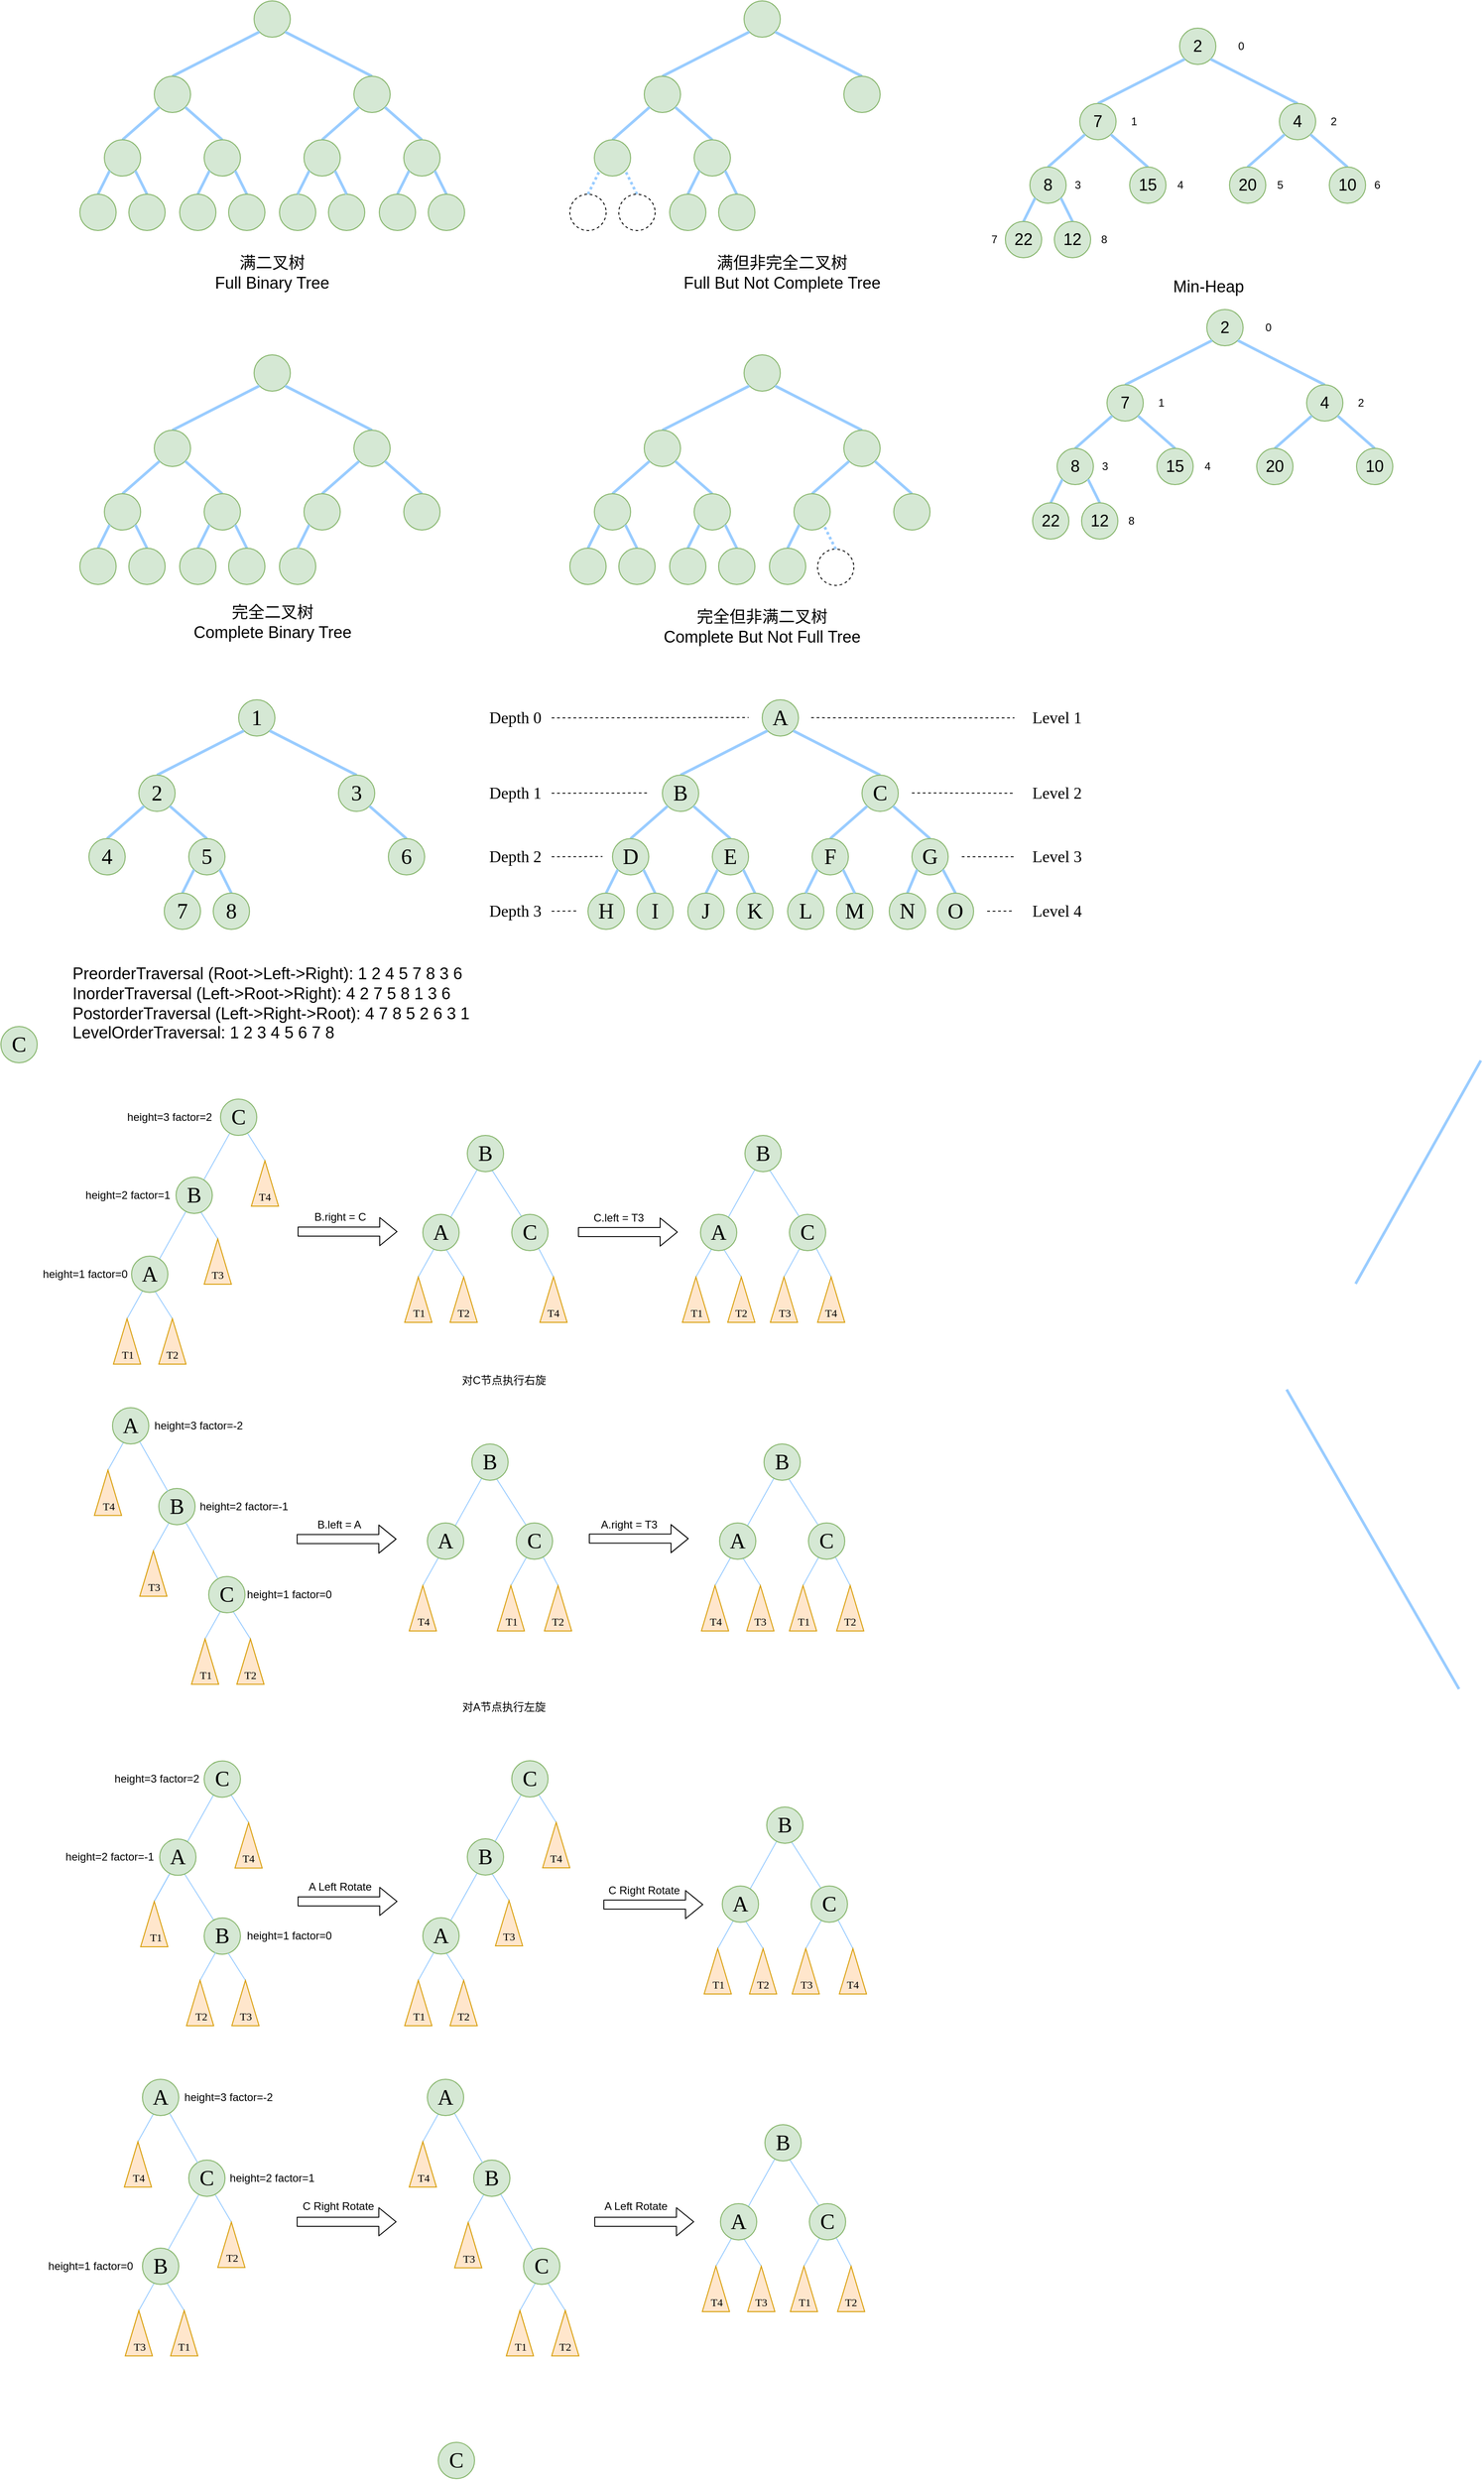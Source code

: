 <mxfile version="15.2.9" type="github" pages="2">
  <diagram id="6TpaHzgP5nrxCuxTargu" name="Common">
    <mxGraphModel dx="2370" dy="1237" grid="1" gridSize="10" guides="1" tooltips="1" connect="1" arrows="1" fold="1" page="1" pageScale="1" pageWidth="3300" pageHeight="4681" math="0" shadow="0">
      <root>
        <mxCell id="0" />
        <mxCell id="1" parent="0" />
        <mxCell id="qc3atoFF0dB7BFC949ch-457" style="edgeStyle=none;rounded=0;jumpStyle=none;orthogonalLoop=1;jettySize=auto;html=1;exitX=0;exitY=0;exitDx=15;exitDy=0;endArrow=none;endFill=0;strokeColor=#99CCFF;strokeWidth=1;exitPerimeter=0;entryX=0.321;entryY=0.964;entryDx=0;entryDy=0;entryPerimeter=0;" parent="1" source="qc3atoFF0dB7BFC949ch-461" target="qc3atoFF0dB7BFC949ch-453" edge="1">
          <mxGeometry x="50.2" y="2503.8" as="geometry">
            <mxPoint x="141.96" y="2677.88" as="sourcePoint" />
            <mxPoint x="171.92" y="2624.56" as="targetPoint" />
          </mxGeometry>
        </mxCell>
        <mxCell id="qc3atoFF0dB7BFC949ch-458" style="edgeStyle=none;rounded=0;jumpStyle=none;orthogonalLoop=1;jettySize=auto;html=1;endArrow=none;endFill=0;strokeColor=#99CCFF;strokeWidth=1;entryX=0;entryY=0;entryDx=15;entryDy=0;entryPerimeter=0;exitX=0.682;exitY=0.971;exitDx=0;exitDy=0;exitPerimeter=0;" parent="1" source="qc3atoFF0dB7BFC949ch-453" target="qc3atoFF0dB7BFC949ch-459" edge="1">
          <mxGeometry x="104.16" y="2616.2" as="geometry">
            <mxPoint x="221.96" y="2687.64" as="targetPoint" />
            <mxPoint x="186.12" y="2624.8" as="sourcePoint" />
          </mxGeometry>
        </mxCell>
        <mxCell id="qc3atoFF0dB7BFC949ch-394" style="edgeStyle=none;rounded=0;jumpStyle=none;orthogonalLoop=1;jettySize=auto;html=1;exitX=0;exitY=0;exitDx=15;exitDy=0;endArrow=none;endFill=0;strokeColor=#99CCFF;strokeWidth=1;exitPerimeter=0;entryX=0.288;entryY=0.937;entryDx=0;entryDy=0;entryPerimeter=0;" parent="1" source="qc3atoFF0dB7BFC949ch-382" target="qc3atoFF0dB7BFC949ch-378" edge="1">
          <mxGeometry x="67.2" y="2053" as="geometry">
            <mxPoint x="158.96" y="2227.08" as="sourcePoint" />
            <mxPoint x="189.16" y="2173.2" as="targetPoint" />
          </mxGeometry>
        </mxCell>
        <mxCell id="qc3atoFF0dB7BFC949ch-263" style="edgeStyle=none;rounded=0;jumpStyle=none;orthogonalLoop=1;jettySize=auto;html=1;exitX=0;exitY=0;exitDx=15;exitDy=0;endArrow=none;endFill=0;strokeColor=#99CCFF;strokeWidth=1;exitPerimeter=0;entryX=0.277;entryY=0.954;entryDx=0;entryDy=0;entryPerimeter=0;" parent="1" source="qc3atoFF0dB7BFC949ch-261" target="qc3atoFF0dB7BFC949ch-180" edge="1">
          <mxGeometry x="66.2" y="1666.8" as="geometry">
            <mxPoint x="157.96" y="1840.88" as="sourcePoint" />
            <mxPoint x="188.16" y="1787.0" as="targetPoint" />
          </mxGeometry>
        </mxCell>
        <mxCell id="qc3atoFF0dB7BFC949ch-259" style="edgeStyle=none;rounded=0;jumpStyle=none;orthogonalLoop=1;jettySize=auto;html=1;exitX=0;exitY=0;exitDx=15;exitDy=0;endArrow=none;endFill=0;strokeColor=#99CCFF;strokeWidth=1;exitPerimeter=0;entryX=0.299;entryY=0.96;entryDx=0;entryDy=0;entryPerimeter=0;" parent="1" source="qc3atoFF0dB7BFC949ch-257" target="qc3atoFF0dB7BFC949ch-182" edge="1">
          <mxGeometry x="16.2" y="1577.8" as="geometry">
            <mxPoint x="107.96" y="1751.88" as="sourcePoint" />
            <mxPoint x="138.16" y="1698.0" as="targetPoint" />
          </mxGeometry>
        </mxCell>
        <mxCell id="qc3atoFF0dB7BFC949ch-250" style="edgeStyle=none;rounded=0;jumpStyle=none;orthogonalLoop=1;jettySize=auto;html=1;exitX=0;exitY=0;exitDx=15;exitDy=0;endArrow=none;endFill=0;strokeColor=#99CCFF;strokeWidth=1;exitPerimeter=0;entryX=0.323;entryY=0.964;entryDx=0;entryDy=0;entryPerimeter=0;" parent="1" source="qc3atoFF0dB7BFC949ch-254" target="qc3atoFF0dB7BFC949ch-178" edge="1">
          <mxGeometry x="123.2" y="1763.8" as="geometry">
            <mxPoint x="214.96" y="1937.88" as="sourcePoint" />
            <mxPoint x="245.16" y="1884.0" as="targetPoint" />
          </mxGeometry>
        </mxCell>
        <mxCell id="qc3atoFF0dB7BFC949ch-251" style="edgeStyle=none;rounded=0;jumpStyle=none;orthogonalLoop=1;jettySize=auto;html=1;endArrow=none;endFill=0;strokeColor=#99CCFF;strokeWidth=1;entryX=0;entryY=0;entryDx=15;entryDy=0;entryPerimeter=0;exitX=0.678;exitY=0.97;exitDx=0;exitDy=0;exitPerimeter=0;" parent="1" source="qc3atoFF0dB7BFC949ch-178" target="qc3atoFF0dB7BFC949ch-252" edge="1">
          <mxGeometry x="177.16" y="1876.2" as="geometry">
            <mxPoint x="294.96" y="1947.64" as="targetPoint" />
            <mxPoint x="259" y="1884.8" as="sourcePoint" />
          </mxGeometry>
        </mxCell>
        <mxCell id="qc3atoFF0dB7BFC949ch-248" style="edgeStyle=none;rounded=0;jumpStyle=none;orthogonalLoop=1;jettySize=auto;html=1;exitX=0;exitY=0;exitDx=15;exitDy=0;endArrow=none;endFill=0;strokeColor=#99CCFF;strokeWidth=1;exitPerimeter=0;entryX=0.286;entryY=0.935;entryDx=0;entryDy=0;entryPerimeter=0;" parent="1" source="qc3atoFF0dB7BFC949ch-246" target="qc3atoFF0dB7BFC949ch-236" edge="1">
          <mxGeometry x="761.2" y="1365" as="geometry">
            <mxPoint x="852.96" y="1539.08" as="sourcePoint" />
            <mxPoint x="883.16" y="1485.2" as="targetPoint" />
          </mxGeometry>
        </mxCell>
        <mxCell id="qc3atoFF0dB7BFC949ch-204" style="edgeStyle=none;rounded=0;jumpStyle=none;orthogonalLoop=1;jettySize=auto;html=1;endArrow=none;endFill=0;strokeColor=#99CCFF;strokeWidth=1;entryX=0;entryY=0;entryDx=15;entryDy=0;entryPerimeter=0;exitX=0.726;exitY=0.909;exitDx=0;exitDy=0;exitPerimeter=0;" parent="1" source="qc3atoFF0dB7BFC949ch-168" target="qc3atoFF0dB7BFC949ch-202" edge="1">
          <mxGeometry x="193.16" y="1349.4" as="geometry">
            <mxPoint x="310.96" y="1420.84" as="targetPoint" />
            <mxPoint x="275.0" y="1358" as="sourcePoint" />
          </mxGeometry>
        </mxCell>
        <mxCell id="qc3atoFF0dB7BFC949ch-200" style="edgeStyle=none;rounded=0;jumpStyle=none;orthogonalLoop=1;jettySize=auto;html=1;endArrow=none;endFill=0;strokeColor=#99CCFF;strokeWidth=1;entryX=0;entryY=0;entryDx=15;entryDy=0;entryPerimeter=0;exitX=0.689;exitY=0.97;exitDx=0;exitDy=0;exitPerimeter=0;" parent="1" source="qc3atoFF0dB7BFC949ch-170" target="qc3atoFF0dB7BFC949ch-198" edge="1">
          <mxGeometry x="141.16" y="1435.4" as="geometry">
            <mxPoint x="242" y="1474" as="targetPoint" />
            <mxPoint x="223" y="1444" as="sourcePoint" />
          </mxGeometry>
        </mxCell>
        <mxCell id="1Y4CLGfuSVdyvMHoktrW-13" value="" style="group" parent="1" vertex="1" connectable="0">
          <mxGeometry x="90" y="110" width="424" height="253" as="geometry" />
        </mxCell>
        <mxCell id="DF7dnALlfrQY_Nla23up-47" value="" style="ellipse;whiteSpace=wrap;html=1;aspect=fixed;fillColor=#d5e8d4;strokeColor=#82b366;" parent="1Y4CLGfuSVdyvMHoktrW-13" vertex="1">
          <mxGeometry x="192" width="40" height="40" as="geometry" />
        </mxCell>
        <mxCell id="1Y4CLGfuSVdyvMHoktrW-12" style="edgeStyle=none;rounded=0;jumpStyle=none;orthogonalLoop=1;jettySize=auto;html=1;exitX=0.5;exitY=0;exitDx=0;exitDy=0;entryX=1;entryY=1;entryDx=0;entryDy=0;endArrow=none;endFill=0;strokeColor=#99CCFF;strokeWidth=3;" parent="1Y4CLGfuSVdyvMHoktrW-13" source="DF7dnALlfrQY_Nla23up-46" target="DF7dnALlfrQY_Nla23up-47" edge="1">
          <mxGeometry relative="1" as="geometry" />
        </mxCell>
        <mxCell id="DF7dnALlfrQY_Nla23up-46" value="" style="ellipse;whiteSpace=wrap;html=1;aspect=fixed;fillColor=#d5e8d4;strokeColor=#82b366;" parent="1Y4CLGfuSVdyvMHoktrW-13" vertex="1">
          <mxGeometry x="302" y="83" width="40" height="40" as="geometry" />
        </mxCell>
        <mxCell id="1Y4CLGfuSVdyvMHoktrW-11" style="edgeStyle=none;rounded=0;jumpStyle=none;orthogonalLoop=1;jettySize=auto;html=1;exitX=0.5;exitY=0;exitDx=0;exitDy=0;entryX=0;entryY=1;entryDx=0;entryDy=0;endArrow=none;endFill=0;strokeColor=#99CCFF;strokeWidth=3;" parent="1Y4CLGfuSVdyvMHoktrW-13" source="DF7dnALlfrQY_Nla23up-48" target="DF7dnALlfrQY_Nla23up-47" edge="1">
          <mxGeometry relative="1" as="geometry" />
        </mxCell>
        <mxCell id="DF7dnALlfrQY_Nla23up-48" value="" style="ellipse;whiteSpace=wrap;html=1;aspect=fixed;fillColor=#d5e8d4;strokeColor=#82b366;" parent="1Y4CLGfuSVdyvMHoktrW-13" vertex="1">
          <mxGeometry x="82" y="83" width="40" height="40" as="geometry" />
        </mxCell>
        <mxCell id="1Y4CLGfuSVdyvMHoktrW-10" style="edgeStyle=none;rounded=0;jumpStyle=none;orthogonalLoop=1;jettySize=auto;html=1;exitX=0.5;exitY=0;exitDx=0;exitDy=0;entryX=0;entryY=1;entryDx=0;entryDy=0;endArrow=none;endFill=0;strokeColor=#99CCFF;strokeWidth=3;" parent="1Y4CLGfuSVdyvMHoktrW-13" source="DF7dnALlfrQY_Nla23up-45" target="DF7dnALlfrQY_Nla23up-48" edge="1">
          <mxGeometry relative="1" as="geometry" />
        </mxCell>
        <mxCell id="DF7dnALlfrQY_Nla23up-45" value="" style="ellipse;whiteSpace=wrap;html=1;aspect=fixed;fillColor=#d5e8d4;strokeColor=#82b366;" parent="1Y4CLGfuSVdyvMHoktrW-13" vertex="1">
          <mxGeometry x="27" y="153" width="40" height="40" as="geometry" />
        </mxCell>
        <mxCell id="DF7dnALlfrQY_Nla23up-109" style="rounded=0;orthogonalLoop=1;jettySize=auto;html=1;exitX=0.5;exitY=0;exitDx=0;exitDy=0;entryX=0;entryY=1;entryDx=0;entryDy=0;endArrow=none;endFill=0;jumpStyle=none;fillColor=#dae8fc;strokeWidth=3;strokeColor=#99CCFF;" parent="1Y4CLGfuSVdyvMHoktrW-13" source="DF7dnALlfrQY_Nla23up-42" target="DF7dnALlfrQY_Nla23up-45" edge="1">
          <mxGeometry y="153" as="geometry" />
        </mxCell>
        <mxCell id="1Y4CLGfuSVdyvMHoktrW-9" style="edgeStyle=none;rounded=0;jumpStyle=none;orthogonalLoop=1;jettySize=auto;html=1;exitX=0.5;exitY=0;exitDx=0;exitDy=0;entryX=1;entryY=1;entryDx=0;entryDy=0;endArrow=none;endFill=0;strokeColor=#99CCFF;strokeWidth=3;" parent="1Y4CLGfuSVdyvMHoktrW-13" source="DF7dnALlfrQY_Nla23up-64" target="DF7dnALlfrQY_Nla23up-48" edge="1">
          <mxGeometry relative="1" as="geometry" />
        </mxCell>
        <mxCell id="DF7dnALlfrQY_Nla23up-64" value="" style="ellipse;whiteSpace=wrap;html=1;aspect=fixed;fillColor=#d5e8d4;strokeColor=#82b366;" parent="1Y4CLGfuSVdyvMHoktrW-13" vertex="1">
          <mxGeometry x="137" y="153" width="40" height="40" as="geometry" />
        </mxCell>
        <mxCell id="1Y4CLGfuSVdyvMHoktrW-7" style="edgeStyle=none;rounded=0;jumpStyle=none;orthogonalLoop=1;jettySize=auto;html=1;exitX=0.5;exitY=0;exitDx=0;exitDy=0;entryX=1;entryY=1;entryDx=0;entryDy=0;endArrow=none;endFill=0;strokeColor=#99CCFF;strokeWidth=3;" parent="1Y4CLGfuSVdyvMHoktrW-13" source="DF7dnALlfrQY_Nla23up-101" target="DF7dnALlfrQY_Nla23up-46" edge="1">
          <mxGeometry relative="1" as="geometry" />
        </mxCell>
        <mxCell id="DF7dnALlfrQY_Nla23up-101" value="" style="ellipse;whiteSpace=wrap;html=1;aspect=fixed;fillColor=#d5e8d4;strokeColor=#82b366;" parent="1Y4CLGfuSVdyvMHoktrW-13" vertex="1">
          <mxGeometry x="357" y="153" width="40" height="40" as="geometry" />
        </mxCell>
        <mxCell id="1Y4CLGfuSVdyvMHoktrW-8" style="edgeStyle=none;rounded=0;jumpStyle=none;orthogonalLoop=1;jettySize=auto;html=1;exitX=0.5;exitY=0;exitDx=0;exitDy=0;entryX=0;entryY=1;entryDx=0;entryDy=0;endArrow=none;endFill=0;strokeColor=#99CCFF;strokeWidth=3;" parent="1Y4CLGfuSVdyvMHoktrW-13" source="DF7dnALlfrQY_Nla23up-69" target="DF7dnALlfrQY_Nla23up-46" edge="1">
          <mxGeometry relative="1" as="geometry" />
        </mxCell>
        <mxCell id="DF7dnALlfrQY_Nla23up-69" value="" style="ellipse;whiteSpace=wrap;html=1;aspect=fixed;fillColor=#d5e8d4;strokeColor=#82b366;" parent="1Y4CLGfuSVdyvMHoktrW-13" vertex="1">
          <mxGeometry x="247" y="153" width="40" height="40" as="geometry" />
        </mxCell>
        <mxCell id="DF7dnALlfrQY_Nla23up-70" value="" style="group" parent="1Y4CLGfuSVdyvMHoktrW-13" vertex="1" connectable="0">
          <mxGeometry x="220" y="213" width="94" height="40" as="geometry" />
        </mxCell>
        <mxCell id="DF7dnALlfrQY_Nla23up-71" value="" style="ellipse;whiteSpace=wrap;html=1;aspect=fixed;fillColor=#d5e8d4;strokeColor=#82b366;" parent="DF7dnALlfrQY_Nla23up-70" vertex="1">
          <mxGeometry x="54" width="40" height="40" as="geometry" />
        </mxCell>
        <mxCell id="DF7dnALlfrQY_Nla23up-72" value="" style="ellipse;whiteSpace=wrap;html=1;aspect=fixed;fillColor=#d5e8d4;strokeColor=#82b366;" parent="DF7dnALlfrQY_Nla23up-70" vertex="1">
          <mxGeometry width="40" height="40" as="geometry" />
        </mxCell>
        <mxCell id="6ZMeeMUY5YUnnXwLF3Km-1" style="edgeStyle=none;rounded=0;jumpStyle=none;orthogonalLoop=1;jettySize=auto;html=1;exitX=0.5;exitY=0;exitDx=0;exitDy=0;entryX=1;entryY=1;entryDx=0;entryDy=0;endArrow=none;endFill=0;strokeColor=#99CCFF;strokeWidth=3;" parent="1Y4CLGfuSVdyvMHoktrW-13" source="DF7dnALlfrQY_Nla23up-41" target="DF7dnALlfrQY_Nla23up-45" edge="1">
          <mxGeometry relative="1" as="geometry" />
        </mxCell>
        <mxCell id="DF7dnALlfrQY_Nla23up-41" value="" style="ellipse;whiteSpace=wrap;html=1;aspect=fixed;fillColor=#d5e8d4;strokeColor=#82b366;" parent="1Y4CLGfuSVdyvMHoktrW-13" vertex="1">
          <mxGeometry x="54" y="213" width="40" height="40" as="geometry" />
        </mxCell>
        <mxCell id="DF7dnALlfrQY_Nla23up-42" value="" style="ellipse;whiteSpace=wrap;html=1;aspect=fixed;fillColor=#d5e8d4;strokeColor=#82b366;" parent="1Y4CLGfuSVdyvMHoktrW-13" vertex="1">
          <mxGeometry y="213" width="40" height="40" as="geometry" />
        </mxCell>
        <mxCell id="1Y4CLGfuSVdyvMHoktrW-2" style="edgeStyle=none;rounded=0;jumpStyle=none;orthogonalLoop=1;jettySize=auto;html=1;exitX=0.5;exitY=0;exitDx=0;exitDy=0;entryX=1;entryY=1;entryDx=0;entryDy=0;endArrow=none;endFill=0;strokeColor=#99CCFF;strokeWidth=3;" parent="1Y4CLGfuSVdyvMHoktrW-13" source="DF7dnALlfrQY_Nla23up-66" target="DF7dnALlfrQY_Nla23up-64" edge="1">
          <mxGeometry relative="1" as="geometry" />
        </mxCell>
        <mxCell id="DF7dnALlfrQY_Nla23up-66" value="" style="ellipse;whiteSpace=wrap;html=1;aspect=fixed;fillColor=#d5e8d4;strokeColor=#82b366;" parent="1Y4CLGfuSVdyvMHoktrW-13" vertex="1">
          <mxGeometry x="164" y="213" width="40" height="40" as="geometry" />
        </mxCell>
        <mxCell id="1Y4CLGfuSVdyvMHoktrW-1" style="edgeStyle=none;rounded=0;jumpStyle=none;orthogonalLoop=1;jettySize=auto;html=1;exitX=0.5;exitY=0;exitDx=0;exitDy=0;entryX=0;entryY=1;entryDx=0;entryDy=0;endArrow=none;endFill=0;strokeColor=#99CCFF;strokeWidth=3;" parent="1Y4CLGfuSVdyvMHoktrW-13" source="DF7dnALlfrQY_Nla23up-67" target="DF7dnALlfrQY_Nla23up-64" edge="1">
          <mxGeometry relative="1" as="geometry" />
        </mxCell>
        <mxCell id="DF7dnALlfrQY_Nla23up-67" value="" style="ellipse;whiteSpace=wrap;html=1;aspect=fixed;fillColor=#d5e8d4;strokeColor=#82b366;" parent="1Y4CLGfuSVdyvMHoktrW-13" vertex="1">
          <mxGeometry x="110" y="213" width="40" height="40" as="geometry" />
        </mxCell>
        <mxCell id="1Y4CLGfuSVdyvMHoktrW-6" style="edgeStyle=none;rounded=0;jumpStyle=none;orthogonalLoop=1;jettySize=auto;html=1;exitX=0.5;exitY=0;exitDx=0;exitDy=0;entryX=1;entryY=1;entryDx=0;entryDy=0;endArrow=none;endFill=0;strokeColor=#99CCFF;strokeWidth=3;" parent="1Y4CLGfuSVdyvMHoktrW-13" source="DF7dnALlfrQY_Nla23up-103" target="DF7dnALlfrQY_Nla23up-101" edge="1">
          <mxGeometry relative="1" as="geometry" />
        </mxCell>
        <mxCell id="DF7dnALlfrQY_Nla23up-103" value="" style="ellipse;whiteSpace=wrap;html=1;aspect=fixed;fillColor=#d5e8d4;strokeColor=#82b366;" parent="1Y4CLGfuSVdyvMHoktrW-13" vertex="1">
          <mxGeometry x="384" y="213" width="40" height="40" as="geometry" />
        </mxCell>
        <mxCell id="1Y4CLGfuSVdyvMHoktrW-5" style="edgeStyle=none;rounded=0;jumpStyle=none;orthogonalLoop=1;jettySize=auto;html=1;exitX=0.5;exitY=0;exitDx=0;exitDy=0;entryX=0;entryY=1;entryDx=0;entryDy=0;endArrow=none;endFill=0;strokeColor=#99CCFF;strokeWidth=3;" parent="1Y4CLGfuSVdyvMHoktrW-13" source="DF7dnALlfrQY_Nla23up-104" target="DF7dnALlfrQY_Nla23up-101" edge="1">
          <mxGeometry relative="1" as="geometry" />
        </mxCell>
        <mxCell id="DF7dnALlfrQY_Nla23up-104" value="" style="ellipse;whiteSpace=wrap;html=1;aspect=fixed;fillColor=#d5e8d4;strokeColor=#82b366;" parent="1Y4CLGfuSVdyvMHoktrW-13" vertex="1">
          <mxGeometry x="330" y="213" width="40" height="40" as="geometry" />
        </mxCell>
        <mxCell id="1Y4CLGfuSVdyvMHoktrW-3" style="edgeStyle=none;rounded=0;jumpStyle=none;orthogonalLoop=1;jettySize=auto;html=1;exitX=0.5;exitY=0;exitDx=0;exitDy=0;entryX=0;entryY=1;entryDx=0;entryDy=0;endArrow=none;endFill=0;strokeColor=#99CCFF;strokeWidth=3;" parent="1Y4CLGfuSVdyvMHoktrW-13" source="DF7dnALlfrQY_Nla23up-72" target="DF7dnALlfrQY_Nla23up-69" edge="1">
          <mxGeometry relative="1" as="geometry" />
        </mxCell>
        <mxCell id="1Y4CLGfuSVdyvMHoktrW-4" style="edgeStyle=none;rounded=0;jumpStyle=none;orthogonalLoop=1;jettySize=auto;html=1;exitX=0.5;exitY=0;exitDx=0;exitDy=0;entryX=1;entryY=1;entryDx=0;entryDy=0;endArrow=none;endFill=0;strokeColor=#99CCFF;strokeWidth=3;" parent="1Y4CLGfuSVdyvMHoktrW-13" source="DF7dnALlfrQY_Nla23up-71" target="DF7dnALlfrQY_Nla23up-69" edge="1">
          <mxGeometry relative="1" as="geometry" />
        </mxCell>
        <mxCell id="1Y4CLGfuSVdyvMHoktrW-14" value="" style="group" parent="1" vertex="1" connectable="0">
          <mxGeometry x="90" y="500" width="424" height="253" as="geometry" />
        </mxCell>
        <mxCell id="1Y4CLGfuSVdyvMHoktrW-15" value="" style="ellipse;whiteSpace=wrap;html=1;aspect=fixed;fillColor=#d5e8d4;strokeColor=#82b366;" parent="1Y4CLGfuSVdyvMHoktrW-14" vertex="1">
          <mxGeometry x="192" width="40" height="40" as="geometry" />
        </mxCell>
        <mxCell id="1Y4CLGfuSVdyvMHoktrW-16" style="edgeStyle=none;rounded=0;jumpStyle=none;orthogonalLoop=1;jettySize=auto;html=1;exitX=0.5;exitY=0;exitDx=0;exitDy=0;entryX=1;entryY=1;entryDx=0;entryDy=0;endArrow=none;endFill=0;strokeColor=#99CCFF;strokeWidth=3;" parent="1Y4CLGfuSVdyvMHoktrW-14" source="1Y4CLGfuSVdyvMHoktrW-17" target="1Y4CLGfuSVdyvMHoktrW-15" edge="1">
          <mxGeometry relative="1" as="geometry" />
        </mxCell>
        <mxCell id="1Y4CLGfuSVdyvMHoktrW-17" value="" style="ellipse;whiteSpace=wrap;html=1;aspect=fixed;fillColor=#d5e8d4;strokeColor=#82b366;" parent="1Y4CLGfuSVdyvMHoktrW-14" vertex="1">
          <mxGeometry x="302" y="83" width="40" height="40" as="geometry" />
        </mxCell>
        <mxCell id="1Y4CLGfuSVdyvMHoktrW-18" style="edgeStyle=none;rounded=0;jumpStyle=none;orthogonalLoop=1;jettySize=auto;html=1;exitX=0.5;exitY=0;exitDx=0;exitDy=0;entryX=0;entryY=1;entryDx=0;entryDy=0;endArrow=none;endFill=0;strokeColor=#99CCFF;strokeWidth=3;" parent="1Y4CLGfuSVdyvMHoktrW-14" source="1Y4CLGfuSVdyvMHoktrW-19" target="1Y4CLGfuSVdyvMHoktrW-15" edge="1">
          <mxGeometry relative="1" as="geometry" />
        </mxCell>
        <mxCell id="1Y4CLGfuSVdyvMHoktrW-19" value="" style="ellipse;whiteSpace=wrap;html=1;aspect=fixed;fillColor=#d5e8d4;strokeColor=#82b366;" parent="1Y4CLGfuSVdyvMHoktrW-14" vertex="1">
          <mxGeometry x="82" y="83" width="40" height="40" as="geometry" />
        </mxCell>
        <mxCell id="1Y4CLGfuSVdyvMHoktrW-20" style="edgeStyle=none;rounded=0;jumpStyle=none;orthogonalLoop=1;jettySize=auto;html=1;exitX=0.5;exitY=0;exitDx=0;exitDy=0;entryX=0;entryY=1;entryDx=0;entryDy=0;endArrow=none;endFill=0;strokeColor=#99CCFF;strokeWidth=3;" parent="1Y4CLGfuSVdyvMHoktrW-14" source="1Y4CLGfuSVdyvMHoktrW-21" target="1Y4CLGfuSVdyvMHoktrW-19" edge="1">
          <mxGeometry relative="1" as="geometry" />
        </mxCell>
        <mxCell id="1Y4CLGfuSVdyvMHoktrW-21" value="" style="ellipse;whiteSpace=wrap;html=1;aspect=fixed;fillColor=#d5e8d4;strokeColor=#82b366;" parent="1Y4CLGfuSVdyvMHoktrW-14" vertex="1">
          <mxGeometry x="27" y="153" width="40" height="40" as="geometry" />
        </mxCell>
        <mxCell id="1Y4CLGfuSVdyvMHoktrW-22" style="rounded=0;orthogonalLoop=1;jettySize=auto;html=1;exitX=0.5;exitY=0;exitDx=0;exitDy=0;entryX=0;entryY=1;entryDx=0;entryDy=0;endArrow=none;endFill=0;jumpStyle=none;fillColor=#dae8fc;strokeWidth=3;strokeColor=#99CCFF;" parent="1Y4CLGfuSVdyvMHoktrW-14" source="1Y4CLGfuSVdyvMHoktrW-34" target="1Y4CLGfuSVdyvMHoktrW-21" edge="1">
          <mxGeometry y="153" as="geometry" />
        </mxCell>
        <mxCell id="1Y4CLGfuSVdyvMHoktrW-23" style="edgeStyle=none;rounded=0;jumpStyle=none;orthogonalLoop=1;jettySize=auto;html=1;exitX=0.5;exitY=0;exitDx=0;exitDy=0;entryX=1;entryY=1;entryDx=0;entryDy=0;endArrow=none;endFill=0;strokeColor=#99CCFF;strokeWidth=3;" parent="1Y4CLGfuSVdyvMHoktrW-14" source="1Y4CLGfuSVdyvMHoktrW-24" target="1Y4CLGfuSVdyvMHoktrW-19" edge="1">
          <mxGeometry relative="1" as="geometry" />
        </mxCell>
        <mxCell id="1Y4CLGfuSVdyvMHoktrW-24" value="" style="ellipse;whiteSpace=wrap;html=1;aspect=fixed;fillColor=#d5e8d4;strokeColor=#82b366;" parent="1Y4CLGfuSVdyvMHoktrW-14" vertex="1">
          <mxGeometry x="137" y="153" width="40" height="40" as="geometry" />
        </mxCell>
        <mxCell id="1Y4CLGfuSVdyvMHoktrW-25" style="edgeStyle=none;rounded=0;jumpStyle=none;orthogonalLoop=1;jettySize=auto;html=1;exitX=0.5;exitY=0;exitDx=0;exitDy=0;entryX=1;entryY=1;entryDx=0;entryDy=0;endArrow=none;endFill=0;strokeColor=#99CCFF;strokeWidth=3;" parent="1Y4CLGfuSVdyvMHoktrW-14" source="1Y4CLGfuSVdyvMHoktrW-26" target="1Y4CLGfuSVdyvMHoktrW-17" edge="1">
          <mxGeometry relative="1" as="geometry" />
        </mxCell>
        <mxCell id="1Y4CLGfuSVdyvMHoktrW-26" value="" style="ellipse;whiteSpace=wrap;html=1;aspect=fixed;fillColor=#d5e8d4;strokeColor=#82b366;" parent="1Y4CLGfuSVdyvMHoktrW-14" vertex="1">
          <mxGeometry x="357" y="153" width="40" height="40" as="geometry" />
        </mxCell>
        <mxCell id="1Y4CLGfuSVdyvMHoktrW-27" style="edgeStyle=none;rounded=0;jumpStyle=none;orthogonalLoop=1;jettySize=auto;html=1;exitX=0.5;exitY=0;exitDx=0;exitDy=0;entryX=0;entryY=1;entryDx=0;entryDy=0;endArrow=none;endFill=0;strokeColor=#99CCFF;strokeWidth=3;" parent="1Y4CLGfuSVdyvMHoktrW-14" source="1Y4CLGfuSVdyvMHoktrW-28" target="1Y4CLGfuSVdyvMHoktrW-17" edge="1">
          <mxGeometry relative="1" as="geometry" />
        </mxCell>
        <mxCell id="1Y4CLGfuSVdyvMHoktrW-28" value="" style="ellipse;whiteSpace=wrap;html=1;aspect=fixed;fillColor=#d5e8d4;strokeColor=#82b366;" parent="1Y4CLGfuSVdyvMHoktrW-14" vertex="1">
          <mxGeometry x="247" y="153" width="40" height="40" as="geometry" />
        </mxCell>
        <mxCell id="1Y4CLGfuSVdyvMHoktrW-29" value="" style="group" parent="1Y4CLGfuSVdyvMHoktrW-14" vertex="1" connectable="0">
          <mxGeometry x="220" y="213" width="94" height="40" as="geometry" />
        </mxCell>
        <mxCell id="1Y4CLGfuSVdyvMHoktrW-31" value="" style="ellipse;whiteSpace=wrap;html=1;aspect=fixed;fillColor=#d5e8d4;strokeColor=#82b366;" parent="1Y4CLGfuSVdyvMHoktrW-29" vertex="1">
          <mxGeometry width="40" height="40" as="geometry" />
        </mxCell>
        <mxCell id="1Y4CLGfuSVdyvMHoktrW-32" style="edgeStyle=none;rounded=0;jumpStyle=none;orthogonalLoop=1;jettySize=auto;html=1;exitX=0.5;exitY=0;exitDx=0;exitDy=0;entryX=1;entryY=1;entryDx=0;entryDy=0;endArrow=none;endFill=0;strokeColor=#99CCFF;strokeWidth=3;" parent="1Y4CLGfuSVdyvMHoktrW-14" source="1Y4CLGfuSVdyvMHoktrW-33" target="1Y4CLGfuSVdyvMHoktrW-21" edge="1">
          <mxGeometry relative="1" as="geometry" />
        </mxCell>
        <mxCell id="1Y4CLGfuSVdyvMHoktrW-33" value="" style="ellipse;whiteSpace=wrap;html=1;aspect=fixed;fillColor=#d5e8d4;strokeColor=#82b366;" parent="1Y4CLGfuSVdyvMHoktrW-14" vertex="1">
          <mxGeometry x="54" y="213" width="40" height="40" as="geometry" />
        </mxCell>
        <mxCell id="1Y4CLGfuSVdyvMHoktrW-34" value="" style="ellipse;whiteSpace=wrap;html=1;aspect=fixed;fillColor=#d5e8d4;strokeColor=#82b366;" parent="1Y4CLGfuSVdyvMHoktrW-14" vertex="1">
          <mxGeometry y="213" width="40" height="40" as="geometry" />
        </mxCell>
        <mxCell id="1Y4CLGfuSVdyvMHoktrW-35" style="edgeStyle=none;rounded=0;jumpStyle=none;orthogonalLoop=1;jettySize=auto;html=1;exitX=0.5;exitY=0;exitDx=0;exitDy=0;entryX=1;entryY=1;entryDx=0;entryDy=0;endArrow=none;endFill=0;strokeColor=#99CCFF;strokeWidth=3;" parent="1Y4CLGfuSVdyvMHoktrW-14" source="1Y4CLGfuSVdyvMHoktrW-36" target="1Y4CLGfuSVdyvMHoktrW-24" edge="1">
          <mxGeometry relative="1" as="geometry" />
        </mxCell>
        <mxCell id="1Y4CLGfuSVdyvMHoktrW-36" value="" style="ellipse;whiteSpace=wrap;html=1;aspect=fixed;fillColor=#d5e8d4;strokeColor=#82b366;" parent="1Y4CLGfuSVdyvMHoktrW-14" vertex="1">
          <mxGeometry x="164" y="213" width="40" height="40" as="geometry" />
        </mxCell>
        <mxCell id="1Y4CLGfuSVdyvMHoktrW-37" style="edgeStyle=none;rounded=0;jumpStyle=none;orthogonalLoop=1;jettySize=auto;html=1;exitX=0.5;exitY=0;exitDx=0;exitDy=0;entryX=0;entryY=1;entryDx=0;entryDy=0;endArrow=none;endFill=0;strokeColor=#99CCFF;strokeWidth=3;" parent="1Y4CLGfuSVdyvMHoktrW-14" source="1Y4CLGfuSVdyvMHoktrW-38" target="1Y4CLGfuSVdyvMHoktrW-24" edge="1">
          <mxGeometry relative="1" as="geometry" />
        </mxCell>
        <mxCell id="1Y4CLGfuSVdyvMHoktrW-38" value="" style="ellipse;whiteSpace=wrap;html=1;aspect=fixed;fillColor=#d5e8d4;strokeColor=#82b366;" parent="1Y4CLGfuSVdyvMHoktrW-14" vertex="1">
          <mxGeometry x="110" y="213" width="40" height="40" as="geometry" />
        </mxCell>
        <mxCell id="1Y4CLGfuSVdyvMHoktrW-43" style="edgeStyle=none;rounded=0;jumpStyle=none;orthogonalLoop=1;jettySize=auto;html=1;exitX=0.5;exitY=0;exitDx=0;exitDy=0;entryX=0;entryY=1;entryDx=0;entryDy=0;endArrow=none;endFill=0;strokeColor=#99CCFF;strokeWidth=3;" parent="1Y4CLGfuSVdyvMHoktrW-14" source="1Y4CLGfuSVdyvMHoktrW-31" target="1Y4CLGfuSVdyvMHoktrW-28" edge="1">
          <mxGeometry relative="1" as="geometry" />
        </mxCell>
        <mxCell id="1Y4CLGfuSVdyvMHoktrW-47" value="&lt;font style=&quot;font-size: 18px&quot;&gt;满二叉树&lt;br&gt;Full Binary Tree&lt;/font&gt;" style="text;html=1;strokeColor=none;fillColor=none;align=center;verticalAlign=middle;whiteSpace=wrap;rounded=0;" parent="1" vertex="1">
          <mxGeometry x="227" y="380" width="150" height="60" as="geometry" />
        </mxCell>
        <mxCell id="1Y4CLGfuSVdyvMHoktrW-48" value="&lt;font style=&quot;font-size: 18px&quot;&gt;完全二叉树&lt;br&gt;Complete Binary Tree&lt;/font&gt;" style="text;html=1;strokeColor=none;fillColor=none;align=center;verticalAlign=middle;whiteSpace=wrap;rounded=0;" parent="1" vertex="1">
          <mxGeometry x="190.5" y="770" width="223" height="50" as="geometry" />
        </mxCell>
        <mxCell id="1Y4CLGfuSVdyvMHoktrW-111" value="&lt;font style=&quot;font-size: 18px&quot;&gt;满但非完全二叉树&lt;br&gt;Full But Not Complete Tree&lt;/font&gt;" style="text;html=1;strokeColor=none;fillColor=none;align=center;verticalAlign=middle;whiteSpace=wrap;rounded=0;" parent="1" vertex="1">
          <mxGeometry x="740" y="380" width="248" height="60" as="geometry" />
        </mxCell>
        <mxCell id="1Y4CLGfuSVdyvMHoktrW-112" value="" style="group" parent="1" vertex="1" connectable="0">
          <mxGeometry x="657" y="110" width="315" height="253" as="geometry" />
        </mxCell>
        <mxCell id="1Y4CLGfuSVdyvMHoktrW-50" value="" style="ellipse;whiteSpace=wrap;html=1;aspect=fixed;fillColor=#d5e8d4;strokeColor=#82b366;" parent="1Y4CLGfuSVdyvMHoktrW-112" vertex="1">
          <mxGeometry x="165" width="40" height="40" as="geometry" />
        </mxCell>
        <mxCell id="1Y4CLGfuSVdyvMHoktrW-51" style="edgeStyle=none;rounded=0;jumpStyle=none;orthogonalLoop=1;jettySize=auto;html=1;exitX=0.5;exitY=0;exitDx=0;exitDy=0;entryX=1;entryY=1;entryDx=0;entryDy=0;endArrow=none;endFill=0;strokeColor=#99CCFF;strokeWidth=3;" parent="1Y4CLGfuSVdyvMHoktrW-112" source="1Y4CLGfuSVdyvMHoktrW-52" target="1Y4CLGfuSVdyvMHoktrW-50" edge="1">
          <mxGeometry x="-27" as="geometry" />
        </mxCell>
        <mxCell id="1Y4CLGfuSVdyvMHoktrW-52" value="" style="ellipse;whiteSpace=wrap;html=1;aspect=fixed;fillColor=#d5e8d4;strokeColor=#82b366;" parent="1Y4CLGfuSVdyvMHoktrW-112" vertex="1">
          <mxGeometry x="275" y="83" width="40" height="40" as="geometry" />
        </mxCell>
        <mxCell id="1Y4CLGfuSVdyvMHoktrW-53" style="edgeStyle=none;rounded=0;jumpStyle=none;orthogonalLoop=1;jettySize=auto;html=1;exitX=0.5;exitY=0;exitDx=0;exitDy=0;entryX=0;entryY=1;entryDx=0;entryDy=0;endArrow=none;endFill=0;strokeColor=#99CCFF;strokeWidth=3;" parent="1Y4CLGfuSVdyvMHoktrW-112" source="1Y4CLGfuSVdyvMHoktrW-54" target="1Y4CLGfuSVdyvMHoktrW-50" edge="1">
          <mxGeometry x="-27" as="geometry" />
        </mxCell>
        <mxCell id="1Y4CLGfuSVdyvMHoktrW-54" value="" style="ellipse;whiteSpace=wrap;html=1;aspect=fixed;fillColor=#d5e8d4;strokeColor=#82b366;" parent="1Y4CLGfuSVdyvMHoktrW-112" vertex="1">
          <mxGeometry x="55" y="83" width="40" height="40" as="geometry" />
        </mxCell>
        <mxCell id="1Y4CLGfuSVdyvMHoktrW-55" style="edgeStyle=none;rounded=0;jumpStyle=none;orthogonalLoop=1;jettySize=auto;html=1;exitX=0.5;exitY=0;exitDx=0;exitDy=0;entryX=0;entryY=1;entryDx=0;entryDy=0;endArrow=none;endFill=0;strokeColor=#99CCFF;strokeWidth=3;" parent="1Y4CLGfuSVdyvMHoktrW-112" source="1Y4CLGfuSVdyvMHoktrW-56" target="1Y4CLGfuSVdyvMHoktrW-54" edge="1">
          <mxGeometry x="-27" as="geometry" />
        </mxCell>
        <mxCell id="1Y4CLGfuSVdyvMHoktrW-56" value="" style="ellipse;whiteSpace=wrap;html=1;aspect=fixed;fillColor=#d5e8d4;strokeColor=#82b366;" parent="1Y4CLGfuSVdyvMHoktrW-112" vertex="1">
          <mxGeometry y="153" width="40" height="40" as="geometry" />
        </mxCell>
        <mxCell id="1Y4CLGfuSVdyvMHoktrW-58" style="edgeStyle=none;rounded=0;jumpStyle=none;orthogonalLoop=1;jettySize=auto;html=1;exitX=0.5;exitY=0;exitDx=0;exitDy=0;entryX=1;entryY=1;entryDx=0;entryDy=0;endArrow=none;endFill=0;strokeColor=#99CCFF;strokeWidth=3;" parent="1Y4CLGfuSVdyvMHoktrW-112" source="1Y4CLGfuSVdyvMHoktrW-59" target="1Y4CLGfuSVdyvMHoktrW-54" edge="1">
          <mxGeometry x="-27" as="geometry" />
        </mxCell>
        <mxCell id="1Y4CLGfuSVdyvMHoktrW-59" value="" style="ellipse;whiteSpace=wrap;html=1;aspect=fixed;fillColor=#d5e8d4;strokeColor=#82b366;" parent="1Y4CLGfuSVdyvMHoktrW-112" vertex="1">
          <mxGeometry x="110" y="153" width="40" height="40" as="geometry" />
        </mxCell>
        <mxCell id="1Y4CLGfuSVdyvMHoktrW-70" style="edgeStyle=none;rounded=0;jumpStyle=none;orthogonalLoop=1;jettySize=auto;html=1;exitX=0.5;exitY=0;exitDx=0;exitDy=0;entryX=1;entryY=1;entryDx=0;entryDy=0;endArrow=none;endFill=0;strokeColor=#99CCFF;strokeWidth=3;" parent="1Y4CLGfuSVdyvMHoktrW-112" source="1Y4CLGfuSVdyvMHoktrW-71" target="1Y4CLGfuSVdyvMHoktrW-59" edge="1">
          <mxGeometry x="-27" as="geometry" />
        </mxCell>
        <mxCell id="1Y4CLGfuSVdyvMHoktrW-71" value="" style="ellipse;whiteSpace=wrap;html=1;aspect=fixed;fillColor=#d5e8d4;strokeColor=#82b366;" parent="1Y4CLGfuSVdyvMHoktrW-112" vertex="1">
          <mxGeometry x="137" y="213" width="40" height="40" as="geometry" />
        </mxCell>
        <mxCell id="1Y4CLGfuSVdyvMHoktrW-72" style="edgeStyle=none;rounded=0;jumpStyle=none;orthogonalLoop=1;jettySize=auto;html=1;exitX=0.5;exitY=0;exitDx=0;exitDy=0;entryX=0;entryY=1;entryDx=0;entryDy=0;endArrow=none;endFill=0;strokeColor=#99CCFF;strokeWidth=3;" parent="1Y4CLGfuSVdyvMHoktrW-112" source="1Y4CLGfuSVdyvMHoktrW-73" target="1Y4CLGfuSVdyvMHoktrW-59" edge="1">
          <mxGeometry x="-27" as="geometry" />
        </mxCell>
        <mxCell id="1Y4CLGfuSVdyvMHoktrW-73" value="" style="ellipse;whiteSpace=wrap;html=1;aspect=fixed;fillColor=#d5e8d4;strokeColor=#82b366;" parent="1Y4CLGfuSVdyvMHoktrW-112" vertex="1">
          <mxGeometry x="83" y="213" width="40" height="40" as="geometry" />
        </mxCell>
        <mxCell id="1Y4CLGfuSVdyvMHoktrW-113" value="&lt;font style=&quot;font-size: 18px&quot;&gt;完全但非满二叉树&lt;br&gt;Complete But Not Full Tree&lt;/font&gt;" style="text;html=1;strokeColor=none;fillColor=none;align=center;verticalAlign=middle;whiteSpace=wrap;rounded=0;" parent="1" vertex="1">
          <mxGeometry x="718" y="770" width="248" height="60" as="geometry" />
        </mxCell>
        <mxCell id="1Y4CLGfuSVdyvMHoktrW-81" value="" style="ellipse;whiteSpace=wrap;html=1;aspect=fixed;fillColor=#d5e8d4;strokeColor=#82b366;" parent="1" vertex="1">
          <mxGeometry x="822" y="500" width="40" height="40" as="geometry" />
        </mxCell>
        <mxCell id="1Y4CLGfuSVdyvMHoktrW-82" style="edgeStyle=none;rounded=0;jumpStyle=none;orthogonalLoop=1;jettySize=auto;html=1;exitX=0.5;exitY=0;exitDx=0;exitDy=0;entryX=1;entryY=1;entryDx=0;entryDy=0;endArrow=none;endFill=0;strokeColor=#99CCFF;strokeWidth=3;" parent="1" source="1Y4CLGfuSVdyvMHoktrW-83" target="1Y4CLGfuSVdyvMHoktrW-81" edge="1">
          <mxGeometry x="630" y="500" as="geometry" />
        </mxCell>
        <mxCell id="1Y4CLGfuSVdyvMHoktrW-83" value="" style="ellipse;whiteSpace=wrap;html=1;aspect=fixed;fillColor=#d5e8d4;strokeColor=#82b366;" parent="1" vertex="1">
          <mxGeometry x="932" y="583" width="40" height="40" as="geometry" />
        </mxCell>
        <mxCell id="1Y4CLGfuSVdyvMHoktrW-84" style="edgeStyle=none;rounded=0;jumpStyle=none;orthogonalLoop=1;jettySize=auto;html=1;exitX=0.5;exitY=0;exitDx=0;exitDy=0;entryX=0;entryY=1;entryDx=0;entryDy=0;endArrow=none;endFill=0;strokeColor=#99CCFF;strokeWidth=3;" parent="1" source="1Y4CLGfuSVdyvMHoktrW-85" target="1Y4CLGfuSVdyvMHoktrW-81" edge="1">
          <mxGeometry x="630" y="500" as="geometry" />
        </mxCell>
        <mxCell id="1Y4CLGfuSVdyvMHoktrW-85" value="" style="ellipse;whiteSpace=wrap;html=1;aspect=fixed;fillColor=#d5e8d4;strokeColor=#82b366;" parent="1" vertex="1">
          <mxGeometry x="712" y="583" width="40" height="40" as="geometry" />
        </mxCell>
        <mxCell id="1Y4CLGfuSVdyvMHoktrW-86" style="edgeStyle=none;rounded=0;jumpStyle=none;orthogonalLoop=1;jettySize=auto;html=1;exitX=0.5;exitY=0;exitDx=0;exitDy=0;entryX=0;entryY=1;entryDx=0;entryDy=0;endArrow=none;endFill=0;strokeColor=#99CCFF;strokeWidth=3;" parent="1" source="1Y4CLGfuSVdyvMHoktrW-87" target="1Y4CLGfuSVdyvMHoktrW-85" edge="1">
          <mxGeometry x="630" y="500" as="geometry" />
        </mxCell>
        <mxCell id="1Y4CLGfuSVdyvMHoktrW-87" value="" style="ellipse;whiteSpace=wrap;html=1;aspect=fixed;fillColor=#d5e8d4;strokeColor=#82b366;" parent="1" vertex="1">
          <mxGeometry x="657" y="653" width="40" height="40" as="geometry" />
        </mxCell>
        <mxCell id="1Y4CLGfuSVdyvMHoktrW-88" style="rounded=0;orthogonalLoop=1;jettySize=auto;html=1;exitX=0.5;exitY=0;exitDx=0;exitDy=0;entryX=0;entryY=1;entryDx=0;entryDy=0;endArrow=none;endFill=0;jumpStyle=none;fillColor=#dae8fc;strokeWidth=3;strokeColor=#99CCFF;" parent="1" source="1Y4CLGfuSVdyvMHoktrW-100" target="1Y4CLGfuSVdyvMHoktrW-87" edge="1">
          <mxGeometry x="630" y="653" as="geometry" />
        </mxCell>
        <mxCell id="1Y4CLGfuSVdyvMHoktrW-89" style="edgeStyle=none;rounded=0;jumpStyle=none;orthogonalLoop=1;jettySize=auto;html=1;exitX=0.5;exitY=0;exitDx=0;exitDy=0;entryX=1;entryY=1;entryDx=0;entryDy=0;endArrow=none;endFill=0;strokeColor=#99CCFF;strokeWidth=3;" parent="1" source="1Y4CLGfuSVdyvMHoktrW-90" target="1Y4CLGfuSVdyvMHoktrW-85" edge="1">
          <mxGeometry x="630" y="500" as="geometry" />
        </mxCell>
        <mxCell id="1Y4CLGfuSVdyvMHoktrW-90" value="" style="ellipse;whiteSpace=wrap;html=1;aspect=fixed;fillColor=#d5e8d4;strokeColor=#82b366;" parent="1" vertex="1">
          <mxGeometry x="767" y="653" width="40" height="40" as="geometry" />
        </mxCell>
        <mxCell id="1Y4CLGfuSVdyvMHoktrW-91" style="edgeStyle=none;rounded=0;jumpStyle=none;orthogonalLoop=1;jettySize=auto;html=1;exitX=0.5;exitY=0;exitDx=0;exitDy=0;entryX=1;entryY=1;entryDx=0;entryDy=0;endArrow=none;endFill=0;strokeColor=#99CCFF;strokeWidth=3;" parent="1" source="1Y4CLGfuSVdyvMHoktrW-92" target="1Y4CLGfuSVdyvMHoktrW-83" edge="1">
          <mxGeometry x="630" y="500" as="geometry" />
        </mxCell>
        <mxCell id="1Y4CLGfuSVdyvMHoktrW-92" value="" style="ellipse;whiteSpace=wrap;html=1;aspect=fixed;fillColor=#d5e8d4;strokeColor=#82b366;" parent="1" vertex="1">
          <mxGeometry x="987" y="653" width="40" height="40" as="geometry" />
        </mxCell>
        <mxCell id="1Y4CLGfuSVdyvMHoktrW-93" style="edgeStyle=none;rounded=0;jumpStyle=none;orthogonalLoop=1;jettySize=auto;html=1;exitX=0.5;exitY=0;exitDx=0;exitDy=0;entryX=0;entryY=1;entryDx=0;entryDy=0;endArrow=none;endFill=0;strokeColor=#99CCFF;strokeWidth=3;" parent="1" source="1Y4CLGfuSVdyvMHoktrW-94" target="1Y4CLGfuSVdyvMHoktrW-83" edge="1">
          <mxGeometry x="630" y="500" as="geometry" />
        </mxCell>
        <mxCell id="1Y4CLGfuSVdyvMHoktrW-94" value="" style="ellipse;whiteSpace=wrap;html=1;aspect=fixed;fillColor=#d5e8d4;strokeColor=#82b366;" parent="1" vertex="1">
          <mxGeometry x="877" y="653" width="40" height="40" as="geometry" />
        </mxCell>
        <mxCell id="1Y4CLGfuSVdyvMHoktrW-98" style="edgeStyle=none;rounded=0;jumpStyle=none;orthogonalLoop=1;jettySize=auto;html=1;exitX=0.5;exitY=0;exitDx=0;exitDy=0;entryX=1;entryY=1;entryDx=0;entryDy=0;endArrow=none;endFill=0;strokeColor=#99CCFF;strokeWidth=3;" parent="1" source="1Y4CLGfuSVdyvMHoktrW-99" target="1Y4CLGfuSVdyvMHoktrW-87" edge="1">
          <mxGeometry x="630" y="500" as="geometry" />
        </mxCell>
        <mxCell id="1Y4CLGfuSVdyvMHoktrW-99" value="" style="ellipse;whiteSpace=wrap;html=1;aspect=fixed;fillColor=#d5e8d4;strokeColor=#82b366;" parent="1" vertex="1">
          <mxGeometry x="684" y="713" width="40" height="40" as="geometry" />
        </mxCell>
        <mxCell id="1Y4CLGfuSVdyvMHoktrW-100" value="" style="ellipse;whiteSpace=wrap;html=1;aspect=fixed;fillColor=#d5e8d4;strokeColor=#82b366;" parent="1" vertex="1">
          <mxGeometry x="630" y="713" width="40" height="40" as="geometry" />
        </mxCell>
        <mxCell id="1Y4CLGfuSVdyvMHoktrW-101" style="edgeStyle=none;rounded=0;jumpStyle=none;orthogonalLoop=1;jettySize=auto;html=1;exitX=0.5;exitY=0;exitDx=0;exitDy=0;entryX=1;entryY=1;entryDx=0;entryDy=0;endArrow=none;endFill=0;strokeColor=#99CCFF;strokeWidth=3;" parent="1" source="1Y4CLGfuSVdyvMHoktrW-102" target="1Y4CLGfuSVdyvMHoktrW-90" edge="1">
          <mxGeometry x="630" y="500" as="geometry" />
        </mxCell>
        <mxCell id="1Y4CLGfuSVdyvMHoktrW-102" value="" style="ellipse;whiteSpace=wrap;html=1;aspect=fixed;fillColor=#d5e8d4;strokeColor=#82b366;" parent="1" vertex="1">
          <mxGeometry x="794" y="713" width="40" height="40" as="geometry" />
        </mxCell>
        <mxCell id="1Y4CLGfuSVdyvMHoktrW-103" style="edgeStyle=none;rounded=0;jumpStyle=none;orthogonalLoop=1;jettySize=auto;html=1;exitX=0.5;exitY=0;exitDx=0;exitDy=0;entryX=0;entryY=1;entryDx=0;entryDy=0;endArrow=none;endFill=0;strokeColor=#99CCFF;strokeWidth=3;" parent="1" source="1Y4CLGfuSVdyvMHoktrW-104" target="1Y4CLGfuSVdyvMHoktrW-90" edge="1">
          <mxGeometry x="630" y="500" as="geometry" />
        </mxCell>
        <mxCell id="1Y4CLGfuSVdyvMHoktrW-104" value="" style="ellipse;whiteSpace=wrap;html=1;aspect=fixed;fillColor=#d5e8d4;strokeColor=#82b366;" parent="1" vertex="1">
          <mxGeometry x="740" y="713" width="40" height="40" as="geometry" />
        </mxCell>
        <mxCell id="1Y4CLGfuSVdyvMHoktrW-109" style="edgeStyle=none;rounded=0;jumpStyle=none;orthogonalLoop=1;jettySize=auto;html=1;exitX=0.5;exitY=0;exitDx=0;exitDy=0;entryX=0;entryY=1;entryDx=0;entryDy=0;endArrow=none;endFill=0;strokeColor=#99CCFF;strokeWidth=3;" parent="1" source="1Y4CLGfuSVdyvMHoktrW-97" target="1Y4CLGfuSVdyvMHoktrW-94" edge="1">
          <mxGeometry x="630" y="500" as="geometry" />
        </mxCell>
        <mxCell id="1Y4CLGfuSVdyvMHoktrW-97" value="" style="ellipse;whiteSpace=wrap;html=1;aspect=fixed;fillColor=#d5e8d4;strokeColor=#82b366;" parent="1" vertex="1">
          <mxGeometry x="850" y="713" width="40" height="40" as="geometry" />
        </mxCell>
        <mxCell id="BHEF2kK8dIQRtaPVzrEZ-1" style="rounded=0;orthogonalLoop=1;jettySize=auto;html=1;exitX=0.5;exitY=0;exitDx=0;exitDy=0;entryX=0;entryY=1;entryDx=0;entryDy=0;endArrow=none;endFill=0;jumpStyle=none;fillColor=#dae8fc;strokeWidth=3;strokeColor=#99CCFF;dashed=1;dashPattern=1 1;" parent="1" source="BHEF2kK8dIQRtaPVzrEZ-4" edge="1">
          <mxGeometry x="540" y="153" as="geometry">
            <mxPoint x="662.858" y="297.142" as="targetPoint" />
          </mxGeometry>
        </mxCell>
        <mxCell id="BHEF2kK8dIQRtaPVzrEZ-2" style="edgeStyle=none;rounded=0;jumpStyle=none;orthogonalLoop=1;jettySize=auto;html=1;exitX=0.5;exitY=0;exitDx=0;exitDy=0;entryX=1;entryY=1;entryDx=0;entryDy=0;endArrow=none;endFill=0;strokeColor=#99CCFF;strokeWidth=3;dashed=1;dashPattern=1 1;" parent="1" source="BHEF2kK8dIQRtaPVzrEZ-3" edge="1">
          <mxGeometry relative="1" as="geometry">
            <mxPoint x="691.142" y="297.142" as="targetPoint" />
          </mxGeometry>
        </mxCell>
        <mxCell id="BHEF2kK8dIQRtaPVzrEZ-3" value="" style="ellipse;whiteSpace=wrap;html=1;aspect=fixed;dashed=1;" parent="1" vertex="1">
          <mxGeometry x="684" y="323" width="40" height="40" as="geometry" />
        </mxCell>
        <mxCell id="BHEF2kK8dIQRtaPVzrEZ-4" value="" style="ellipse;whiteSpace=wrap;html=1;aspect=fixed;dashed=1;" parent="1" vertex="1">
          <mxGeometry x="630" y="323" width="40" height="40" as="geometry" />
        </mxCell>
        <mxCell id="BHEF2kK8dIQRtaPVzrEZ-5" value="" style="ellipse;whiteSpace=wrap;html=1;aspect=fixed;dashed=1;" parent="1" vertex="1">
          <mxGeometry x="903" y="714" width="40" height="40" as="geometry" />
        </mxCell>
        <mxCell id="BHEF2kK8dIQRtaPVzrEZ-6" style="edgeStyle=none;rounded=0;jumpStyle=none;orthogonalLoop=1;jettySize=auto;html=1;exitX=0.5;exitY=0;exitDx=0;exitDy=0;entryX=1;entryY=1;entryDx=0;entryDy=0;endArrow=none;endFill=0;strokeColor=#99CCFF;strokeWidth=3;dashed=1;dashPattern=1 1;" parent="1" source="BHEF2kK8dIQRtaPVzrEZ-5" edge="1">
          <mxGeometry relative="1" as="geometry">
            <mxPoint x="910.142" y="688.142" as="targetPoint" />
          </mxGeometry>
        </mxCell>
        <mxCell id="BHEF2kK8dIQRtaPVzrEZ-43" value="&lt;span style=&quot;font-size: 18px&quot;&gt;PreorderTraversal (Root-&amp;gt;Left-&amp;gt;Right): 1 2 4 5 7 8 3 6&lt;/span&gt;&lt;span style=&quot;font-size: 18px&quot;&gt;&lt;br&gt;&lt;/span&gt;&lt;span style=&quot;font-size: 18px&quot;&gt;InorderTraversal (Left-&amp;gt;Root-&amp;gt;Right): 4 2 7 5 8 1 3 6&lt;/span&gt;&lt;span style=&quot;font-size: 18px&quot;&gt;&lt;br&gt;&lt;/span&gt;&lt;span style=&quot;font-size: 18px&quot;&gt;PostorderTraversal (Left-&amp;gt;Right-&amp;gt;Root): 4 7 8 5 2 6 3 1&lt;/span&gt;&lt;span style=&quot;font-size: 18px&quot;&gt;&lt;br&gt;&lt;/span&gt;&lt;span style=&quot;font-size: 18px&quot;&gt;LevelOrderTraversal: 1 2&amp;nbsp;3 4 5 6 7 8&lt;/span&gt;&lt;span style=&quot;font-size: 18px&quot;&gt;&lt;br&gt;&lt;/span&gt;" style="text;html=1;strokeColor=none;fillColor=none;align=left;verticalAlign=middle;whiteSpace=wrap;rounded=0;" parent="1" vertex="1">
          <mxGeometry x="80" y="1160" width="570" height="110" as="geometry" />
        </mxCell>
        <mxCell id="qb7TmPaxPkG04XtxjynS-1" value="" style="group" parent="1" vertex="1" connectable="0">
          <mxGeometry x="1110" y="140" width="424" height="253" as="geometry" />
        </mxCell>
        <mxCell id="qb7TmPaxPkG04XtxjynS-2" value="&lt;font style=&quot;font-size: 18px&quot;&gt;2&lt;/font&gt;" style="ellipse;whiteSpace=wrap;html=1;aspect=fixed;fillColor=#d5e8d4;strokeColor=#82b366;" parent="qb7TmPaxPkG04XtxjynS-1" vertex="1">
          <mxGeometry x="192" width="40" height="40" as="geometry" />
        </mxCell>
        <mxCell id="qb7TmPaxPkG04XtxjynS-3" style="edgeStyle=none;rounded=0;jumpStyle=none;orthogonalLoop=1;jettySize=auto;html=1;exitX=0.5;exitY=0;exitDx=0;exitDy=0;entryX=1;entryY=1;entryDx=0;entryDy=0;endArrow=none;endFill=0;strokeColor=#99CCFF;strokeWidth=3;" parent="qb7TmPaxPkG04XtxjynS-1" source="qb7TmPaxPkG04XtxjynS-4" target="qb7TmPaxPkG04XtxjynS-2" edge="1">
          <mxGeometry relative="1" as="geometry" />
        </mxCell>
        <mxCell id="qb7TmPaxPkG04XtxjynS-4" value="&lt;font style=&quot;font-size: 18px&quot;&gt;4&lt;/font&gt;" style="ellipse;whiteSpace=wrap;html=1;aspect=fixed;fillColor=#d5e8d4;strokeColor=#82b366;" parent="qb7TmPaxPkG04XtxjynS-1" vertex="1">
          <mxGeometry x="302" y="83" width="40" height="40" as="geometry" />
        </mxCell>
        <mxCell id="qb7TmPaxPkG04XtxjynS-5" style="edgeStyle=none;rounded=0;jumpStyle=none;orthogonalLoop=1;jettySize=auto;html=1;exitX=0.5;exitY=0;exitDx=0;exitDy=0;entryX=0;entryY=1;entryDx=0;entryDy=0;endArrow=none;endFill=0;strokeColor=#99CCFF;strokeWidth=3;" parent="qb7TmPaxPkG04XtxjynS-1" source="qb7TmPaxPkG04XtxjynS-6" target="qb7TmPaxPkG04XtxjynS-2" edge="1">
          <mxGeometry relative="1" as="geometry" />
        </mxCell>
        <mxCell id="qb7TmPaxPkG04XtxjynS-6" value="&lt;font style=&quot;font-size: 18px&quot;&gt;7&lt;/font&gt;" style="ellipse;whiteSpace=wrap;html=1;aspect=fixed;fillColor=#d5e8d4;strokeColor=#82b366;" parent="qb7TmPaxPkG04XtxjynS-1" vertex="1">
          <mxGeometry x="82" y="83" width="40" height="40" as="geometry" />
        </mxCell>
        <mxCell id="qb7TmPaxPkG04XtxjynS-7" style="edgeStyle=none;rounded=0;jumpStyle=none;orthogonalLoop=1;jettySize=auto;html=1;exitX=0.5;exitY=0;exitDx=0;exitDy=0;entryX=0;entryY=1;entryDx=0;entryDy=0;endArrow=none;endFill=0;strokeColor=#99CCFF;strokeWidth=3;" parent="qb7TmPaxPkG04XtxjynS-1" source="qb7TmPaxPkG04XtxjynS-8" target="qb7TmPaxPkG04XtxjynS-6" edge="1">
          <mxGeometry relative="1" as="geometry" />
        </mxCell>
        <mxCell id="qb7TmPaxPkG04XtxjynS-8" value="&lt;font style=&quot;font-size: 18px&quot;&gt;8&lt;/font&gt;" style="ellipse;whiteSpace=wrap;html=1;aspect=fixed;fillColor=#d5e8d4;strokeColor=#82b366;" parent="qb7TmPaxPkG04XtxjynS-1" vertex="1">
          <mxGeometry x="27" y="153" width="40" height="40" as="geometry" />
        </mxCell>
        <mxCell id="qb7TmPaxPkG04XtxjynS-9" style="rounded=0;orthogonalLoop=1;jettySize=auto;html=1;exitX=0.5;exitY=0;exitDx=0;exitDy=0;entryX=0;entryY=1;entryDx=0;entryDy=0;endArrow=none;endFill=0;jumpStyle=none;fillColor=#dae8fc;strokeWidth=3;strokeColor=#99CCFF;" parent="qb7TmPaxPkG04XtxjynS-1" source="qb7TmPaxPkG04XtxjynS-21" target="qb7TmPaxPkG04XtxjynS-8" edge="1">
          <mxGeometry y="153" as="geometry" />
        </mxCell>
        <mxCell id="qb7TmPaxPkG04XtxjynS-10" style="edgeStyle=none;rounded=0;jumpStyle=none;orthogonalLoop=1;jettySize=auto;html=1;exitX=0.5;exitY=0;exitDx=0;exitDy=0;entryX=1;entryY=1;entryDx=0;entryDy=0;endArrow=none;endFill=0;strokeColor=#99CCFF;strokeWidth=3;" parent="qb7TmPaxPkG04XtxjynS-1" source="qb7TmPaxPkG04XtxjynS-11" target="qb7TmPaxPkG04XtxjynS-6" edge="1">
          <mxGeometry relative="1" as="geometry" />
        </mxCell>
        <mxCell id="qb7TmPaxPkG04XtxjynS-11" value="&lt;font style=&quot;font-size: 18px&quot;&gt;15&lt;/font&gt;" style="ellipse;whiteSpace=wrap;html=1;aspect=fixed;fillColor=#d5e8d4;strokeColor=#82b366;" parent="qb7TmPaxPkG04XtxjynS-1" vertex="1">
          <mxGeometry x="137" y="153" width="40" height="40" as="geometry" />
        </mxCell>
        <mxCell id="qb7TmPaxPkG04XtxjynS-12" style="edgeStyle=none;rounded=0;jumpStyle=none;orthogonalLoop=1;jettySize=auto;html=1;exitX=0.5;exitY=0;exitDx=0;exitDy=0;entryX=1;entryY=1;entryDx=0;entryDy=0;endArrow=none;endFill=0;strokeColor=#99CCFF;strokeWidth=3;" parent="qb7TmPaxPkG04XtxjynS-1" source="qb7TmPaxPkG04XtxjynS-13" target="qb7TmPaxPkG04XtxjynS-4" edge="1">
          <mxGeometry relative="1" as="geometry" />
        </mxCell>
        <mxCell id="qb7TmPaxPkG04XtxjynS-13" value="&lt;font style=&quot;font-size: 18px&quot;&gt;10&lt;/font&gt;" style="ellipse;whiteSpace=wrap;html=1;aspect=fixed;fillColor=#d5e8d4;strokeColor=#82b366;" parent="qb7TmPaxPkG04XtxjynS-1" vertex="1">
          <mxGeometry x="357" y="153" width="40" height="40" as="geometry" />
        </mxCell>
        <mxCell id="qb7TmPaxPkG04XtxjynS-14" style="edgeStyle=none;rounded=0;jumpStyle=none;orthogonalLoop=1;jettySize=auto;html=1;exitX=0.5;exitY=0;exitDx=0;exitDy=0;entryX=0;entryY=1;entryDx=0;entryDy=0;endArrow=none;endFill=0;strokeColor=#99CCFF;strokeWidth=3;" parent="qb7TmPaxPkG04XtxjynS-1" source="qb7TmPaxPkG04XtxjynS-15" target="qb7TmPaxPkG04XtxjynS-4" edge="1">
          <mxGeometry relative="1" as="geometry" />
        </mxCell>
        <mxCell id="qb7TmPaxPkG04XtxjynS-15" value="&lt;font style=&quot;font-size: 18px&quot;&gt;20&lt;/font&gt;" style="ellipse;whiteSpace=wrap;html=1;aspect=fixed;fillColor=#d5e8d4;strokeColor=#82b366;" parent="qb7TmPaxPkG04XtxjynS-1" vertex="1">
          <mxGeometry x="247" y="153" width="40" height="40" as="geometry" />
        </mxCell>
        <mxCell id="qb7TmPaxPkG04XtxjynS-19" style="edgeStyle=none;rounded=0;jumpStyle=none;orthogonalLoop=1;jettySize=auto;html=1;exitX=0.5;exitY=0;exitDx=0;exitDy=0;entryX=1;entryY=1;entryDx=0;entryDy=0;endArrow=none;endFill=0;strokeColor=#99CCFF;strokeWidth=3;" parent="qb7TmPaxPkG04XtxjynS-1" source="qb7TmPaxPkG04XtxjynS-20" target="qb7TmPaxPkG04XtxjynS-8" edge="1">
          <mxGeometry relative="1" as="geometry" />
        </mxCell>
        <mxCell id="qb7TmPaxPkG04XtxjynS-20" value="&lt;font style=&quot;font-size: 18px&quot;&gt;12&lt;/font&gt;" style="ellipse;whiteSpace=wrap;html=1;aspect=fixed;fillColor=#d5e8d4;strokeColor=#82b366;" parent="qb7TmPaxPkG04XtxjynS-1" vertex="1">
          <mxGeometry x="54" y="213" width="40" height="40" as="geometry" />
        </mxCell>
        <mxCell id="qb7TmPaxPkG04XtxjynS-21" value="&lt;font style=&quot;font-size: 18px&quot;&gt;22&lt;/font&gt;" style="ellipse;whiteSpace=wrap;html=1;aspect=fixed;fillColor=#d5e8d4;strokeColor=#82b366;" parent="qb7TmPaxPkG04XtxjynS-1" vertex="1">
          <mxGeometry y="213" width="40" height="40" as="geometry" />
        </mxCell>
        <mxCell id="qb7TmPaxPkG04XtxjynS-33" value="0" style="text;html=1;strokeColor=none;fillColor=none;align=center;verticalAlign=middle;whiteSpace=wrap;rounded=0;" parent="qb7TmPaxPkG04XtxjynS-1" vertex="1">
          <mxGeometry x="240" y="10" width="40" height="20" as="geometry" />
        </mxCell>
        <mxCell id="qb7TmPaxPkG04XtxjynS-34" value="1" style="text;html=1;strokeColor=none;fillColor=none;align=center;verticalAlign=middle;whiteSpace=wrap;rounded=0;" parent="qb7TmPaxPkG04XtxjynS-1" vertex="1">
          <mxGeometry x="122" y="93" width="40" height="20" as="geometry" />
        </mxCell>
        <mxCell id="qb7TmPaxPkG04XtxjynS-35" value="2" style="text;html=1;strokeColor=none;fillColor=none;align=center;verticalAlign=middle;whiteSpace=wrap;rounded=0;" parent="qb7TmPaxPkG04XtxjynS-1" vertex="1">
          <mxGeometry x="342" y="93" width="40" height="20" as="geometry" />
        </mxCell>
        <mxCell id="qb7TmPaxPkG04XtxjynS-36" value="3" style="text;html=1;strokeColor=none;fillColor=none;align=center;verticalAlign=middle;whiteSpace=wrap;rounded=0;" parent="qb7TmPaxPkG04XtxjynS-1" vertex="1">
          <mxGeometry x="60" y="163" width="40" height="20" as="geometry" />
        </mxCell>
        <mxCell id="qb7TmPaxPkG04XtxjynS-37" value="4" style="text;html=1;strokeColor=none;fillColor=none;align=center;verticalAlign=middle;whiteSpace=wrap;rounded=0;" parent="qb7TmPaxPkG04XtxjynS-1" vertex="1">
          <mxGeometry x="173" y="163" width="40" height="20" as="geometry" />
        </mxCell>
        <mxCell id="qb7TmPaxPkG04XtxjynS-41" value="8" style="text;html=1;strokeColor=none;fillColor=none;align=center;verticalAlign=middle;whiteSpace=wrap;rounded=0;" parent="qb7TmPaxPkG04XtxjynS-1" vertex="1">
          <mxGeometry x="89" y="223" width="40" height="20" as="geometry" />
        </mxCell>
        <mxCell id="qb7TmPaxPkG04XtxjynS-32" value="&lt;font style=&quot;font-size: 18px&quot;&gt;Min-Heap&lt;/font&gt;" style="text;html=1;strokeColor=none;fillColor=none;align=center;verticalAlign=middle;whiteSpace=wrap;rounded=0;" parent="1" vertex="1">
          <mxGeometry x="1210" y="410" width="248" height="30" as="geometry" />
        </mxCell>
        <mxCell id="qb7TmPaxPkG04XtxjynS-38" value="5" style="text;html=1;strokeColor=none;fillColor=none;align=center;verticalAlign=middle;whiteSpace=wrap;rounded=0;" parent="1" vertex="1">
          <mxGeometry x="1393" y="303" width="40" height="20" as="geometry" />
        </mxCell>
        <mxCell id="qb7TmPaxPkG04XtxjynS-39" value="6" style="text;html=1;strokeColor=none;fillColor=none;align=center;verticalAlign=middle;whiteSpace=wrap;rounded=0;" parent="1" vertex="1">
          <mxGeometry x="1500" y="303" width="40" height="20" as="geometry" />
        </mxCell>
        <mxCell id="qb7TmPaxPkG04XtxjynS-40" value="7" style="text;html=1;strokeColor=none;fillColor=none;align=center;verticalAlign=middle;whiteSpace=wrap;rounded=0;" parent="1" vertex="1">
          <mxGeometry x="1078" y="363" width="40" height="20" as="geometry" />
        </mxCell>
        <mxCell id="qb7TmPaxPkG04XtxjynS-42" value="" style="group" parent="1" vertex="1" connectable="0">
          <mxGeometry x="1140" y="450" width="424" height="253" as="geometry" />
        </mxCell>
        <mxCell id="qb7TmPaxPkG04XtxjynS-43" value="&lt;font style=&quot;font-size: 18px&quot;&gt;2&lt;/font&gt;" style="ellipse;whiteSpace=wrap;html=1;aspect=fixed;fillColor=#d5e8d4;strokeColor=#82b366;" parent="qb7TmPaxPkG04XtxjynS-42" vertex="1">
          <mxGeometry x="192" width="40" height="40" as="geometry" />
        </mxCell>
        <mxCell id="qb7TmPaxPkG04XtxjynS-44" style="edgeStyle=none;rounded=0;jumpStyle=none;orthogonalLoop=1;jettySize=auto;html=1;exitX=0.5;exitY=0;exitDx=0;exitDy=0;entryX=1;entryY=1;entryDx=0;entryDy=0;endArrow=none;endFill=0;strokeColor=#99CCFF;strokeWidth=3;" parent="qb7TmPaxPkG04XtxjynS-42" source="qb7TmPaxPkG04XtxjynS-45" target="qb7TmPaxPkG04XtxjynS-43" edge="1">
          <mxGeometry relative="1" as="geometry" />
        </mxCell>
        <mxCell id="qb7TmPaxPkG04XtxjynS-45" value="&lt;font style=&quot;font-size: 18px&quot;&gt;4&lt;/font&gt;" style="ellipse;whiteSpace=wrap;html=1;aspect=fixed;fillColor=#d5e8d4;strokeColor=#82b366;" parent="qb7TmPaxPkG04XtxjynS-42" vertex="1">
          <mxGeometry x="302" y="83" width="40" height="40" as="geometry" />
        </mxCell>
        <mxCell id="qb7TmPaxPkG04XtxjynS-46" style="edgeStyle=none;rounded=0;jumpStyle=none;orthogonalLoop=1;jettySize=auto;html=1;exitX=0.5;exitY=0;exitDx=0;exitDy=0;entryX=0;entryY=1;entryDx=0;entryDy=0;endArrow=none;endFill=0;strokeColor=#99CCFF;strokeWidth=3;" parent="qb7TmPaxPkG04XtxjynS-42" source="qb7TmPaxPkG04XtxjynS-47" target="qb7TmPaxPkG04XtxjynS-43" edge="1">
          <mxGeometry relative="1" as="geometry" />
        </mxCell>
        <mxCell id="qb7TmPaxPkG04XtxjynS-47" value="&lt;font style=&quot;font-size: 18px&quot;&gt;7&lt;/font&gt;" style="ellipse;whiteSpace=wrap;html=1;aspect=fixed;fillColor=#d5e8d4;strokeColor=#82b366;" parent="qb7TmPaxPkG04XtxjynS-42" vertex="1">
          <mxGeometry x="82" y="83" width="40" height="40" as="geometry" />
        </mxCell>
        <mxCell id="qb7TmPaxPkG04XtxjynS-48" style="edgeStyle=none;rounded=0;jumpStyle=none;orthogonalLoop=1;jettySize=auto;html=1;exitX=0.5;exitY=0;exitDx=0;exitDy=0;entryX=0;entryY=1;entryDx=0;entryDy=0;endArrow=none;endFill=0;strokeColor=#99CCFF;strokeWidth=3;" parent="qb7TmPaxPkG04XtxjynS-42" source="qb7TmPaxPkG04XtxjynS-49" target="qb7TmPaxPkG04XtxjynS-47" edge="1">
          <mxGeometry relative="1" as="geometry" />
        </mxCell>
        <mxCell id="qb7TmPaxPkG04XtxjynS-49" value="&lt;font style=&quot;font-size: 18px&quot;&gt;8&lt;/font&gt;" style="ellipse;whiteSpace=wrap;html=1;aspect=fixed;fillColor=#d5e8d4;strokeColor=#82b366;" parent="qb7TmPaxPkG04XtxjynS-42" vertex="1">
          <mxGeometry x="27" y="153" width="40" height="40" as="geometry" />
        </mxCell>
        <mxCell id="qb7TmPaxPkG04XtxjynS-50" style="rounded=0;orthogonalLoop=1;jettySize=auto;html=1;exitX=0.5;exitY=0;exitDx=0;exitDy=0;entryX=0;entryY=1;entryDx=0;entryDy=0;endArrow=none;endFill=0;jumpStyle=none;fillColor=#dae8fc;strokeWidth=3;strokeColor=#99CCFF;" parent="qb7TmPaxPkG04XtxjynS-42" source="qb7TmPaxPkG04XtxjynS-59" target="qb7TmPaxPkG04XtxjynS-49" edge="1">
          <mxGeometry y="153" as="geometry" />
        </mxCell>
        <mxCell id="qb7TmPaxPkG04XtxjynS-51" style="edgeStyle=none;rounded=0;jumpStyle=none;orthogonalLoop=1;jettySize=auto;html=1;exitX=0.5;exitY=0;exitDx=0;exitDy=0;entryX=1;entryY=1;entryDx=0;entryDy=0;endArrow=none;endFill=0;strokeColor=#99CCFF;strokeWidth=3;" parent="qb7TmPaxPkG04XtxjynS-42" source="qb7TmPaxPkG04XtxjynS-52" target="qb7TmPaxPkG04XtxjynS-47" edge="1">
          <mxGeometry relative="1" as="geometry" />
        </mxCell>
        <mxCell id="qb7TmPaxPkG04XtxjynS-52" value="&lt;font style=&quot;font-size: 18px&quot;&gt;15&lt;/font&gt;" style="ellipse;whiteSpace=wrap;html=1;aspect=fixed;fillColor=#d5e8d4;strokeColor=#82b366;" parent="qb7TmPaxPkG04XtxjynS-42" vertex="1">
          <mxGeometry x="137" y="153" width="40" height="40" as="geometry" />
        </mxCell>
        <mxCell id="qb7TmPaxPkG04XtxjynS-53" style="edgeStyle=none;rounded=0;jumpStyle=none;orthogonalLoop=1;jettySize=auto;html=1;exitX=0.5;exitY=0;exitDx=0;exitDy=0;entryX=1;entryY=1;entryDx=0;entryDy=0;endArrow=none;endFill=0;strokeColor=#99CCFF;strokeWidth=3;" parent="qb7TmPaxPkG04XtxjynS-42" source="qb7TmPaxPkG04XtxjynS-54" target="qb7TmPaxPkG04XtxjynS-45" edge="1">
          <mxGeometry relative="1" as="geometry" />
        </mxCell>
        <mxCell id="qb7TmPaxPkG04XtxjynS-54" value="&lt;font style=&quot;font-size: 18px&quot;&gt;10&lt;/font&gt;" style="ellipse;whiteSpace=wrap;html=1;aspect=fixed;fillColor=#d5e8d4;strokeColor=#82b366;" parent="qb7TmPaxPkG04XtxjynS-42" vertex="1">
          <mxGeometry x="357" y="153" width="40" height="40" as="geometry" />
        </mxCell>
        <mxCell id="qb7TmPaxPkG04XtxjynS-55" style="edgeStyle=none;rounded=0;jumpStyle=none;orthogonalLoop=1;jettySize=auto;html=1;exitX=0.5;exitY=0;exitDx=0;exitDy=0;entryX=0;entryY=1;entryDx=0;entryDy=0;endArrow=none;endFill=0;strokeColor=#99CCFF;strokeWidth=3;" parent="qb7TmPaxPkG04XtxjynS-42" source="qb7TmPaxPkG04XtxjynS-56" target="qb7TmPaxPkG04XtxjynS-45" edge="1">
          <mxGeometry relative="1" as="geometry" />
        </mxCell>
        <mxCell id="qb7TmPaxPkG04XtxjynS-56" value="&lt;font style=&quot;font-size: 18px&quot;&gt;20&lt;/font&gt;" style="ellipse;whiteSpace=wrap;html=1;aspect=fixed;fillColor=#d5e8d4;strokeColor=#82b366;" parent="qb7TmPaxPkG04XtxjynS-42" vertex="1">
          <mxGeometry x="247" y="153" width="40" height="40" as="geometry" />
        </mxCell>
        <mxCell id="qb7TmPaxPkG04XtxjynS-57" style="edgeStyle=none;rounded=0;jumpStyle=none;orthogonalLoop=1;jettySize=auto;html=1;exitX=0.5;exitY=0;exitDx=0;exitDy=0;entryX=1;entryY=1;entryDx=0;entryDy=0;endArrow=none;endFill=0;strokeColor=#99CCFF;strokeWidth=3;" parent="qb7TmPaxPkG04XtxjynS-42" source="qb7TmPaxPkG04XtxjynS-58" target="qb7TmPaxPkG04XtxjynS-49" edge="1">
          <mxGeometry relative="1" as="geometry" />
        </mxCell>
        <mxCell id="qb7TmPaxPkG04XtxjynS-58" value="&lt;font style=&quot;font-size: 18px&quot;&gt;12&lt;/font&gt;" style="ellipse;whiteSpace=wrap;html=1;aspect=fixed;fillColor=#d5e8d4;strokeColor=#82b366;" parent="qb7TmPaxPkG04XtxjynS-42" vertex="1">
          <mxGeometry x="54" y="213" width="40" height="40" as="geometry" />
        </mxCell>
        <mxCell id="qb7TmPaxPkG04XtxjynS-59" value="&lt;font style=&quot;font-size: 18px&quot;&gt;22&lt;/font&gt;" style="ellipse;whiteSpace=wrap;html=1;aspect=fixed;fillColor=#d5e8d4;strokeColor=#82b366;" parent="qb7TmPaxPkG04XtxjynS-42" vertex="1">
          <mxGeometry y="213" width="40" height="40" as="geometry" />
        </mxCell>
        <mxCell id="qb7TmPaxPkG04XtxjynS-60" value="0" style="text;html=1;strokeColor=none;fillColor=none;align=center;verticalAlign=middle;whiteSpace=wrap;rounded=0;" parent="qb7TmPaxPkG04XtxjynS-42" vertex="1">
          <mxGeometry x="240" y="10" width="40" height="20" as="geometry" />
        </mxCell>
        <mxCell id="qb7TmPaxPkG04XtxjynS-61" value="1" style="text;html=1;strokeColor=none;fillColor=none;align=center;verticalAlign=middle;whiteSpace=wrap;rounded=0;" parent="qb7TmPaxPkG04XtxjynS-42" vertex="1">
          <mxGeometry x="122" y="93" width="40" height="20" as="geometry" />
        </mxCell>
        <mxCell id="qb7TmPaxPkG04XtxjynS-62" value="2" style="text;html=1;strokeColor=none;fillColor=none;align=center;verticalAlign=middle;whiteSpace=wrap;rounded=0;" parent="qb7TmPaxPkG04XtxjynS-42" vertex="1">
          <mxGeometry x="342" y="93" width="40" height="20" as="geometry" />
        </mxCell>
        <mxCell id="qb7TmPaxPkG04XtxjynS-63" value="3" style="text;html=1;strokeColor=none;fillColor=none;align=center;verticalAlign=middle;whiteSpace=wrap;rounded=0;" parent="qb7TmPaxPkG04XtxjynS-42" vertex="1">
          <mxGeometry x="60" y="163" width="40" height="20" as="geometry" />
        </mxCell>
        <mxCell id="qb7TmPaxPkG04XtxjynS-64" value="4" style="text;html=1;strokeColor=none;fillColor=none;align=center;verticalAlign=middle;whiteSpace=wrap;rounded=0;" parent="qb7TmPaxPkG04XtxjynS-42" vertex="1">
          <mxGeometry x="173" y="163" width="40" height="20" as="geometry" />
        </mxCell>
        <mxCell id="qb7TmPaxPkG04XtxjynS-65" value="8" style="text;html=1;strokeColor=none;fillColor=none;align=center;verticalAlign=middle;whiteSpace=wrap;rounded=0;" parent="qb7TmPaxPkG04XtxjynS-42" vertex="1">
          <mxGeometry x="89" y="223" width="40" height="20" as="geometry" />
        </mxCell>
        <mxCell id="qc3atoFF0dB7BFC949ch-37" value="&lt;font style=&quot;font-size: 24px&quot; face=&quot;Lucida Console&quot;&gt;A&lt;/font&gt;" style="ellipse;whiteSpace=wrap;html=1;aspect=fixed;fillColor=#d5e8d4;strokeColor=#82b366;" parent="1" vertex="1">
          <mxGeometry x="842" y="880" width="40" height="40" as="geometry" />
        </mxCell>
        <mxCell id="qc3atoFF0dB7BFC949ch-38" style="edgeStyle=none;rounded=0;jumpStyle=none;orthogonalLoop=1;jettySize=auto;html=1;exitX=0.5;exitY=0;exitDx=0;exitDy=0;entryX=1;entryY=1;entryDx=0;entryDy=0;endArrow=none;endFill=0;strokeColor=#99CCFF;strokeWidth=3;" parent="1" source="qc3atoFF0dB7BFC949ch-39" target="qc3atoFF0dB7BFC949ch-37" edge="1">
          <mxGeometry x="650" y="880" as="geometry" />
        </mxCell>
        <mxCell id="qc3atoFF0dB7BFC949ch-39" value="&lt;font style=&quot;font-size: 24px&quot; face=&quot;Lucida Console&quot;&gt;C&lt;/font&gt;" style="ellipse;whiteSpace=wrap;html=1;aspect=fixed;fillColor=#d5e8d4;strokeColor=#82b366;" parent="1" vertex="1">
          <mxGeometry x="952" y="963" width="40" height="40" as="geometry" />
        </mxCell>
        <mxCell id="qc3atoFF0dB7BFC949ch-40" style="edgeStyle=none;rounded=0;jumpStyle=none;orthogonalLoop=1;jettySize=auto;html=1;exitX=0.5;exitY=0;exitDx=0;exitDy=0;entryX=0;entryY=1;entryDx=0;entryDy=0;endArrow=none;endFill=0;strokeColor=#99CCFF;strokeWidth=3;" parent="1" source="qc3atoFF0dB7BFC949ch-41" target="qc3atoFF0dB7BFC949ch-37" edge="1">
          <mxGeometry x="650" y="880" as="geometry" />
        </mxCell>
        <mxCell id="qc3atoFF0dB7BFC949ch-41" value="&lt;font style=&quot;font-size: 24px&quot; face=&quot;Lucida Console&quot;&gt;B&lt;/font&gt;" style="ellipse;whiteSpace=wrap;html=1;aspect=fixed;fillColor=#d5e8d4;strokeColor=#82b366;" parent="1" vertex="1">
          <mxGeometry x="732" y="963" width="40" height="40" as="geometry" />
        </mxCell>
        <mxCell id="qc3atoFF0dB7BFC949ch-42" style="edgeStyle=none;rounded=0;jumpStyle=none;orthogonalLoop=1;jettySize=auto;html=1;exitX=0.5;exitY=0;exitDx=0;exitDy=0;entryX=0;entryY=1;entryDx=0;entryDy=0;endArrow=none;endFill=0;strokeColor=#99CCFF;strokeWidth=3;" parent="1" source="qc3atoFF0dB7BFC949ch-43" target="qc3atoFF0dB7BFC949ch-41" edge="1">
          <mxGeometry x="650" y="880" as="geometry" />
        </mxCell>
        <mxCell id="qc3atoFF0dB7BFC949ch-43" value="&lt;font style=&quot;font-size: 24px&quot; face=&quot;Lucida Console&quot;&gt;D&lt;/font&gt;" style="ellipse;whiteSpace=wrap;html=1;aspect=fixed;fillColor=#d5e8d4;strokeColor=#82b366;" parent="1" vertex="1">
          <mxGeometry x="677" y="1033" width="40" height="40" as="geometry" />
        </mxCell>
        <mxCell id="qc3atoFF0dB7BFC949ch-44" style="rounded=0;orthogonalLoop=1;jettySize=auto;html=1;exitX=0.5;exitY=0;exitDx=0;exitDy=0;entryX=0;entryY=1;entryDx=0;entryDy=0;endArrow=none;endFill=0;jumpStyle=none;fillColor=#dae8fc;strokeWidth=3;strokeColor=#99CCFF;" parent="1" source="qc3atoFF0dB7BFC949ch-56" target="qc3atoFF0dB7BFC949ch-43" edge="1">
          <mxGeometry x="650" y="1033" as="geometry" />
        </mxCell>
        <mxCell id="qc3atoFF0dB7BFC949ch-45" style="edgeStyle=none;rounded=0;jumpStyle=none;orthogonalLoop=1;jettySize=auto;html=1;exitX=0.5;exitY=0;exitDx=0;exitDy=0;entryX=1;entryY=1;entryDx=0;entryDy=0;endArrow=none;endFill=0;strokeColor=#99CCFF;strokeWidth=3;" parent="1" source="qc3atoFF0dB7BFC949ch-46" target="qc3atoFF0dB7BFC949ch-41" edge="1">
          <mxGeometry x="650" y="880" as="geometry" />
        </mxCell>
        <mxCell id="qc3atoFF0dB7BFC949ch-46" value="&lt;font style=&quot;font-size: 24px&quot; face=&quot;Lucida Console&quot;&gt;E&lt;/font&gt;" style="ellipse;whiteSpace=wrap;html=1;aspect=fixed;fillColor=#d5e8d4;strokeColor=#82b366;" parent="1" vertex="1">
          <mxGeometry x="787" y="1033" width="40" height="40" as="geometry" />
        </mxCell>
        <mxCell id="qc3atoFF0dB7BFC949ch-47" style="edgeStyle=none;rounded=0;jumpStyle=none;orthogonalLoop=1;jettySize=auto;html=1;exitX=0.5;exitY=0;exitDx=0;exitDy=0;entryX=1;entryY=1;entryDx=0;entryDy=0;endArrow=none;endFill=0;strokeColor=#99CCFF;strokeWidth=3;" parent="1" source="qc3atoFF0dB7BFC949ch-48" target="qc3atoFF0dB7BFC949ch-39" edge="1">
          <mxGeometry x="650" y="880" as="geometry" />
        </mxCell>
        <mxCell id="qc3atoFF0dB7BFC949ch-48" value="&lt;font style=&quot;font-size: 24px&quot; face=&quot;Lucida Console&quot;&gt;G&lt;/font&gt;" style="ellipse;whiteSpace=wrap;html=1;aspect=fixed;fillColor=#d5e8d4;strokeColor=#82b366;" parent="1" vertex="1">
          <mxGeometry x="1007" y="1033" width="40" height="40" as="geometry" />
        </mxCell>
        <mxCell id="qc3atoFF0dB7BFC949ch-49" style="edgeStyle=none;rounded=0;jumpStyle=none;orthogonalLoop=1;jettySize=auto;html=1;exitX=0.5;exitY=0;exitDx=0;exitDy=0;entryX=0;entryY=1;entryDx=0;entryDy=0;endArrow=none;endFill=0;strokeColor=#99CCFF;strokeWidth=3;" parent="1" source="qc3atoFF0dB7BFC949ch-50" target="qc3atoFF0dB7BFC949ch-39" edge="1">
          <mxGeometry x="650" y="880" as="geometry" />
        </mxCell>
        <mxCell id="qc3atoFF0dB7BFC949ch-50" value="&lt;font style=&quot;font-size: 24px&quot; face=&quot;Lucida Console&quot;&gt;F&lt;/font&gt;" style="ellipse;whiteSpace=wrap;html=1;aspect=fixed;fillColor=#d5e8d4;strokeColor=#82b366;" parent="1" vertex="1">
          <mxGeometry x="897" y="1033" width="40" height="40" as="geometry" />
        </mxCell>
        <mxCell id="qc3atoFF0dB7BFC949ch-51" value="" style="group" parent="1" vertex="1" connectable="0">
          <mxGeometry x="870" y="1093" width="94" height="40" as="geometry" />
        </mxCell>
        <mxCell id="qc3atoFF0dB7BFC949ch-52" value="&lt;font style=&quot;font-size: 24px&quot; face=&quot;Lucida Console&quot;&gt;M&lt;/font&gt;" style="ellipse;whiteSpace=wrap;html=1;aspect=fixed;fillColor=#d5e8d4;strokeColor=#82b366;" parent="qc3atoFF0dB7BFC949ch-51" vertex="1">
          <mxGeometry x="54" width="40" height="40" as="geometry" />
        </mxCell>
        <mxCell id="qc3atoFF0dB7BFC949ch-53" value="&lt;font style=&quot;font-size: 24px&quot; face=&quot;Lucida Console&quot;&gt;L&lt;/font&gt;" style="ellipse;whiteSpace=wrap;html=1;aspect=fixed;fillColor=#d5e8d4;strokeColor=#82b366;" parent="qc3atoFF0dB7BFC949ch-51" vertex="1">
          <mxGeometry width="40" height="40" as="geometry" />
        </mxCell>
        <mxCell id="qc3atoFF0dB7BFC949ch-54" style="edgeStyle=none;rounded=0;jumpStyle=none;orthogonalLoop=1;jettySize=auto;html=1;exitX=0.5;exitY=0;exitDx=0;exitDy=0;entryX=1;entryY=1;entryDx=0;entryDy=0;endArrow=none;endFill=0;strokeColor=#99CCFF;strokeWidth=3;" parent="1" source="qc3atoFF0dB7BFC949ch-55" target="qc3atoFF0dB7BFC949ch-43" edge="1">
          <mxGeometry x="650" y="880" as="geometry" />
        </mxCell>
        <mxCell id="qc3atoFF0dB7BFC949ch-55" value="&lt;font style=&quot;font-size: 24px&quot; face=&quot;Lucida Console&quot;&gt;I&lt;/font&gt;" style="ellipse;whiteSpace=wrap;html=1;aspect=fixed;fillColor=#d5e8d4;strokeColor=#82b366;" parent="1" vertex="1">
          <mxGeometry x="704" y="1093" width="40" height="40" as="geometry" />
        </mxCell>
        <mxCell id="qc3atoFF0dB7BFC949ch-56" value="&lt;font style=&quot;font-size: 24px&quot; face=&quot;Lucida Console&quot;&gt;H&lt;/font&gt;" style="ellipse;whiteSpace=wrap;html=1;aspect=fixed;fillColor=#d5e8d4;strokeColor=#82b366;" parent="1" vertex="1">
          <mxGeometry x="650" y="1093" width="40" height="40" as="geometry" />
        </mxCell>
        <mxCell id="qc3atoFF0dB7BFC949ch-57" style="edgeStyle=none;rounded=0;jumpStyle=none;orthogonalLoop=1;jettySize=auto;html=1;exitX=0.5;exitY=0;exitDx=0;exitDy=0;entryX=1;entryY=1;entryDx=0;entryDy=0;endArrow=none;endFill=0;strokeColor=#99CCFF;strokeWidth=3;" parent="1" source="qc3atoFF0dB7BFC949ch-58" target="qc3atoFF0dB7BFC949ch-46" edge="1">
          <mxGeometry x="650" y="880" as="geometry" />
        </mxCell>
        <mxCell id="qc3atoFF0dB7BFC949ch-58" value="&lt;font style=&quot;font-size: 24px&quot; face=&quot;Lucida Console&quot;&gt;K&lt;/font&gt;" style="ellipse;whiteSpace=wrap;html=1;aspect=fixed;fillColor=#d5e8d4;strokeColor=#82b366;" parent="1" vertex="1">
          <mxGeometry x="814" y="1093" width="40" height="40" as="geometry" />
        </mxCell>
        <mxCell id="qc3atoFF0dB7BFC949ch-59" style="edgeStyle=none;rounded=0;jumpStyle=none;orthogonalLoop=1;jettySize=auto;html=1;exitX=0.5;exitY=0;exitDx=0;exitDy=0;entryX=0;entryY=1;entryDx=0;entryDy=0;endArrow=none;endFill=0;strokeColor=#99CCFF;strokeWidth=3;" parent="1" source="qc3atoFF0dB7BFC949ch-60" target="qc3atoFF0dB7BFC949ch-46" edge="1">
          <mxGeometry x="650" y="880" as="geometry" />
        </mxCell>
        <mxCell id="qc3atoFF0dB7BFC949ch-60" value="&lt;font style=&quot;font-size: 24px&quot; face=&quot;Lucida Console&quot;&gt;J&lt;/font&gt;" style="ellipse;whiteSpace=wrap;html=1;aspect=fixed;fillColor=#d5e8d4;strokeColor=#82b366;" parent="1" vertex="1">
          <mxGeometry x="760" y="1093" width="40" height="40" as="geometry" />
        </mxCell>
        <mxCell id="qc3atoFF0dB7BFC949ch-65" style="edgeStyle=none;rounded=0;jumpStyle=none;orthogonalLoop=1;jettySize=auto;html=1;exitX=0.5;exitY=0;exitDx=0;exitDy=0;entryX=0;entryY=1;entryDx=0;entryDy=0;endArrow=none;endFill=0;strokeColor=#99CCFF;strokeWidth=3;" parent="1" source="qc3atoFF0dB7BFC949ch-53" target="qc3atoFF0dB7BFC949ch-50" edge="1">
          <mxGeometry x="650" y="880" as="geometry" />
        </mxCell>
        <mxCell id="qc3atoFF0dB7BFC949ch-66" style="edgeStyle=none;rounded=0;jumpStyle=none;orthogonalLoop=1;jettySize=auto;html=1;exitX=0.5;exitY=0;exitDx=0;exitDy=0;entryX=1;entryY=1;entryDx=0;entryDy=0;endArrow=none;endFill=0;strokeColor=#99CCFF;strokeWidth=3;" parent="1" source="qc3atoFF0dB7BFC949ch-52" target="qc3atoFF0dB7BFC949ch-50" edge="1">
          <mxGeometry x="650" y="880" as="geometry" />
        </mxCell>
        <mxCell id="qc3atoFF0dB7BFC949ch-68" value="" style="endArrow=none;dashed=1;html=1;" parent="1" edge="1">
          <mxGeometry x="650" y="880" width="50" height="50" as="geometry">
            <mxPoint x="896" y="899.8" as="sourcePoint" />
            <mxPoint x="1120" y="900" as="targetPoint" />
          </mxGeometry>
        </mxCell>
        <mxCell id="qc3atoFF0dB7BFC949ch-69" value="" style="endArrow=none;dashed=1;html=1;" parent="1" edge="1">
          <mxGeometry x="650" y="880" width="50" height="50" as="geometry">
            <mxPoint x="610" y="900" as="sourcePoint" />
            <mxPoint x="827" y="899.58" as="targetPoint" />
          </mxGeometry>
        </mxCell>
        <mxCell id="qc3atoFF0dB7BFC949ch-70" value="" style="endArrow=none;dashed=1;html=1;" parent="1" edge="1">
          <mxGeometry x="650" y="880" width="50" height="50" as="geometry">
            <mxPoint x="610" y="983" as="sourcePoint" />
            <mxPoint x="717" y="982.76" as="targetPoint" />
          </mxGeometry>
        </mxCell>
        <mxCell id="qc3atoFF0dB7BFC949ch-71" value="" style="endArrow=none;dashed=1;html=1;" parent="1" edge="1">
          <mxGeometry x="599" y="949.95" width="50" height="50" as="geometry">
            <mxPoint x="610" y="1053" as="sourcePoint" />
            <mxPoint x="666" y="1052.71" as="targetPoint" />
          </mxGeometry>
        </mxCell>
        <mxCell id="qc3atoFF0dB7BFC949ch-72" value="" style="endArrow=none;dashed=1;html=1;" parent="1" edge="1">
          <mxGeometry x="573" y="1009.95" width="50" height="50" as="geometry">
            <mxPoint x="610" y="1113" as="sourcePoint" />
            <mxPoint x="640" y="1112.71" as="targetPoint" />
          </mxGeometry>
        </mxCell>
        <mxCell id="qc3atoFF0dB7BFC949ch-73" value="" style="endArrow=none;dashed=1;html=1;" parent="1" edge="1">
          <mxGeometry x="1051" y="949.95" width="50" height="50" as="geometry">
            <mxPoint x="1062" y="1053" as="sourcePoint" />
            <mxPoint x="1120" y="1053" as="targetPoint" />
          </mxGeometry>
        </mxCell>
        <mxCell id="qc3atoFF0dB7BFC949ch-74" value="" style="endArrow=none;dashed=1;html=1;" parent="1" edge="1">
          <mxGeometry x="761" y="962.91" width="50" height="50" as="geometry">
            <mxPoint x="1007" y="982.71" as="sourcePoint" />
            <mxPoint x="1120" y="983" as="targetPoint" />
          </mxGeometry>
        </mxCell>
        <mxCell id="qc3atoFF0dB7BFC949ch-77" style="edgeStyle=none;rounded=0;jumpStyle=none;orthogonalLoop=1;jettySize=auto;html=1;exitX=0.5;exitY=0;exitDx=0;exitDy=0;entryX=1;entryY=1;entryDx=0;entryDy=0;endArrow=none;endFill=0;strokeColor=#99CCFF;strokeWidth=3;" parent="1" source="qc3atoFF0dB7BFC949ch-78" target="qc3atoFF0dB7BFC949ch-48" edge="1">
          <mxGeometry relative="1" as="geometry" />
        </mxCell>
        <mxCell id="qc3atoFF0dB7BFC949ch-78" value="&lt;font style=&quot;font-size: 24px&quot; face=&quot;Lucida Console&quot;&gt;O&lt;/font&gt;" style="ellipse;whiteSpace=wrap;html=1;aspect=fixed;fillColor=#d5e8d4;strokeColor=#82b366;" parent="1" vertex="1">
          <mxGeometry x="1035" y="1093" width="40" height="40" as="geometry" />
        </mxCell>
        <mxCell id="qc3atoFF0dB7BFC949ch-79" style="edgeStyle=none;rounded=0;jumpStyle=none;orthogonalLoop=1;jettySize=auto;html=1;exitX=0.5;exitY=0;exitDx=0;exitDy=0;endArrow=none;endFill=0;strokeColor=#99CCFF;strokeWidth=3;entryX=0;entryY=1;entryDx=0;entryDy=0;" parent="1" source="qc3atoFF0dB7BFC949ch-80" target="qc3atoFF0dB7BFC949ch-48" edge="1">
          <mxGeometry relative="1" as="geometry" />
        </mxCell>
        <mxCell id="qc3atoFF0dB7BFC949ch-80" value="&lt;font style=&quot;font-size: 24px&quot; face=&quot;Lucida Console&quot;&gt;N&lt;/font&gt;" style="ellipse;whiteSpace=wrap;html=1;aspect=fixed;fillColor=#d5e8d4;strokeColor=#82b366;" parent="1" vertex="1">
          <mxGeometry x="982" y="1093" width="40" height="40" as="geometry" />
        </mxCell>
        <mxCell id="qc3atoFF0dB7BFC949ch-81" value="" style="endArrow=none;dashed=1;html=1;" parent="1" edge="1">
          <mxGeometry x="1053" y="1010" width="50" height="50" as="geometry">
            <mxPoint x="1090" y="1113.05" as="sourcePoint" />
            <mxPoint x="1120" y="1112.76" as="targetPoint" />
          </mxGeometry>
        </mxCell>
        <mxCell id="qc3atoFF0dB7BFC949ch-82" value="&lt;font style=&quot;font-size: 18px&quot; face=&quot;Lucida Console&quot;&gt;Level 1&lt;/font&gt;" style="text;html=1;strokeColor=none;fillColor=none;align=center;verticalAlign=middle;whiteSpace=wrap;rounded=0;" parent="1" vertex="1">
          <mxGeometry x="1127" y="890" width="80" height="20" as="geometry" />
        </mxCell>
        <mxCell id="qc3atoFF0dB7BFC949ch-83" value="&lt;font style=&quot;font-size: 18px&quot; face=&quot;Lucida Console&quot;&gt;Level 2&lt;/font&gt;" style="text;html=1;strokeColor=none;fillColor=none;align=center;verticalAlign=middle;whiteSpace=wrap;rounded=0;" parent="1" vertex="1">
          <mxGeometry x="1127" y="973" width="80" height="20" as="geometry" />
        </mxCell>
        <mxCell id="qc3atoFF0dB7BFC949ch-84" value="&lt;font style=&quot;font-size: 18px&quot; face=&quot;Lucida Console&quot;&gt;Level 3&lt;br&gt;&lt;/font&gt;" style="text;html=1;strokeColor=none;fillColor=none;align=center;verticalAlign=middle;whiteSpace=wrap;rounded=0;" parent="1" vertex="1">
          <mxGeometry x="1127" y="1043" width="80" height="20" as="geometry" />
        </mxCell>
        <mxCell id="qc3atoFF0dB7BFC949ch-85" value="&lt;font style=&quot;font-size: 18px&quot; face=&quot;Lucida Console&quot;&gt;Level 4&lt;br&gt;&lt;/font&gt;" style="text;html=1;strokeColor=none;fillColor=none;align=center;verticalAlign=middle;whiteSpace=wrap;rounded=0;" parent="1" vertex="1">
          <mxGeometry x="1127" y="1103" width="80" height="20" as="geometry" />
        </mxCell>
        <mxCell id="qc3atoFF0dB7BFC949ch-86" value="&lt;font style=&quot;font-size: 18px&quot; face=&quot;Lucida Console&quot;&gt;Depth 0&lt;br&gt;&lt;/font&gt;" style="text;html=1;strokeColor=none;fillColor=none;align=center;verticalAlign=middle;whiteSpace=wrap;rounded=0;" parent="1" vertex="1">
          <mxGeometry x="530" y="890" width="80" height="20" as="geometry" />
        </mxCell>
        <mxCell id="qc3atoFF0dB7BFC949ch-87" value="&lt;font style=&quot;font-size: 18px&quot; face=&quot;Lucida Console&quot;&gt;Depth 1&lt;br&gt;&lt;/font&gt;" style="text;html=1;strokeColor=none;fillColor=none;align=center;verticalAlign=middle;whiteSpace=wrap;rounded=0;" parent="1" vertex="1">
          <mxGeometry x="530" y="973" width="80" height="20" as="geometry" />
        </mxCell>
        <mxCell id="qc3atoFF0dB7BFC949ch-88" value="&lt;font style=&quot;font-size: 18px&quot; face=&quot;Lucida Console&quot;&gt;Depth 2&lt;br&gt;&lt;/font&gt;" style="text;html=1;strokeColor=none;fillColor=none;align=center;verticalAlign=middle;whiteSpace=wrap;rounded=0;" parent="1" vertex="1">
          <mxGeometry x="530" y="1043" width="80" height="20" as="geometry" />
        </mxCell>
        <mxCell id="qc3atoFF0dB7BFC949ch-89" value="&lt;font style=&quot;font-size: 18px&quot; face=&quot;Lucida Console&quot;&gt;Depth 3&lt;br&gt;&lt;/font&gt;" style="text;html=1;strokeColor=none;fillColor=none;align=center;verticalAlign=middle;whiteSpace=wrap;rounded=0;" parent="1" vertex="1">
          <mxGeometry x="530" y="1103" width="80" height="20" as="geometry" />
        </mxCell>
        <mxCell id="qc3atoFF0dB7BFC949ch-90" value="&lt;font style=&quot;font-size: 24px&quot; face=&quot;Lucida Console&quot;&gt;1&lt;/font&gt;" style="ellipse;whiteSpace=wrap;html=1;aspect=fixed;fillColor=#d5e8d4;strokeColor=#82b366;" parent="1" vertex="1">
          <mxGeometry x="265" y="880" width="40" height="40" as="geometry" />
        </mxCell>
        <mxCell id="qc3atoFF0dB7BFC949ch-91" style="edgeStyle=none;rounded=0;jumpStyle=none;orthogonalLoop=1;jettySize=auto;html=1;exitX=0.5;exitY=0;exitDx=0;exitDy=0;entryX=1;entryY=1;entryDx=0;entryDy=0;endArrow=none;endFill=0;strokeColor=#99CCFF;strokeWidth=3;" parent="1" source="qc3atoFF0dB7BFC949ch-92" target="qc3atoFF0dB7BFC949ch-90" edge="1">
          <mxGeometry x="73" y="880" as="geometry" />
        </mxCell>
        <mxCell id="qc3atoFF0dB7BFC949ch-92" value="&lt;font style=&quot;font-size: 24px&quot; face=&quot;Lucida Console&quot;&gt;3&lt;/font&gt;" style="ellipse;whiteSpace=wrap;html=1;aspect=fixed;fillColor=#d5e8d4;strokeColor=#82b366;" parent="1" vertex="1">
          <mxGeometry x="375" y="963" width="40" height="40" as="geometry" />
        </mxCell>
        <mxCell id="qc3atoFF0dB7BFC949ch-93" style="edgeStyle=none;rounded=0;jumpStyle=none;orthogonalLoop=1;jettySize=auto;html=1;exitX=0.5;exitY=0;exitDx=0;exitDy=0;entryX=0;entryY=1;entryDx=0;entryDy=0;endArrow=none;endFill=0;strokeColor=#99CCFF;strokeWidth=3;" parent="1" source="qc3atoFF0dB7BFC949ch-94" target="qc3atoFF0dB7BFC949ch-90" edge="1">
          <mxGeometry x="73" y="880" as="geometry" />
        </mxCell>
        <mxCell id="qc3atoFF0dB7BFC949ch-94" value="&lt;font style=&quot;font-size: 24px&quot; face=&quot;Lucida Console&quot;&gt;2&lt;/font&gt;" style="ellipse;whiteSpace=wrap;html=1;aspect=fixed;fillColor=#d5e8d4;strokeColor=#82b366;" parent="1" vertex="1">
          <mxGeometry x="155" y="963" width="40" height="40" as="geometry" />
        </mxCell>
        <mxCell id="qc3atoFF0dB7BFC949ch-95" style="edgeStyle=none;rounded=0;jumpStyle=none;orthogonalLoop=1;jettySize=auto;html=1;exitX=0.5;exitY=0;exitDx=0;exitDy=0;entryX=0;entryY=1;entryDx=0;entryDy=0;endArrow=none;endFill=0;strokeColor=#99CCFF;strokeWidth=3;" parent="1" source="qc3atoFF0dB7BFC949ch-96" target="qc3atoFF0dB7BFC949ch-94" edge="1">
          <mxGeometry x="73" y="880" as="geometry" />
        </mxCell>
        <mxCell id="qc3atoFF0dB7BFC949ch-96" value="&lt;font style=&quot;font-size: 24px&quot; face=&quot;Lucida Console&quot;&gt;4&lt;/font&gt;" style="ellipse;whiteSpace=wrap;html=1;aspect=fixed;fillColor=#d5e8d4;strokeColor=#82b366;" parent="1" vertex="1">
          <mxGeometry x="100" y="1033" width="40" height="40" as="geometry" />
        </mxCell>
        <mxCell id="qc3atoFF0dB7BFC949ch-98" style="edgeStyle=none;rounded=0;jumpStyle=none;orthogonalLoop=1;jettySize=auto;html=1;exitX=0.5;exitY=0;exitDx=0;exitDy=0;entryX=1;entryY=1;entryDx=0;entryDy=0;endArrow=none;endFill=0;strokeColor=#99CCFF;strokeWidth=3;" parent="1" source="qc3atoFF0dB7BFC949ch-99" target="qc3atoFF0dB7BFC949ch-94" edge="1">
          <mxGeometry x="73" y="880" as="geometry" />
        </mxCell>
        <mxCell id="qc3atoFF0dB7BFC949ch-99" value="&lt;font style=&quot;font-size: 24px&quot; face=&quot;Lucida Console&quot;&gt;5&lt;/font&gt;" style="ellipse;whiteSpace=wrap;html=1;aspect=fixed;fillColor=#d5e8d4;strokeColor=#82b366;" parent="1" vertex="1">
          <mxGeometry x="210" y="1033" width="40" height="40" as="geometry" />
        </mxCell>
        <mxCell id="qc3atoFF0dB7BFC949ch-100" style="edgeStyle=none;rounded=0;jumpStyle=none;orthogonalLoop=1;jettySize=auto;html=1;exitX=0.5;exitY=0;exitDx=0;exitDy=0;entryX=1;entryY=1;entryDx=0;entryDy=0;endArrow=none;endFill=0;strokeColor=#99CCFF;strokeWidth=3;" parent="1" source="qc3atoFF0dB7BFC949ch-101" target="qc3atoFF0dB7BFC949ch-92" edge="1">
          <mxGeometry x="73" y="880" as="geometry" />
        </mxCell>
        <mxCell id="qc3atoFF0dB7BFC949ch-101" value="&lt;font style=&quot;font-size: 24px&quot; face=&quot;Lucida Console&quot;&gt;6&lt;/font&gt;" style="ellipse;whiteSpace=wrap;html=1;aspect=fixed;fillColor=#d5e8d4;strokeColor=#82b366;" parent="1" vertex="1">
          <mxGeometry x="430" y="1033" width="40" height="40" as="geometry" />
        </mxCell>
        <mxCell id="qc3atoFF0dB7BFC949ch-110" style="edgeStyle=none;rounded=0;jumpStyle=none;orthogonalLoop=1;jettySize=auto;html=1;exitX=0.5;exitY=0;exitDx=0;exitDy=0;entryX=1;entryY=1;entryDx=0;entryDy=0;endArrow=none;endFill=0;strokeColor=#99CCFF;strokeWidth=3;" parent="1" source="qc3atoFF0dB7BFC949ch-111" target="qc3atoFF0dB7BFC949ch-99" edge="1">
          <mxGeometry x="73" y="880" as="geometry" />
        </mxCell>
        <mxCell id="qc3atoFF0dB7BFC949ch-111" value="&lt;font style=&quot;font-size: 24px&quot; face=&quot;Lucida Console&quot;&gt;8&lt;/font&gt;" style="ellipse;whiteSpace=wrap;html=1;aspect=fixed;fillColor=#d5e8d4;strokeColor=#82b366;" parent="1" vertex="1">
          <mxGeometry x="237" y="1093" width="40" height="40" as="geometry" />
        </mxCell>
        <mxCell id="qc3atoFF0dB7BFC949ch-112" style="edgeStyle=none;rounded=0;jumpStyle=none;orthogonalLoop=1;jettySize=auto;html=1;exitX=0.5;exitY=0;exitDx=0;exitDy=0;entryX=0;entryY=1;entryDx=0;entryDy=0;endArrow=none;endFill=0;strokeColor=#99CCFF;strokeWidth=3;" parent="1" source="qc3atoFF0dB7BFC949ch-113" target="qc3atoFF0dB7BFC949ch-99" edge="1">
          <mxGeometry x="73" y="880" as="geometry" />
        </mxCell>
        <mxCell id="qc3atoFF0dB7BFC949ch-113" value="&lt;font style=&quot;font-size: 24px&quot; face=&quot;Lucida Console&quot;&gt;7&lt;/font&gt;" style="ellipse;whiteSpace=wrap;html=1;aspect=fixed;fillColor=#d5e8d4;strokeColor=#82b366;" parent="1" vertex="1">
          <mxGeometry x="183" y="1093" width="40" height="40" as="geometry" />
        </mxCell>
        <mxCell id="qc3atoFF0dB7BFC949ch-169" style="edgeStyle=none;rounded=0;jumpStyle=none;orthogonalLoop=1;jettySize=auto;html=1;exitX=0.769;exitY=0.07;exitDx=0;exitDy=0;endArrow=none;endFill=0;strokeColor=#99CCFF;strokeWidth=1;exitPerimeter=0;entryX=0.257;entryY=0.939;entryDx=0;entryDy=0;entryPerimeter=0;" parent="1" source="qc3atoFF0dB7BFC949ch-170" target="qc3atoFF0dB7BFC949ch-168" edge="1">
          <mxGeometry x="86" y="1322" as="geometry">
            <mxPoint x="251" y="1354" as="targetPoint" />
          </mxGeometry>
        </mxCell>
        <mxCell id="qc3atoFF0dB7BFC949ch-171" style="edgeStyle=none;rounded=0;jumpStyle=none;orthogonalLoop=1;jettySize=auto;html=1;exitX=0.769;exitY=0.077;exitDx=0;exitDy=0;endArrow=none;endFill=0;strokeColor=#99CCFF;strokeWidth=1;exitPerimeter=0;entryX=0.27;entryY=0.95;entryDx=0;entryDy=0;entryPerimeter=0;" parent="1" source="qc3atoFF0dB7BFC949ch-172" target="qc3atoFF0dB7BFC949ch-170" edge="1">
          <mxGeometry x="86" y="1322" as="geometry">
            <mxPoint x="207" y="1444" as="targetPoint" />
          </mxGeometry>
        </mxCell>
        <mxCell id="qc3atoFF0dB7BFC949ch-176" style="edgeStyle=none;rounded=0;jumpStyle=none;orthogonalLoop=1;jettySize=auto;html=1;endArrow=none;endFill=0;strokeColor=#99CCFF;strokeWidth=3;" parent="1" edge="1">
          <mxGeometry x="1452" y="1307.5" as="geometry">
            <mxPoint x="1496" y="1523.5" as="sourcePoint" />
            <mxPoint x="1634" y="1277.5" as="targetPoint" />
          </mxGeometry>
        </mxCell>
        <mxCell id="qc3atoFF0dB7BFC949ch-179" style="edgeStyle=none;rounded=0;jumpStyle=none;orthogonalLoop=1;jettySize=auto;html=1;exitX=0.746;exitY=0.94;exitDx=0;exitDy=0;endArrow=none;endFill=0;strokeColor=#99CCFF;strokeWidth=1;exitPerimeter=0;entryX=0.27;entryY=0.086;entryDx=0;entryDy=0;entryPerimeter=0;" parent="1" source="qc3atoFF0dB7BFC949ch-180" target="qc3atoFF0dB7BFC949ch-178" edge="1">
          <mxGeometry x="125" y="1778" as="geometry">
            <mxPoint x="290" y="1810" as="targetPoint" />
          </mxGeometry>
        </mxCell>
        <mxCell id="qc3atoFF0dB7BFC949ch-180" value="&lt;font style=&quot;font-size: 24px&quot; face=&quot;Lucida Console&quot;&gt;B&lt;/font&gt;" style="ellipse;whiteSpace=wrap;html=1;aspect=fixed;fillColor=#d5e8d4;strokeColor=#82b366;direction=east;" parent="1" vertex="1">
          <mxGeometry x="177" y="1749" width="40" height="40" as="geometry" />
        </mxCell>
        <mxCell id="qc3atoFF0dB7BFC949ch-181" style="edgeStyle=none;rounded=0;jumpStyle=none;orthogonalLoop=1;jettySize=auto;html=1;endArrow=none;endFill=0;strokeColor=#99CCFF;strokeWidth=1;entryX=0.249;entryY=0.077;entryDx=0;entryDy=0;entryPerimeter=0;exitX=0.749;exitY=0.938;exitDx=0;exitDy=0;exitPerimeter=0;" parent="1" source="qc3atoFF0dB7BFC949ch-182" target="qc3atoFF0dB7BFC949ch-180" edge="1">
          <mxGeometry x="125" y="1778" as="geometry">
            <mxPoint x="246" y="1900" as="targetPoint" />
            <mxPoint x="158" y="1696" as="sourcePoint" />
          </mxGeometry>
        </mxCell>
        <mxCell id="qc3atoFF0dB7BFC949ch-182" value="&lt;font style=&quot;font-size: 24px&quot; face=&quot;Lucida Console&quot;&gt;A&lt;/font&gt;" style="ellipse;whiteSpace=wrap;html=1;aspect=fixed;fillColor=#d5e8d4;strokeColor=#82b366;direction=east;" parent="1" vertex="1">
          <mxGeometry x="126" y="1660" width="40" height="40" as="geometry" />
        </mxCell>
        <mxCell id="qc3atoFF0dB7BFC949ch-178" value="&lt;font style=&quot;font-size: 24px&quot; face=&quot;Lucida Console&quot;&gt;C&lt;/font&gt;" style="ellipse;whiteSpace=wrap;html=1;aspect=fixed;fillColor=#d5e8d4;strokeColor=#82b366;direction=east;" parent="1" vertex="1">
          <mxGeometry x="232" y="1846" width="40" height="40" as="geometry" />
        </mxCell>
        <mxCell id="qc3atoFF0dB7BFC949ch-188" style="edgeStyle=none;rounded=0;jumpStyle=none;orthogonalLoop=1;jettySize=auto;html=1;endArrow=none;endFill=0;strokeColor=#99CCFF;strokeWidth=3;" parent="1" edge="1">
          <mxGeometry x="1626" y="1577" as="geometry">
            <mxPoint x="1610" y="1970" as="sourcePoint" />
            <mxPoint x="1420" y="1640" as="targetPoint" />
          </mxGeometry>
        </mxCell>
        <mxCell id="qc3atoFF0dB7BFC949ch-192" style="edgeStyle=none;rounded=0;jumpStyle=none;orthogonalLoop=1;jettySize=auto;html=1;exitX=0;exitY=0;exitDx=15;exitDy=0;endArrow=none;endFill=0;strokeColor=#99CCFF;strokeWidth=1;exitPerimeter=0;entryX=0.304;entryY=0.955;entryDx=0;entryDy=0;entryPerimeter=0;" parent="1" source="qc3atoFF0dB7BFC949ch-191" target="qc3atoFF0dB7BFC949ch-172" edge="1">
          <mxGeometry x="37.2" y="1411" as="geometry">
            <mxPoint x="128.96" y="1585.08" as="sourcePoint" />
            <mxPoint x="158.0" y="1533.0" as="targetPoint" />
          </mxGeometry>
        </mxCell>
        <mxCell id="qc3atoFF0dB7BFC949ch-193" style="edgeStyle=none;rounded=0;jumpStyle=none;orthogonalLoop=1;jettySize=auto;html=1;endArrow=none;endFill=0;strokeColor=#99CCFF;strokeWidth=1;entryX=0;entryY=0;entryDx=15;entryDy=0;entryPerimeter=0;exitX=0.65;exitY=0.975;exitDx=0;exitDy=0;exitPerimeter=0;" parent="1" source="qc3atoFF0dB7BFC949ch-172" target="qc3atoFF0dB7BFC949ch-194" edge="1">
          <mxGeometry x="91.16" y="1523.4" as="geometry">
            <mxPoint x="208.96" y="1594.84" as="targetPoint" />
            <mxPoint x="173" y="1532" as="sourcePoint" />
          </mxGeometry>
        </mxCell>
        <mxCell id="qc3atoFF0dB7BFC949ch-198" value="" style="verticalLabelPosition=bottom;verticalAlign=top;html=1;shape=mxgraph.basic.acute_triangle;dx=0.5;fillColor=#ffe6cc;strokeColor=#d79b00;" parent="1" vertex="1">
          <mxGeometry x="227" y="1474" width="30" height="50" as="geometry" />
        </mxCell>
        <mxCell id="qc3atoFF0dB7BFC949ch-199" value="&lt;font face=&quot;Lucida Console&quot;&gt;T3&lt;/font&gt;" style="text;html=1;strokeColor=none;fillColor=none;align=center;verticalAlign=middle;whiteSpace=wrap;rounded=0;" parent="1" vertex="1">
          <mxGeometry x="222" y="1504" width="40" height="20" as="geometry" />
        </mxCell>
        <mxCell id="qc3atoFF0dB7BFC949ch-202" value="" style="verticalLabelPosition=bottom;verticalAlign=top;html=1;shape=mxgraph.basic.acute_triangle;dx=0.5;fillColor=#ffe6cc;strokeColor=#d79b00;" parent="1" vertex="1">
          <mxGeometry x="279" y="1388" width="30" height="50" as="geometry" />
        </mxCell>
        <mxCell id="qc3atoFF0dB7BFC949ch-203" value="&lt;font face=&quot;Lucida Console&quot;&gt;T4&lt;/font&gt;" style="text;html=1;strokeColor=none;fillColor=none;align=center;verticalAlign=middle;whiteSpace=wrap;rounded=0;" parent="1" vertex="1">
          <mxGeometry x="274" y="1418" width="40" height="20" as="geometry" />
        </mxCell>
        <mxCell id="qc3atoFF0dB7BFC949ch-168" value="&lt;font style=&quot;font-size: 24px&quot; face=&quot;Lucida Console&quot;&gt;C&lt;/font&gt;" style="ellipse;whiteSpace=wrap;html=1;aspect=fixed;fillColor=#d5e8d4;strokeColor=#82b366;" parent="1" vertex="1">
          <mxGeometry x="245" y="1320" width="40" height="40" as="geometry" />
        </mxCell>
        <mxCell id="qc3atoFF0dB7BFC949ch-170" value="&lt;font style=&quot;font-size: 24px&quot; face=&quot;Lucida Console&quot;&gt;B&lt;/font&gt;" style="ellipse;whiteSpace=wrap;html=1;aspect=fixed;fillColor=#d5e8d4;strokeColor=#82b366;" parent="1" vertex="1">
          <mxGeometry x="196" y="1406" width="40" height="40" as="geometry" />
        </mxCell>
        <mxCell id="qc3atoFF0dB7BFC949ch-172" value="&lt;font style=&quot;font-size: 24px&quot; face=&quot;Lucida Console&quot;&gt;A&lt;/font&gt;" style="ellipse;whiteSpace=wrap;html=1;aspect=fixed;fillColor=#d5e8d4;strokeColor=#82b366;" parent="1" vertex="1">
          <mxGeometry x="147" y="1493" width="40" height="40" as="geometry" />
        </mxCell>
        <mxCell id="qc3atoFF0dB7BFC949ch-194" value="" style="verticalLabelPosition=bottom;verticalAlign=top;html=1;shape=mxgraph.basic.acute_triangle;dx=0.5;fillColor=#ffe6cc;strokeColor=#d79b00;" parent="1" vertex="1">
          <mxGeometry x="177" y="1562" width="30" height="50" as="geometry" />
        </mxCell>
        <mxCell id="qc3atoFF0dB7BFC949ch-196" value="&lt;font face=&quot;Lucida Console&quot;&gt;T2&lt;/font&gt;" style="text;html=1;strokeColor=none;fillColor=none;align=center;verticalAlign=middle;whiteSpace=wrap;rounded=0;" parent="1" vertex="1">
          <mxGeometry x="172" y="1592" width="40" height="20" as="geometry" />
        </mxCell>
        <mxCell id="qc3atoFF0dB7BFC949ch-191" value="" style="verticalLabelPosition=bottom;verticalAlign=top;html=1;shape=mxgraph.basic.acute_triangle;dx=0.5;fillColor=#ffe6cc;strokeColor=#d79b00;" parent="1" vertex="1">
          <mxGeometry x="127" y="1562" width="30" height="50" as="geometry" />
        </mxCell>
        <mxCell id="qc3atoFF0dB7BFC949ch-195" value="&lt;font face=&quot;Lucida Console&quot;&gt;T1&lt;/font&gt;" style="text;html=1;strokeColor=none;fillColor=none;align=center;verticalAlign=middle;whiteSpace=wrap;rounded=0;" parent="1" vertex="1">
          <mxGeometry x="123" y="1592" width="40" height="20" as="geometry" />
        </mxCell>
        <mxCell id="qc3atoFF0dB7BFC949ch-208" style="edgeStyle=none;rounded=0;jumpStyle=none;orthogonalLoop=1;jettySize=auto;html=1;endArrow=none;endFill=0;strokeColor=#99CCFF;strokeWidth=1;entryX=0;entryY=0;entryDx=15;entryDy=0;entryPerimeter=0;exitX=0.726;exitY=0.909;exitDx=0;exitDy=0;exitPerimeter=0;" parent="1" source="qc3atoFF0dB7BFC949ch-218" target="qc3atoFF0dB7BFC949ch-216" edge="1">
          <mxGeometry x="505.16" y="1477.4" as="geometry">
            <mxPoint x="622.96" y="1548.84" as="targetPoint" />
            <mxPoint x="587.0" y="1486" as="sourcePoint" />
          </mxGeometry>
        </mxCell>
        <mxCell id="qc3atoFF0dB7BFC949ch-209" style="edgeStyle=none;rounded=0;jumpStyle=none;orthogonalLoop=1;jettySize=auto;html=1;endArrow=none;endFill=0;strokeColor=#99CCFF;strokeWidth=1;exitX=0.689;exitY=0.97;exitDx=0;exitDy=0;exitPerimeter=0;entryX=0.274;entryY=0.069;entryDx=0;entryDy=0;entryPerimeter=0;" parent="1" source="qc3atoFF0dB7BFC949ch-219" target="qc3atoFF0dB7BFC949ch-218" edge="1">
          <mxGeometry x="462.16" y="1389.4" as="geometry">
            <mxPoint x="575" y="1446" as="targetPoint" />
            <mxPoint x="544" y="1398" as="sourcePoint" />
          </mxGeometry>
        </mxCell>
        <mxCell id="qc3atoFF0dB7BFC949ch-211" style="edgeStyle=none;rounded=0;jumpStyle=none;orthogonalLoop=1;jettySize=auto;html=1;exitX=0.769;exitY=0.077;exitDx=0;exitDy=0;endArrow=none;endFill=0;strokeColor=#99CCFF;strokeWidth=1;exitPerimeter=0;entryX=0.27;entryY=0.95;entryDx=0;entryDy=0;entryPerimeter=0;" parent="1" source="qc3atoFF0dB7BFC949ch-220" target="qc3atoFF0dB7BFC949ch-219" edge="1">
          <mxGeometry x="407" y="1276" as="geometry">
            <mxPoint x="528" y="1398" as="targetPoint" />
          </mxGeometry>
        </mxCell>
        <mxCell id="qc3atoFF0dB7BFC949ch-212" style="edgeStyle=none;rounded=0;jumpStyle=none;orthogonalLoop=1;jettySize=auto;html=1;exitX=0;exitY=0;exitDx=15;exitDy=0;endArrow=none;endFill=0;strokeColor=#99CCFF;strokeWidth=1;exitPerimeter=0;entryX=0.304;entryY=0.955;entryDx=0;entryDy=0;entryPerimeter=0;" parent="1" source="qc3atoFF0dB7BFC949ch-223" target="qc3atoFF0dB7BFC949ch-220" edge="1">
          <mxGeometry x="358.2" y="1365" as="geometry">
            <mxPoint x="449.96" y="1539.08" as="sourcePoint" />
            <mxPoint x="479.0" y="1487.0" as="targetPoint" />
          </mxGeometry>
        </mxCell>
        <mxCell id="qc3atoFF0dB7BFC949ch-213" style="edgeStyle=none;rounded=0;jumpStyle=none;orthogonalLoop=1;jettySize=auto;html=1;endArrow=none;endFill=0;strokeColor=#99CCFF;strokeWidth=1;entryX=0;entryY=0;entryDx=15;entryDy=0;entryPerimeter=0;exitX=0.65;exitY=0.975;exitDx=0;exitDy=0;exitPerimeter=0;" parent="1" source="qc3atoFF0dB7BFC949ch-220" target="qc3atoFF0dB7BFC949ch-221" edge="1">
          <mxGeometry x="412.16" y="1477.4" as="geometry">
            <mxPoint x="529.96" y="1548.84" as="targetPoint" />
            <mxPoint x="494" y="1486" as="sourcePoint" />
          </mxGeometry>
        </mxCell>
        <mxCell id="qc3atoFF0dB7BFC949ch-216" value="" style="verticalLabelPosition=bottom;verticalAlign=top;html=1;shape=mxgraph.basic.acute_triangle;dx=0.5;fillColor=#ffe6cc;strokeColor=#d79b00;" parent="1" vertex="1">
          <mxGeometry x="597" y="1516" width="30" height="50" as="geometry" />
        </mxCell>
        <mxCell id="qc3atoFF0dB7BFC949ch-217" value="&lt;font face=&quot;Lucida Console&quot;&gt;T4&lt;/font&gt;" style="text;html=1;strokeColor=none;fillColor=none;align=center;verticalAlign=middle;whiteSpace=wrap;rounded=0;" parent="1" vertex="1">
          <mxGeometry x="592" y="1546" width="40" height="20" as="geometry" />
        </mxCell>
        <mxCell id="qc3atoFF0dB7BFC949ch-218" value="&lt;font style=&quot;font-size: 24px&quot; face=&quot;Lucida Console&quot;&gt;C&lt;/font&gt;" style="ellipse;whiteSpace=wrap;html=1;aspect=fixed;fillColor=#d5e8d4;strokeColor=#82b366;" parent="1" vertex="1">
          <mxGeometry x="566" y="1447" width="40" height="40" as="geometry" />
        </mxCell>
        <mxCell id="qc3atoFF0dB7BFC949ch-219" value="&lt;font style=&quot;font-size: 24px&quot; face=&quot;Lucida Console&quot;&gt;B&lt;/font&gt;" style="ellipse;whiteSpace=wrap;html=1;aspect=fixed;fillColor=#d5e8d4;strokeColor=#82b366;" parent="1" vertex="1">
          <mxGeometry x="517" y="1360" width="40" height="40" as="geometry" />
        </mxCell>
        <mxCell id="qc3atoFF0dB7BFC949ch-220" value="&lt;font style=&quot;font-size: 24px&quot; face=&quot;Lucida Console&quot;&gt;A&lt;/font&gt;" style="ellipse;whiteSpace=wrap;html=1;aspect=fixed;fillColor=#d5e8d4;strokeColor=#82b366;" parent="1" vertex="1">
          <mxGeometry x="468" y="1447" width="40" height="40" as="geometry" />
        </mxCell>
        <mxCell id="qc3atoFF0dB7BFC949ch-221" value="" style="verticalLabelPosition=bottom;verticalAlign=top;html=1;shape=mxgraph.basic.acute_triangle;dx=0.5;fillColor=#ffe6cc;strokeColor=#d79b00;" parent="1" vertex="1">
          <mxGeometry x="498" y="1516" width="30" height="50" as="geometry" />
        </mxCell>
        <mxCell id="qc3atoFF0dB7BFC949ch-222" value="&lt;font face=&quot;Lucida Console&quot;&gt;T2&lt;/font&gt;" style="text;html=1;strokeColor=none;fillColor=none;align=center;verticalAlign=middle;whiteSpace=wrap;rounded=0;" parent="1" vertex="1">
          <mxGeometry x="493" y="1546" width="40" height="20" as="geometry" />
        </mxCell>
        <mxCell id="qc3atoFF0dB7BFC949ch-223" value="" style="verticalLabelPosition=bottom;verticalAlign=top;html=1;shape=mxgraph.basic.acute_triangle;dx=0.5;fillColor=#ffe6cc;strokeColor=#d79b00;" parent="1" vertex="1">
          <mxGeometry x="448" y="1516" width="30" height="50" as="geometry" />
        </mxCell>
        <mxCell id="qc3atoFF0dB7BFC949ch-224" value="&lt;font face=&quot;Lucida Console&quot;&gt;T1&lt;/font&gt;" style="text;html=1;strokeColor=none;fillColor=none;align=center;verticalAlign=middle;whiteSpace=wrap;rounded=0;" parent="1" vertex="1">
          <mxGeometry x="444" y="1546" width="40" height="20" as="geometry" />
        </mxCell>
        <mxCell id="qc3atoFF0dB7BFC949ch-225" value="" style="shape=flexArrow;endArrow=classic;html=1;strokeWidth=1;" parent="1" edge="1">
          <mxGeometry width="50" height="50" relative="1" as="geometry">
            <mxPoint x="330" y="1466" as="sourcePoint" />
            <mxPoint x="440" y="1466" as="targetPoint" />
          </mxGeometry>
        </mxCell>
        <mxCell id="qc3atoFF0dB7BFC949ch-226" value="B.right = C" style="text;html=1;strokeColor=none;fillColor=none;align=center;verticalAlign=middle;whiteSpace=wrap;rounded=0;" parent="1" vertex="1">
          <mxGeometry x="347" y="1440" width="60" height="20" as="geometry" />
        </mxCell>
        <mxCell id="qc3atoFF0dB7BFC949ch-229" style="edgeStyle=none;rounded=0;jumpStyle=none;orthogonalLoop=1;jettySize=auto;html=1;endArrow=none;endFill=0;strokeColor=#99CCFF;strokeWidth=1;entryX=0;entryY=0;entryDx=15;entryDy=0;entryPerimeter=0;exitX=0.726;exitY=0.909;exitDx=0;exitDy=0;exitPerimeter=0;" parent="1" source="qc3atoFF0dB7BFC949ch-236" target="qc3atoFF0dB7BFC949ch-234" edge="1">
          <mxGeometry x="811.16" y="1477.4" as="geometry">
            <mxPoint x="928.96" y="1548.84" as="targetPoint" />
            <mxPoint x="893.0" y="1486" as="sourcePoint" />
          </mxGeometry>
        </mxCell>
        <mxCell id="qc3atoFF0dB7BFC949ch-230" style="edgeStyle=none;rounded=0;jumpStyle=none;orthogonalLoop=1;jettySize=auto;html=1;endArrow=none;endFill=0;strokeColor=#99CCFF;strokeWidth=1;exitX=0.689;exitY=0.97;exitDx=0;exitDy=0;exitPerimeter=0;entryX=0.274;entryY=0.069;entryDx=0;entryDy=0;entryPerimeter=0;" parent="1" source="qc3atoFF0dB7BFC949ch-237" target="qc3atoFF0dB7BFC949ch-236" edge="1">
          <mxGeometry x="768.16" y="1389.4" as="geometry">
            <mxPoint x="881" y="1446" as="targetPoint" />
            <mxPoint x="850" y="1398" as="sourcePoint" />
          </mxGeometry>
        </mxCell>
        <mxCell id="qc3atoFF0dB7BFC949ch-231" style="edgeStyle=none;rounded=0;jumpStyle=none;orthogonalLoop=1;jettySize=auto;html=1;exitX=0.769;exitY=0.077;exitDx=0;exitDy=0;endArrow=none;endFill=0;strokeColor=#99CCFF;strokeWidth=1;exitPerimeter=0;entryX=0.27;entryY=0.95;entryDx=0;entryDy=0;entryPerimeter=0;" parent="1" source="qc3atoFF0dB7BFC949ch-238" target="qc3atoFF0dB7BFC949ch-237" edge="1">
          <mxGeometry x="713" y="1276" as="geometry">
            <mxPoint x="834" y="1398" as="targetPoint" />
          </mxGeometry>
        </mxCell>
        <mxCell id="qc3atoFF0dB7BFC949ch-232" style="edgeStyle=none;rounded=0;jumpStyle=none;orthogonalLoop=1;jettySize=auto;html=1;exitX=0;exitY=0;exitDx=15;exitDy=0;endArrow=none;endFill=0;strokeColor=#99CCFF;strokeWidth=1;exitPerimeter=0;entryX=0.304;entryY=0.955;entryDx=0;entryDy=0;entryPerimeter=0;" parent="1" source="qc3atoFF0dB7BFC949ch-241" target="qc3atoFF0dB7BFC949ch-238" edge="1">
          <mxGeometry x="664.2" y="1365" as="geometry">
            <mxPoint x="755.96" y="1539.08" as="sourcePoint" />
            <mxPoint x="785.0" y="1487.0" as="targetPoint" />
          </mxGeometry>
        </mxCell>
        <mxCell id="qc3atoFF0dB7BFC949ch-233" style="edgeStyle=none;rounded=0;jumpStyle=none;orthogonalLoop=1;jettySize=auto;html=1;endArrow=none;endFill=0;strokeColor=#99CCFF;strokeWidth=1;entryX=0;entryY=0;entryDx=15;entryDy=0;entryPerimeter=0;exitX=0.65;exitY=0.975;exitDx=0;exitDy=0;exitPerimeter=0;" parent="1" source="qc3atoFF0dB7BFC949ch-238" target="qc3atoFF0dB7BFC949ch-239" edge="1">
          <mxGeometry x="718.16" y="1477.4" as="geometry">
            <mxPoint x="835.96" y="1548.84" as="targetPoint" />
            <mxPoint x="800" y="1486" as="sourcePoint" />
          </mxGeometry>
        </mxCell>
        <mxCell id="qc3atoFF0dB7BFC949ch-234" value="" style="verticalLabelPosition=bottom;verticalAlign=top;html=1;shape=mxgraph.basic.acute_triangle;dx=0.5;fillColor=#ffe6cc;strokeColor=#d79b00;" parent="1" vertex="1">
          <mxGeometry x="903" y="1516" width="30" height="50" as="geometry" />
        </mxCell>
        <mxCell id="qc3atoFF0dB7BFC949ch-235" value="&lt;font face=&quot;Lucida Console&quot;&gt;T4&lt;/font&gt;" style="text;html=1;strokeColor=none;fillColor=none;align=center;verticalAlign=middle;whiteSpace=wrap;rounded=0;" parent="1" vertex="1">
          <mxGeometry x="898" y="1546" width="40" height="20" as="geometry" />
        </mxCell>
        <mxCell id="qc3atoFF0dB7BFC949ch-236" value="&lt;font style=&quot;font-size: 24px&quot; face=&quot;Lucida Console&quot;&gt;C&lt;/font&gt;" style="ellipse;whiteSpace=wrap;html=1;aspect=fixed;fillColor=#d5e8d4;strokeColor=#82b366;" parent="1" vertex="1">
          <mxGeometry x="872" y="1447" width="40" height="40" as="geometry" />
        </mxCell>
        <mxCell id="qc3atoFF0dB7BFC949ch-237" value="&lt;font style=&quot;font-size: 24px&quot; face=&quot;Lucida Console&quot;&gt;B&lt;/font&gt;" style="ellipse;whiteSpace=wrap;html=1;aspect=fixed;fillColor=#d5e8d4;strokeColor=#82b366;" parent="1" vertex="1">
          <mxGeometry x="823" y="1360" width="40" height="40" as="geometry" />
        </mxCell>
        <mxCell id="qc3atoFF0dB7BFC949ch-238" value="&lt;font style=&quot;font-size: 24px&quot; face=&quot;Lucida Console&quot;&gt;A&lt;/font&gt;" style="ellipse;whiteSpace=wrap;html=1;aspect=fixed;fillColor=#d5e8d4;strokeColor=#82b366;" parent="1" vertex="1">
          <mxGeometry x="774" y="1447" width="40" height="40" as="geometry" />
        </mxCell>
        <mxCell id="qc3atoFF0dB7BFC949ch-239" value="" style="verticalLabelPosition=bottom;verticalAlign=top;html=1;shape=mxgraph.basic.acute_triangle;dx=0.5;fillColor=#ffe6cc;strokeColor=#d79b00;" parent="1" vertex="1">
          <mxGeometry x="804" y="1516" width="30" height="50" as="geometry" />
        </mxCell>
        <mxCell id="qc3atoFF0dB7BFC949ch-240" value="&lt;font face=&quot;Lucida Console&quot;&gt;T2&lt;/font&gt;" style="text;html=1;strokeColor=none;fillColor=none;align=center;verticalAlign=middle;whiteSpace=wrap;rounded=0;" parent="1" vertex="1">
          <mxGeometry x="799" y="1546" width="40" height="20" as="geometry" />
        </mxCell>
        <mxCell id="qc3atoFF0dB7BFC949ch-241" value="" style="verticalLabelPosition=bottom;verticalAlign=top;html=1;shape=mxgraph.basic.acute_triangle;dx=0.5;fillColor=#ffe6cc;strokeColor=#d79b00;" parent="1" vertex="1">
          <mxGeometry x="754" y="1516" width="30" height="50" as="geometry" />
        </mxCell>
        <mxCell id="qc3atoFF0dB7BFC949ch-242" value="&lt;font face=&quot;Lucida Console&quot;&gt;T1&lt;/font&gt;" style="text;html=1;strokeColor=none;fillColor=none;align=center;verticalAlign=middle;whiteSpace=wrap;rounded=0;" parent="1" vertex="1">
          <mxGeometry x="750" y="1546" width="40" height="20" as="geometry" />
        </mxCell>
        <mxCell id="qc3atoFF0dB7BFC949ch-243" value="C.left = T3" style="text;html=1;strokeColor=none;fillColor=none;align=center;verticalAlign=middle;whiteSpace=wrap;rounded=0;" parent="1" vertex="1">
          <mxGeometry x="654" y="1441" width="60" height="20" as="geometry" />
        </mxCell>
        <mxCell id="qc3atoFF0dB7BFC949ch-244" value="" style="shape=flexArrow;endArrow=classic;html=1;strokeWidth=1;" parent="1" edge="1">
          <mxGeometry width="50" height="50" relative="1" as="geometry">
            <mxPoint x="639" y="1466.5" as="sourcePoint" />
            <mxPoint x="749" y="1466.5" as="targetPoint" />
          </mxGeometry>
        </mxCell>
        <mxCell id="qc3atoFF0dB7BFC949ch-246" value="" style="verticalLabelPosition=bottom;verticalAlign=top;html=1;shape=mxgraph.basic.acute_triangle;dx=0.5;fillColor=#ffe6cc;strokeColor=#d79b00;" parent="1" vertex="1">
          <mxGeometry x="851" y="1516" width="30" height="50" as="geometry" />
        </mxCell>
        <mxCell id="qc3atoFF0dB7BFC949ch-247" value="&lt;font face=&quot;Lucida Console&quot;&gt;T3&lt;/font&gt;" style="text;html=1;strokeColor=none;fillColor=none;align=center;verticalAlign=middle;whiteSpace=wrap;rounded=0;" parent="1" vertex="1">
          <mxGeometry x="847" y="1546" width="40" height="20" as="geometry" />
        </mxCell>
        <mxCell id="qc3atoFF0dB7BFC949ch-252" value="" style="verticalLabelPosition=bottom;verticalAlign=top;html=1;shape=mxgraph.basic.acute_triangle;dx=0.5;fillColor=#ffe6cc;strokeColor=#d79b00;" parent="1" vertex="1">
          <mxGeometry x="263" y="1914.8" width="30" height="50" as="geometry" />
        </mxCell>
        <mxCell id="qc3atoFF0dB7BFC949ch-253" value="&lt;font face=&quot;Lucida Console&quot;&gt;T2&lt;/font&gt;" style="text;html=1;strokeColor=none;fillColor=none;align=center;verticalAlign=middle;whiteSpace=wrap;rounded=0;" parent="1" vertex="1">
          <mxGeometry x="258" y="1944.8" width="40" height="20" as="geometry" />
        </mxCell>
        <mxCell id="qc3atoFF0dB7BFC949ch-254" value="" style="verticalLabelPosition=bottom;verticalAlign=top;html=1;shape=mxgraph.basic.acute_triangle;dx=0.5;fillColor=#ffe6cc;strokeColor=#d79b00;" parent="1" vertex="1">
          <mxGeometry x="213" y="1914.8" width="30" height="50" as="geometry" />
        </mxCell>
        <mxCell id="qc3atoFF0dB7BFC949ch-255" value="&lt;font face=&quot;Lucida Console&quot;&gt;T1&lt;/font&gt;" style="text;html=1;strokeColor=none;fillColor=none;align=center;verticalAlign=middle;whiteSpace=wrap;rounded=0;" parent="1" vertex="1">
          <mxGeometry x="209" y="1944.8" width="40" height="20" as="geometry" />
        </mxCell>
        <mxCell id="qc3atoFF0dB7BFC949ch-257" value="" style="verticalLabelPosition=bottom;verticalAlign=top;html=1;shape=mxgraph.basic.acute_triangle;dx=0.5;fillColor=#ffe6cc;strokeColor=#d79b00;" parent="1" vertex="1">
          <mxGeometry x="106" y="1728.8" width="30" height="50" as="geometry" />
        </mxCell>
        <mxCell id="qc3atoFF0dB7BFC949ch-258" value="&lt;font face=&quot;Lucida Console&quot;&gt;T4&lt;/font&gt;" style="text;html=1;strokeColor=none;fillColor=none;align=center;verticalAlign=middle;whiteSpace=wrap;rounded=0;" parent="1" vertex="1">
          <mxGeometry x="102" y="1758.8" width="40" height="20" as="geometry" />
        </mxCell>
        <mxCell id="qc3atoFF0dB7BFC949ch-261" value="" style="verticalLabelPosition=bottom;verticalAlign=top;html=1;shape=mxgraph.basic.acute_triangle;dx=0.5;fillColor=#ffe6cc;strokeColor=#d79b00;" parent="1" vertex="1">
          <mxGeometry x="156" y="1817.8" width="30" height="50" as="geometry" />
        </mxCell>
        <mxCell id="qc3atoFF0dB7BFC949ch-262" value="&lt;font face=&quot;Lucida Console&quot;&gt;T3&lt;/font&gt;" style="text;html=1;strokeColor=none;fillColor=none;align=center;verticalAlign=middle;whiteSpace=wrap;rounded=0;" parent="1" vertex="1">
          <mxGeometry x="152" y="1847.8" width="40" height="20" as="geometry" />
        </mxCell>
        <mxCell id="qc3atoFF0dB7BFC949ch-264" value="" style="shape=flexArrow;endArrow=classic;html=1;strokeWidth=1;" parent="1" edge="1">
          <mxGeometry width="50" height="50" relative="1" as="geometry">
            <mxPoint x="329" y="1804.8" as="sourcePoint" />
            <mxPoint x="439" y="1804.8" as="targetPoint" />
          </mxGeometry>
        </mxCell>
        <mxCell id="qc3atoFF0dB7BFC949ch-265" value="B.left = A" style="text;html=1;strokeColor=none;fillColor=none;align=center;verticalAlign=middle;whiteSpace=wrap;rounded=0;" parent="1" vertex="1">
          <mxGeometry x="346" y="1778.8" width="60" height="20" as="geometry" />
        </mxCell>
        <mxCell id="qc3atoFF0dB7BFC949ch-280" style="edgeStyle=none;rounded=0;jumpStyle=none;orthogonalLoop=1;jettySize=auto;html=1;exitX=0;exitY=0;exitDx=15;exitDy=0;endArrow=none;endFill=0;strokeColor=#99CCFF;strokeWidth=1;exitPerimeter=0;entryX=0.286;entryY=0.935;entryDx=0;entryDy=0;entryPerimeter=0;" parent="1" source="qc3atoFF0dB7BFC949ch-295" target="qc3atoFF0dB7BFC949ch-288" edge="1">
          <mxGeometry x="460.2" y="1705" as="geometry">
            <mxPoint x="551.96" y="1879.08" as="sourcePoint" />
            <mxPoint x="582.16" y="1825.2" as="targetPoint" />
          </mxGeometry>
        </mxCell>
        <mxCell id="qc3atoFF0dB7BFC949ch-281" style="edgeStyle=none;rounded=0;jumpStyle=none;orthogonalLoop=1;jettySize=auto;html=1;endArrow=none;endFill=0;strokeColor=#99CCFF;strokeWidth=1;entryX=0;entryY=0;entryDx=15;entryDy=0;entryPerimeter=0;exitX=0.726;exitY=0.909;exitDx=0;exitDy=0;exitPerimeter=0;" parent="1" source="qc3atoFF0dB7BFC949ch-288" target="qc3atoFF0dB7BFC949ch-286" edge="1">
          <mxGeometry x="510.16" y="1817.4" as="geometry">
            <mxPoint x="627.96" y="1888.84" as="targetPoint" />
            <mxPoint x="592.0" y="1826" as="sourcePoint" />
          </mxGeometry>
        </mxCell>
        <mxCell id="qc3atoFF0dB7BFC949ch-282" style="edgeStyle=none;rounded=0;jumpStyle=none;orthogonalLoop=1;jettySize=auto;html=1;endArrow=none;endFill=0;strokeColor=#99CCFF;strokeWidth=1;exitX=0.689;exitY=0.97;exitDx=0;exitDy=0;exitPerimeter=0;entryX=0.274;entryY=0.069;entryDx=0;entryDy=0;entryPerimeter=0;" parent="1" source="qc3atoFF0dB7BFC949ch-289" target="qc3atoFF0dB7BFC949ch-288" edge="1">
          <mxGeometry x="467.16" y="1729.4" as="geometry">
            <mxPoint x="580" y="1786" as="targetPoint" />
            <mxPoint x="549" y="1738" as="sourcePoint" />
          </mxGeometry>
        </mxCell>
        <mxCell id="qc3atoFF0dB7BFC949ch-283" style="edgeStyle=none;rounded=0;jumpStyle=none;orthogonalLoop=1;jettySize=auto;html=1;exitX=0.769;exitY=0.077;exitDx=0;exitDy=0;endArrow=none;endFill=0;strokeColor=#99CCFF;strokeWidth=1;exitPerimeter=0;entryX=0.27;entryY=0.95;entryDx=0;entryDy=0;entryPerimeter=0;" parent="1" source="qc3atoFF0dB7BFC949ch-290" target="qc3atoFF0dB7BFC949ch-289" edge="1">
          <mxGeometry x="412" y="1616" as="geometry">
            <mxPoint x="533" y="1738" as="targetPoint" />
          </mxGeometry>
        </mxCell>
        <mxCell id="qc3atoFF0dB7BFC949ch-284" style="edgeStyle=none;rounded=0;jumpStyle=none;orthogonalLoop=1;jettySize=auto;html=1;exitX=0;exitY=0;exitDx=15;exitDy=0;endArrow=none;endFill=0;strokeColor=#99CCFF;strokeWidth=1;exitPerimeter=0;entryX=0.304;entryY=0.955;entryDx=0;entryDy=0;entryPerimeter=0;" parent="1" source="qc3atoFF0dB7BFC949ch-293" target="qc3atoFF0dB7BFC949ch-290" edge="1">
          <mxGeometry x="363.2" y="1705" as="geometry">
            <mxPoint x="454.96" y="1879.08" as="sourcePoint" />
            <mxPoint x="484.0" y="1827.0" as="targetPoint" />
          </mxGeometry>
        </mxCell>
        <mxCell id="qc3atoFF0dB7BFC949ch-286" value="" style="verticalLabelPosition=bottom;verticalAlign=top;html=1;shape=mxgraph.basic.acute_triangle;dx=0.5;fillColor=#ffe6cc;strokeColor=#d79b00;" parent="1" vertex="1">
          <mxGeometry x="602" y="1856" width="30" height="50" as="geometry" />
        </mxCell>
        <mxCell id="qc3atoFF0dB7BFC949ch-287" value="&lt;font face=&quot;Lucida Console&quot;&gt;T2&lt;/font&gt;" style="text;html=1;strokeColor=none;fillColor=none;align=center;verticalAlign=middle;whiteSpace=wrap;rounded=0;" parent="1" vertex="1">
          <mxGeometry x="597" y="1886" width="40" height="20" as="geometry" />
        </mxCell>
        <mxCell id="qc3atoFF0dB7BFC949ch-288" value="&lt;font style=&quot;font-size: 24px&quot; face=&quot;Lucida Console&quot;&gt;C&lt;/font&gt;" style="ellipse;whiteSpace=wrap;html=1;aspect=fixed;fillColor=#d5e8d4;strokeColor=#82b366;" parent="1" vertex="1">
          <mxGeometry x="571" y="1787" width="40" height="40" as="geometry" />
        </mxCell>
        <mxCell id="qc3atoFF0dB7BFC949ch-289" value="&lt;font style=&quot;font-size: 24px&quot; face=&quot;Lucida Console&quot;&gt;B&lt;/font&gt;" style="ellipse;whiteSpace=wrap;html=1;aspect=fixed;fillColor=#d5e8d4;strokeColor=#82b366;" parent="1" vertex="1">
          <mxGeometry x="522" y="1700" width="40" height="40" as="geometry" />
        </mxCell>
        <mxCell id="qc3atoFF0dB7BFC949ch-290" value="&lt;font style=&quot;font-size: 24px&quot; face=&quot;Lucida Console&quot;&gt;A&lt;/font&gt;" style="ellipse;whiteSpace=wrap;html=1;aspect=fixed;fillColor=#d5e8d4;strokeColor=#82b366;" parent="1" vertex="1">
          <mxGeometry x="473" y="1787" width="40" height="40" as="geometry" />
        </mxCell>
        <mxCell id="qc3atoFF0dB7BFC949ch-293" value="" style="verticalLabelPosition=bottom;verticalAlign=top;html=1;shape=mxgraph.basic.acute_triangle;dx=0.5;fillColor=#ffe6cc;strokeColor=#d79b00;" parent="1" vertex="1">
          <mxGeometry x="453" y="1856" width="30" height="50" as="geometry" />
        </mxCell>
        <mxCell id="qc3atoFF0dB7BFC949ch-294" value="&lt;font face=&quot;Lucida Console&quot;&gt;T4&lt;/font&gt;" style="text;html=1;strokeColor=none;fillColor=none;align=center;verticalAlign=middle;whiteSpace=wrap;rounded=0;" parent="1" vertex="1">
          <mxGeometry x="449" y="1886" width="40" height="20" as="geometry" />
        </mxCell>
        <mxCell id="qc3atoFF0dB7BFC949ch-295" value="" style="verticalLabelPosition=bottom;verticalAlign=top;html=1;shape=mxgraph.basic.acute_triangle;dx=0.5;fillColor=#ffe6cc;strokeColor=#d79b00;" parent="1" vertex="1">
          <mxGeometry x="550" y="1856" width="30" height="50" as="geometry" />
        </mxCell>
        <mxCell id="qc3atoFF0dB7BFC949ch-296" value="&lt;font face=&quot;Lucida Console&quot;&gt;T1&lt;/font&gt;" style="text;html=1;strokeColor=none;fillColor=none;align=center;verticalAlign=middle;whiteSpace=wrap;rounded=0;" parent="1" vertex="1">
          <mxGeometry x="546" y="1886" width="40" height="20" as="geometry" />
        </mxCell>
        <mxCell id="qc3atoFF0dB7BFC949ch-297" style="edgeStyle=none;rounded=0;jumpStyle=none;orthogonalLoop=1;jettySize=auto;html=1;exitX=0;exitY=0;exitDx=15;exitDy=0;endArrow=none;endFill=0;strokeColor=#99CCFF;strokeWidth=1;exitPerimeter=0;entryX=0.286;entryY=0.935;entryDx=0;entryDy=0;entryPerimeter=0;" parent="1" source="qc3atoFF0dB7BFC949ch-312" target="qc3atoFF0dB7BFC949ch-305" edge="1">
          <mxGeometry x="782.2" y="1705" as="geometry">
            <mxPoint x="873.96" y="1879.08" as="sourcePoint" />
            <mxPoint x="904.16" y="1825.2" as="targetPoint" />
          </mxGeometry>
        </mxCell>
        <mxCell id="qc3atoFF0dB7BFC949ch-298" style="edgeStyle=none;rounded=0;jumpStyle=none;orthogonalLoop=1;jettySize=auto;html=1;endArrow=none;endFill=0;strokeColor=#99CCFF;strokeWidth=1;entryX=0;entryY=0;entryDx=15;entryDy=0;entryPerimeter=0;exitX=0.726;exitY=0.909;exitDx=0;exitDy=0;exitPerimeter=0;" parent="1" source="qc3atoFF0dB7BFC949ch-305" target="qc3atoFF0dB7BFC949ch-303" edge="1">
          <mxGeometry x="832.16" y="1817.4" as="geometry">
            <mxPoint x="949.96" y="1888.84" as="targetPoint" />
            <mxPoint x="914.0" y="1826" as="sourcePoint" />
          </mxGeometry>
        </mxCell>
        <mxCell id="qc3atoFF0dB7BFC949ch-299" style="edgeStyle=none;rounded=0;jumpStyle=none;orthogonalLoop=1;jettySize=auto;html=1;endArrow=none;endFill=0;strokeColor=#99CCFF;strokeWidth=1;exitX=0.689;exitY=0.97;exitDx=0;exitDy=0;exitPerimeter=0;entryX=0.274;entryY=0.069;entryDx=0;entryDy=0;entryPerimeter=0;" parent="1" source="qc3atoFF0dB7BFC949ch-306" target="qc3atoFF0dB7BFC949ch-305" edge="1">
          <mxGeometry x="789.16" y="1729.4" as="geometry">
            <mxPoint x="902" y="1786" as="targetPoint" />
            <mxPoint x="871" y="1738" as="sourcePoint" />
          </mxGeometry>
        </mxCell>
        <mxCell id="qc3atoFF0dB7BFC949ch-300" style="edgeStyle=none;rounded=0;jumpStyle=none;orthogonalLoop=1;jettySize=auto;html=1;exitX=0.769;exitY=0.077;exitDx=0;exitDy=0;endArrow=none;endFill=0;strokeColor=#99CCFF;strokeWidth=1;exitPerimeter=0;entryX=0.27;entryY=0.95;entryDx=0;entryDy=0;entryPerimeter=0;" parent="1" source="qc3atoFF0dB7BFC949ch-307" target="qc3atoFF0dB7BFC949ch-306" edge="1">
          <mxGeometry x="734" y="1616" as="geometry">
            <mxPoint x="855" y="1738" as="targetPoint" />
          </mxGeometry>
        </mxCell>
        <mxCell id="qc3atoFF0dB7BFC949ch-301" style="edgeStyle=none;rounded=0;jumpStyle=none;orthogonalLoop=1;jettySize=auto;html=1;exitX=0;exitY=0;exitDx=15;exitDy=0;endArrow=none;endFill=0;strokeColor=#99CCFF;strokeWidth=1;exitPerimeter=0;entryX=0.304;entryY=0.955;entryDx=0;entryDy=0;entryPerimeter=0;" parent="1" source="qc3atoFF0dB7BFC949ch-310" target="qc3atoFF0dB7BFC949ch-307" edge="1">
          <mxGeometry x="685.2" y="1705" as="geometry">
            <mxPoint x="776.96" y="1879.08" as="sourcePoint" />
            <mxPoint x="806.0" y="1827.0" as="targetPoint" />
          </mxGeometry>
        </mxCell>
        <mxCell id="qc3atoFF0dB7BFC949ch-302" style="edgeStyle=none;rounded=0;jumpStyle=none;orthogonalLoop=1;jettySize=auto;html=1;endArrow=none;endFill=0;strokeColor=#99CCFF;strokeWidth=1;entryX=0;entryY=0;entryDx=15;entryDy=0;entryPerimeter=0;exitX=0.65;exitY=0.975;exitDx=0;exitDy=0;exitPerimeter=0;" parent="1" source="qc3atoFF0dB7BFC949ch-307" target="qc3atoFF0dB7BFC949ch-308" edge="1">
          <mxGeometry x="739.16" y="1817.4" as="geometry">
            <mxPoint x="856.96" y="1888.84" as="targetPoint" />
            <mxPoint x="821" y="1826" as="sourcePoint" />
          </mxGeometry>
        </mxCell>
        <mxCell id="qc3atoFF0dB7BFC949ch-303" value="" style="verticalLabelPosition=bottom;verticalAlign=top;html=1;shape=mxgraph.basic.acute_triangle;dx=0.5;fillColor=#ffe6cc;strokeColor=#d79b00;" parent="1" vertex="1">
          <mxGeometry x="924" y="1856" width="30" height="50" as="geometry" />
        </mxCell>
        <mxCell id="qc3atoFF0dB7BFC949ch-304" value="&lt;font face=&quot;Lucida Console&quot;&gt;T2&lt;/font&gt;" style="text;html=1;strokeColor=none;fillColor=none;align=center;verticalAlign=middle;whiteSpace=wrap;rounded=0;" parent="1" vertex="1">
          <mxGeometry x="919" y="1886" width="40" height="20" as="geometry" />
        </mxCell>
        <mxCell id="qc3atoFF0dB7BFC949ch-305" value="&lt;font style=&quot;font-size: 24px&quot; face=&quot;Lucida Console&quot;&gt;C&lt;/font&gt;" style="ellipse;whiteSpace=wrap;html=1;aspect=fixed;fillColor=#d5e8d4;strokeColor=#82b366;" parent="1" vertex="1">
          <mxGeometry x="893" y="1787" width="40" height="40" as="geometry" />
        </mxCell>
        <mxCell id="qc3atoFF0dB7BFC949ch-306" value="&lt;font style=&quot;font-size: 24px&quot; face=&quot;Lucida Console&quot;&gt;B&lt;/font&gt;" style="ellipse;whiteSpace=wrap;html=1;aspect=fixed;fillColor=#d5e8d4;strokeColor=#82b366;" parent="1" vertex="1">
          <mxGeometry x="844" y="1700" width="40" height="40" as="geometry" />
        </mxCell>
        <mxCell id="qc3atoFF0dB7BFC949ch-307" value="&lt;font style=&quot;font-size: 24px&quot; face=&quot;Lucida Console&quot;&gt;A&lt;/font&gt;" style="ellipse;whiteSpace=wrap;html=1;aspect=fixed;fillColor=#d5e8d4;strokeColor=#82b366;" parent="1" vertex="1">
          <mxGeometry x="795" y="1787" width="40" height="40" as="geometry" />
        </mxCell>
        <mxCell id="qc3atoFF0dB7BFC949ch-308" value="" style="verticalLabelPosition=bottom;verticalAlign=top;html=1;shape=mxgraph.basic.acute_triangle;dx=0.5;fillColor=#ffe6cc;strokeColor=#d79b00;" parent="1" vertex="1">
          <mxGeometry x="825" y="1856" width="30" height="50" as="geometry" />
        </mxCell>
        <mxCell id="qc3atoFF0dB7BFC949ch-309" value="&lt;font face=&quot;Lucida Console&quot;&gt;T3&lt;/font&gt;" style="text;html=1;strokeColor=none;fillColor=none;align=center;verticalAlign=middle;whiteSpace=wrap;rounded=0;" parent="1" vertex="1">
          <mxGeometry x="820" y="1886" width="40" height="20" as="geometry" />
        </mxCell>
        <mxCell id="qc3atoFF0dB7BFC949ch-310" value="" style="verticalLabelPosition=bottom;verticalAlign=top;html=1;shape=mxgraph.basic.acute_triangle;dx=0.5;fillColor=#ffe6cc;strokeColor=#d79b00;" parent="1" vertex="1">
          <mxGeometry x="775" y="1856" width="30" height="50" as="geometry" />
        </mxCell>
        <mxCell id="qc3atoFF0dB7BFC949ch-311" value="&lt;font face=&quot;Lucida Console&quot;&gt;T4&lt;/font&gt;" style="text;html=1;strokeColor=none;fillColor=none;align=center;verticalAlign=middle;whiteSpace=wrap;rounded=0;" parent="1" vertex="1">
          <mxGeometry x="771" y="1886" width="40" height="20" as="geometry" />
        </mxCell>
        <mxCell id="qc3atoFF0dB7BFC949ch-312" value="" style="verticalLabelPosition=bottom;verticalAlign=top;html=1;shape=mxgraph.basic.acute_triangle;dx=0.5;fillColor=#ffe6cc;strokeColor=#d79b00;" parent="1" vertex="1">
          <mxGeometry x="872" y="1856" width="30" height="50" as="geometry" />
        </mxCell>
        <mxCell id="qc3atoFF0dB7BFC949ch-313" value="&lt;font face=&quot;Lucida Console&quot;&gt;T1&lt;/font&gt;" style="text;html=1;strokeColor=none;fillColor=none;align=center;verticalAlign=middle;whiteSpace=wrap;rounded=0;" parent="1" vertex="1">
          <mxGeometry x="868" y="1886" width="40" height="20" as="geometry" />
        </mxCell>
        <mxCell id="qc3atoFF0dB7BFC949ch-314" value="A.right = T3" style="text;html=1;strokeColor=none;fillColor=none;align=center;verticalAlign=middle;whiteSpace=wrap;rounded=0;" parent="1" vertex="1">
          <mxGeometry x="656" y="1778.8" width="79" height="20" as="geometry" />
        </mxCell>
        <mxCell id="qc3atoFF0dB7BFC949ch-315" value="" style="shape=flexArrow;endArrow=classic;html=1;strokeWidth=1;" parent="1" edge="1">
          <mxGeometry width="50" height="50" relative="1" as="geometry">
            <mxPoint x="651" y="1804.3" as="sourcePoint" />
            <mxPoint x="761" y="1804.3" as="targetPoint" />
          </mxGeometry>
        </mxCell>
        <mxCell id="qc3atoFF0dB7BFC949ch-316" style="edgeStyle=none;rounded=0;jumpStyle=none;orthogonalLoop=1;jettySize=auto;html=1;exitX=0;exitY=0;exitDx=15;exitDy=0;endArrow=none;endFill=0;strokeColor=#99CCFF;strokeWidth=1;exitPerimeter=0;entryX=0.277;entryY=0.954;entryDx=0;entryDy=0;entryPerimeter=0;" parent="1" source="qc3atoFF0dB7BFC949ch-331" target="qc3atoFF0dB7BFC949ch-321" edge="1">
          <mxGeometry x="413.2" y="2406.8" as="geometry">
            <mxPoint x="504.96" y="2580.88" as="sourcePoint" />
            <mxPoint x="535.16" y="2527" as="targetPoint" />
          </mxGeometry>
        </mxCell>
        <mxCell id="qc3atoFF0dB7BFC949ch-317" style="edgeStyle=none;rounded=0;jumpStyle=none;orthogonalLoop=1;jettySize=auto;html=1;exitX=0;exitY=0;exitDx=15;exitDy=0;endArrow=none;endFill=0;strokeColor=#99CCFF;strokeWidth=1;exitPerimeter=0;entryX=0.299;entryY=0.96;entryDx=0;entryDy=0;entryPerimeter=0;" parent="1" source="qc3atoFF0dB7BFC949ch-329" target="qc3atoFF0dB7BFC949ch-323" edge="1">
          <mxGeometry x="363.2" y="2317.8" as="geometry">
            <mxPoint x="454.96" y="2491.88" as="sourcePoint" />
            <mxPoint x="485.16" y="2438" as="targetPoint" />
          </mxGeometry>
        </mxCell>
        <mxCell id="qc3atoFF0dB7BFC949ch-318" style="edgeStyle=none;rounded=0;jumpStyle=none;orthogonalLoop=1;jettySize=auto;html=1;exitX=0;exitY=0;exitDx=15;exitDy=0;endArrow=none;endFill=0;strokeColor=#99CCFF;strokeWidth=1;exitPerimeter=0;entryX=0.323;entryY=0.964;entryDx=0;entryDy=0;entryPerimeter=0;" parent="1" source="qc3atoFF0dB7BFC949ch-327" target="qc3atoFF0dB7BFC949ch-324" edge="1">
          <mxGeometry x="470.2" y="2503.8" as="geometry">
            <mxPoint x="561.96" y="2677.88" as="sourcePoint" />
            <mxPoint x="592.16" y="2624" as="targetPoint" />
          </mxGeometry>
        </mxCell>
        <mxCell id="qc3atoFF0dB7BFC949ch-319" style="edgeStyle=none;rounded=0;jumpStyle=none;orthogonalLoop=1;jettySize=auto;html=1;endArrow=none;endFill=0;strokeColor=#99CCFF;strokeWidth=1;entryX=0;entryY=0;entryDx=15;entryDy=0;entryPerimeter=0;exitX=0.678;exitY=0.97;exitDx=0;exitDy=0;exitPerimeter=0;" parent="1" source="qc3atoFF0dB7BFC949ch-324" target="qc3atoFF0dB7BFC949ch-325" edge="1">
          <mxGeometry x="524.16" y="2616.2" as="geometry">
            <mxPoint x="641.96" y="2687.64" as="targetPoint" />
            <mxPoint x="606" y="2624.8" as="sourcePoint" />
          </mxGeometry>
        </mxCell>
        <mxCell id="qc3atoFF0dB7BFC949ch-320" style="edgeStyle=none;rounded=0;jumpStyle=none;orthogonalLoop=1;jettySize=auto;html=1;exitX=0.746;exitY=0.94;exitDx=0;exitDy=0;endArrow=none;endFill=0;strokeColor=#99CCFF;strokeWidth=1;exitPerimeter=0;entryX=0.27;entryY=0.086;entryDx=0;entryDy=0;entryPerimeter=0;" parent="1" source="qc3atoFF0dB7BFC949ch-321" target="qc3atoFF0dB7BFC949ch-324" edge="1">
          <mxGeometry x="472" y="2518" as="geometry">
            <mxPoint x="637" y="2550" as="targetPoint" />
          </mxGeometry>
        </mxCell>
        <mxCell id="qc3atoFF0dB7BFC949ch-321" value="&lt;font style=&quot;font-size: 24px&quot; face=&quot;Lucida Console&quot;&gt;B&lt;/font&gt;" style="ellipse;whiteSpace=wrap;html=1;aspect=fixed;fillColor=#d5e8d4;strokeColor=#82b366;direction=east;" parent="1" vertex="1">
          <mxGeometry x="524" y="2489" width="40" height="40" as="geometry" />
        </mxCell>
        <mxCell id="qc3atoFF0dB7BFC949ch-322" style="edgeStyle=none;rounded=0;jumpStyle=none;orthogonalLoop=1;jettySize=auto;html=1;endArrow=none;endFill=0;strokeColor=#99CCFF;strokeWidth=1;entryX=0.249;entryY=0.077;entryDx=0;entryDy=0;entryPerimeter=0;exitX=0.749;exitY=0.938;exitDx=0;exitDy=0;exitPerimeter=0;" parent="1" source="qc3atoFF0dB7BFC949ch-323" target="qc3atoFF0dB7BFC949ch-321" edge="1">
          <mxGeometry x="472" y="2518" as="geometry">
            <mxPoint x="593" y="2640" as="targetPoint" />
            <mxPoint x="505" y="2436" as="sourcePoint" />
          </mxGeometry>
        </mxCell>
        <mxCell id="qc3atoFF0dB7BFC949ch-323" value="&lt;font style=&quot;font-size: 24px&quot; face=&quot;Lucida Console&quot;&gt;A&lt;/font&gt;" style="ellipse;whiteSpace=wrap;html=1;aspect=fixed;fillColor=#d5e8d4;strokeColor=#82b366;direction=east;" parent="1" vertex="1">
          <mxGeometry x="473" y="2400" width="40" height="40" as="geometry" />
        </mxCell>
        <mxCell id="qc3atoFF0dB7BFC949ch-324" value="&lt;font style=&quot;font-size: 24px&quot; face=&quot;Lucida Console&quot;&gt;C&lt;/font&gt;" style="ellipse;whiteSpace=wrap;html=1;aspect=fixed;fillColor=#d5e8d4;strokeColor=#82b366;direction=east;" parent="1" vertex="1">
          <mxGeometry x="579" y="2586" width="40" height="40" as="geometry" />
        </mxCell>
        <mxCell id="qc3atoFF0dB7BFC949ch-325" value="" style="verticalLabelPosition=bottom;verticalAlign=top;html=1;shape=mxgraph.basic.acute_triangle;dx=0.5;fillColor=#ffe6cc;strokeColor=#d79b00;" parent="1" vertex="1">
          <mxGeometry x="610" y="2654.8" width="30" height="50" as="geometry" />
        </mxCell>
        <mxCell id="qc3atoFF0dB7BFC949ch-326" value="&lt;font face=&quot;Lucida Console&quot;&gt;T2&lt;/font&gt;" style="text;html=1;strokeColor=none;fillColor=none;align=center;verticalAlign=middle;whiteSpace=wrap;rounded=0;" parent="1" vertex="1">
          <mxGeometry x="605" y="2684.8" width="40" height="20" as="geometry" />
        </mxCell>
        <mxCell id="qc3atoFF0dB7BFC949ch-327" value="" style="verticalLabelPosition=bottom;verticalAlign=top;html=1;shape=mxgraph.basic.acute_triangle;dx=0.5;fillColor=#ffe6cc;strokeColor=#d79b00;" parent="1" vertex="1">
          <mxGeometry x="560" y="2654.8" width="30" height="50" as="geometry" />
        </mxCell>
        <mxCell id="qc3atoFF0dB7BFC949ch-328" value="&lt;font face=&quot;Lucida Console&quot;&gt;T1&lt;/font&gt;" style="text;html=1;strokeColor=none;fillColor=none;align=center;verticalAlign=middle;whiteSpace=wrap;rounded=0;" parent="1" vertex="1">
          <mxGeometry x="556" y="2684.8" width="40" height="20" as="geometry" />
        </mxCell>
        <mxCell id="qc3atoFF0dB7BFC949ch-329" value="" style="verticalLabelPosition=bottom;verticalAlign=top;html=1;shape=mxgraph.basic.acute_triangle;dx=0.5;fillColor=#ffe6cc;strokeColor=#d79b00;" parent="1" vertex="1">
          <mxGeometry x="453" y="2468.8" width="30" height="50" as="geometry" />
        </mxCell>
        <mxCell id="qc3atoFF0dB7BFC949ch-330" value="&lt;font face=&quot;Lucida Console&quot;&gt;T4&lt;/font&gt;" style="text;html=1;strokeColor=none;fillColor=none;align=center;verticalAlign=middle;whiteSpace=wrap;rounded=0;" parent="1" vertex="1">
          <mxGeometry x="449" y="2498.8" width="40" height="20" as="geometry" />
        </mxCell>
        <mxCell id="qc3atoFF0dB7BFC949ch-331" value="" style="verticalLabelPosition=bottom;verticalAlign=top;html=1;shape=mxgraph.basic.acute_triangle;dx=0.5;fillColor=#ffe6cc;strokeColor=#d79b00;" parent="1" vertex="1">
          <mxGeometry x="503" y="2557.8" width="30" height="50" as="geometry" />
        </mxCell>
        <mxCell id="qc3atoFF0dB7BFC949ch-332" value="&lt;font face=&quot;Lucida Console&quot;&gt;T3&lt;/font&gt;" style="text;html=1;strokeColor=none;fillColor=none;align=center;verticalAlign=middle;whiteSpace=wrap;rounded=0;" parent="1" vertex="1">
          <mxGeometry x="499" y="2587.8" width="40" height="20" as="geometry" />
        </mxCell>
        <mxCell id="qc3atoFF0dB7BFC949ch-333" style="edgeStyle=none;rounded=0;jumpStyle=none;orthogonalLoop=1;jettySize=auto;html=1;endArrow=none;endFill=0;strokeColor=#99CCFF;strokeWidth=1;entryX=0;entryY=0;entryDx=15;entryDy=0;entryPerimeter=0;exitX=0.726;exitY=0.909;exitDx=0;exitDy=0;exitPerimeter=0;" parent="1" source="qc3atoFF0dB7BFC949ch-343" target="qc3atoFF0dB7BFC949ch-341" edge="1">
          <mxGeometry x="514.16" y="2078.4" as="geometry">
            <mxPoint x="631.96" y="2149.84" as="targetPoint" />
            <mxPoint x="596.0" y="2087" as="sourcePoint" />
          </mxGeometry>
        </mxCell>
        <mxCell id="qc3atoFF0dB7BFC949ch-334" style="edgeStyle=none;rounded=0;jumpStyle=none;orthogonalLoop=1;jettySize=auto;html=1;endArrow=none;endFill=0;strokeColor=#99CCFF;strokeWidth=1;entryX=0;entryY=0;entryDx=15;entryDy=0;entryPerimeter=0;exitX=0.689;exitY=0.97;exitDx=0;exitDy=0;exitPerimeter=0;" parent="1" source="qc3atoFF0dB7BFC949ch-344" target="qc3atoFF0dB7BFC949ch-339" edge="1">
          <mxGeometry x="462.16" y="2164.4" as="geometry">
            <mxPoint x="563" y="2203" as="targetPoint" />
            <mxPoint x="544" y="2173" as="sourcePoint" />
          </mxGeometry>
        </mxCell>
        <mxCell id="qc3atoFF0dB7BFC949ch-335" style="edgeStyle=none;rounded=0;jumpStyle=none;orthogonalLoop=1;jettySize=auto;html=1;exitX=0.769;exitY=0.07;exitDx=0;exitDy=0;endArrow=none;endFill=0;strokeColor=#99CCFF;strokeWidth=1;exitPerimeter=0;entryX=0.257;entryY=0.939;entryDx=0;entryDy=0;entryPerimeter=0;" parent="1" source="qc3atoFF0dB7BFC949ch-344" target="qc3atoFF0dB7BFC949ch-343" edge="1">
          <mxGeometry x="407" y="2051" as="geometry">
            <mxPoint x="572" y="2083" as="targetPoint" />
          </mxGeometry>
        </mxCell>
        <mxCell id="qc3atoFF0dB7BFC949ch-336" style="edgeStyle=none;rounded=0;jumpStyle=none;orthogonalLoop=1;jettySize=auto;html=1;exitX=0.769;exitY=0.077;exitDx=0;exitDy=0;endArrow=none;endFill=0;strokeColor=#99CCFF;strokeWidth=1;exitPerimeter=0;entryX=0.27;entryY=0.95;entryDx=0;entryDy=0;entryPerimeter=0;" parent="1" source="qc3atoFF0dB7BFC949ch-345" target="qc3atoFF0dB7BFC949ch-344" edge="1">
          <mxGeometry x="407" y="2051" as="geometry">
            <mxPoint x="528" y="2173" as="targetPoint" />
          </mxGeometry>
        </mxCell>
        <mxCell id="qc3atoFF0dB7BFC949ch-337" style="edgeStyle=none;rounded=0;jumpStyle=none;orthogonalLoop=1;jettySize=auto;html=1;exitX=0;exitY=0;exitDx=15;exitDy=0;endArrow=none;endFill=0;strokeColor=#99CCFF;strokeWidth=1;exitPerimeter=0;entryX=0.304;entryY=0.955;entryDx=0;entryDy=0;entryPerimeter=0;" parent="1" source="qc3atoFF0dB7BFC949ch-348" target="qc3atoFF0dB7BFC949ch-345" edge="1">
          <mxGeometry x="358.2" y="2140" as="geometry">
            <mxPoint x="449.96" y="2314.08" as="sourcePoint" />
            <mxPoint x="479.0" y="2262" as="targetPoint" />
          </mxGeometry>
        </mxCell>
        <mxCell id="qc3atoFF0dB7BFC949ch-338" style="edgeStyle=none;rounded=0;jumpStyle=none;orthogonalLoop=1;jettySize=auto;html=1;endArrow=none;endFill=0;strokeColor=#99CCFF;strokeWidth=1;entryX=0;entryY=0;entryDx=15;entryDy=0;entryPerimeter=0;exitX=0.65;exitY=0.975;exitDx=0;exitDy=0;exitPerimeter=0;" parent="1" source="qc3atoFF0dB7BFC949ch-345" target="qc3atoFF0dB7BFC949ch-346" edge="1">
          <mxGeometry x="412.16" y="2252.4" as="geometry">
            <mxPoint x="529.96" y="2323.84" as="targetPoint" />
            <mxPoint x="494" y="2261" as="sourcePoint" />
          </mxGeometry>
        </mxCell>
        <mxCell id="qc3atoFF0dB7BFC949ch-339" value="" style="verticalLabelPosition=bottom;verticalAlign=top;html=1;shape=mxgraph.basic.acute_triangle;dx=0.5;fillColor=#ffe6cc;strokeColor=#d79b00;" parent="1" vertex="1">
          <mxGeometry x="548" y="2203" width="30" height="50" as="geometry" />
        </mxCell>
        <mxCell id="qc3atoFF0dB7BFC949ch-340" value="&lt;font face=&quot;Lucida Console&quot;&gt;T3&lt;/font&gt;" style="text;html=1;strokeColor=none;fillColor=none;align=center;verticalAlign=middle;whiteSpace=wrap;rounded=0;" parent="1" vertex="1">
          <mxGeometry x="543" y="2233" width="40" height="20" as="geometry" />
        </mxCell>
        <mxCell id="qc3atoFF0dB7BFC949ch-341" value="" style="verticalLabelPosition=bottom;verticalAlign=top;html=1;shape=mxgraph.basic.acute_triangle;dx=0.5;fillColor=#ffe6cc;strokeColor=#d79b00;" parent="1" vertex="1">
          <mxGeometry x="600" y="2117" width="30" height="50" as="geometry" />
        </mxCell>
        <mxCell id="qc3atoFF0dB7BFC949ch-342" value="&lt;font face=&quot;Lucida Console&quot;&gt;T4&lt;/font&gt;" style="text;html=1;strokeColor=none;fillColor=none;align=center;verticalAlign=middle;whiteSpace=wrap;rounded=0;" parent="1" vertex="1">
          <mxGeometry x="595" y="2147" width="40" height="20" as="geometry" />
        </mxCell>
        <mxCell id="qc3atoFF0dB7BFC949ch-343" value="&lt;font style=&quot;font-size: 24px&quot; face=&quot;Lucida Console&quot;&gt;C&lt;/font&gt;" style="ellipse;whiteSpace=wrap;html=1;aspect=fixed;fillColor=#d5e8d4;strokeColor=#82b366;" parent="1" vertex="1">
          <mxGeometry x="566" y="2049" width="40" height="40" as="geometry" />
        </mxCell>
        <mxCell id="qc3atoFF0dB7BFC949ch-344" value="&lt;font style=&quot;font-size: 24px&quot; face=&quot;Lucida Console&quot;&gt;B&lt;/font&gt;" style="ellipse;whiteSpace=wrap;html=1;aspect=fixed;fillColor=#d5e8d4;strokeColor=#82b366;" parent="1" vertex="1">
          <mxGeometry x="517" y="2135" width="40" height="40" as="geometry" />
        </mxCell>
        <mxCell id="qc3atoFF0dB7BFC949ch-345" value="&lt;font style=&quot;font-size: 24px&quot; face=&quot;Lucida Console&quot;&gt;A&lt;/font&gt;" style="ellipse;whiteSpace=wrap;html=1;aspect=fixed;fillColor=#d5e8d4;strokeColor=#82b366;" parent="1" vertex="1">
          <mxGeometry x="468" y="2222" width="40" height="40" as="geometry" />
        </mxCell>
        <mxCell id="qc3atoFF0dB7BFC949ch-346" value="" style="verticalLabelPosition=bottom;verticalAlign=top;html=1;shape=mxgraph.basic.acute_triangle;dx=0.5;fillColor=#ffe6cc;strokeColor=#d79b00;" parent="1" vertex="1">
          <mxGeometry x="498" y="2291" width="30" height="50" as="geometry" />
        </mxCell>
        <mxCell id="qc3atoFF0dB7BFC949ch-347" value="&lt;font face=&quot;Lucida Console&quot;&gt;T2&lt;/font&gt;" style="text;html=1;strokeColor=none;fillColor=none;align=center;verticalAlign=middle;whiteSpace=wrap;rounded=0;" parent="1" vertex="1">
          <mxGeometry x="493" y="2321" width="40" height="20" as="geometry" />
        </mxCell>
        <mxCell id="qc3atoFF0dB7BFC949ch-348" value="" style="verticalLabelPosition=bottom;verticalAlign=top;html=1;shape=mxgraph.basic.acute_triangle;dx=0.5;fillColor=#ffe6cc;strokeColor=#d79b00;" parent="1" vertex="1">
          <mxGeometry x="448" y="2291" width="30" height="50" as="geometry" />
        </mxCell>
        <mxCell id="qc3atoFF0dB7BFC949ch-349" value="&lt;font face=&quot;Lucida Console&quot;&gt;T1&lt;/font&gt;" style="text;html=1;strokeColor=none;fillColor=none;align=center;verticalAlign=middle;whiteSpace=wrap;rounded=0;" parent="1" vertex="1">
          <mxGeometry x="444" y="2321" width="40" height="20" as="geometry" />
        </mxCell>
        <mxCell id="qc3atoFF0dB7BFC949ch-350" style="edgeStyle=none;rounded=0;jumpStyle=none;orthogonalLoop=1;jettySize=auto;html=1;exitX=0;exitY=0;exitDx=15;exitDy=0;endArrow=none;endFill=0;strokeColor=#99CCFF;strokeWidth=1;exitPerimeter=0;entryX=0.286;entryY=0.935;entryDx=0;entryDy=0;entryPerimeter=0;" parent="1" source="qc3atoFF0dB7BFC949ch-365" target="qc3atoFF0dB7BFC949ch-358" edge="1">
          <mxGeometry x="785.2" y="2105" as="geometry">
            <mxPoint x="876.96" y="2279.08" as="sourcePoint" />
            <mxPoint x="907.16" y="2225.2" as="targetPoint" />
          </mxGeometry>
        </mxCell>
        <mxCell id="qc3atoFF0dB7BFC949ch-351" style="edgeStyle=none;rounded=0;jumpStyle=none;orthogonalLoop=1;jettySize=auto;html=1;endArrow=none;endFill=0;strokeColor=#99CCFF;strokeWidth=1;entryX=0;entryY=0;entryDx=15;entryDy=0;entryPerimeter=0;exitX=0.726;exitY=0.909;exitDx=0;exitDy=0;exitPerimeter=0;" parent="1" source="qc3atoFF0dB7BFC949ch-358" target="qc3atoFF0dB7BFC949ch-356" edge="1">
          <mxGeometry x="835.16" y="2217.4" as="geometry">
            <mxPoint x="952.96" y="2288.84" as="targetPoint" />
            <mxPoint x="917.0" y="2226" as="sourcePoint" />
          </mxGeometry>
        </mxCell>
        <mxCell id="qc3atoFF0dB7BFC949ch-352" style="edgeStyle=none;rounded=0;jumpStyle=none;orthogonalLoop=1;jettySize=auto;html=1;endArrow=none;endFill=0;strokeColor=#99CCFF;strokeWidth=1;exitX=0.689;exitY=0.97;exitDx=0;exitDy=0;exitPerimeter=0;entryX=0.274;entryY=0.069;entryDx=0;entryDy=0;entryPerimeter=0;" parent="1" source="qc3atoFF0dB7BFC949ch-359" target="qc3atoFF0dB7BFC949ch-358" edge="1">
          <mxGeometry x="792.16" y="2129.4" as="geometry">
            <mxPoint x="905" y="2186" as="targetPoint" />
            <mxPoint x="874" y="2138" as="sourcePoint" />
          </mxGeometry>
        </mxCell>
        <mxCell id="qc3atoFF0dB7BFC949ch-353" style="edgeStyle=none;rounded=0;jumpStyle=none;orthogonalLoop=1;jettySize=auto;html=1;exitX=0.769;exitY=0.077;exitDx=0;exitDy=0;endArrow=none;endFill=0;strokeColor=#99CCFF;strokeWidth=1;exitPerimeter=0;entryX=0.27;entryY=0.95;entryDx=0;entryDy=0;entryPerimeter=0;" parent="1" source="qc3atoFF0dB7BFC949ch-360" target="qc3atoFF0dB7BFC949ch-359" edge="1">
          <mxGeometry x="737" y="2016" as="geometry">
            <mxPoint x="858" y="2138" as="targetPoint" />
          </mxGeometry>
        </mxCell>
        <mxCell id="qc3atoFF0dB7BFC949ch-354" style="edgeStyle=none;rounded=0;jumpStyle=none;orthogonalLoop=1;jettySize=auto;html=1;exitX=0;exitY=0;exitDx=15;exitDy=0;endArrow=none;endFill=0;strokeColor=#99CCFF;strokeWidth=1;exitPerimeter=0;entryX=0.304;entryY=0.955;entryDx=0;entryDy=0;entryPerimeter=0;" parent="1" source="qc3atoFF0dB7BFC949ch-363" target="qc3atoFF0dB7BFC949ch-360" edge="1">
          <mxGeometry x="688.2" y="2105" as="geometry">
            <mxPoint x="779.96" y="2279.08" as="sourcePoint" />
            <mxPoint x="809.0" y="2227" as="targetPoint" />
          </mxGeometry>
        </mxCell>
        <mxCell id="qc3atoFF0dB7BFC949ch-355" style="edgeStyle=none;rounded=0;jumpStyle=none;orthogonalLoop=1;jettySize=auto;html=1;endArrow=none;endFill=0;strokeColor=#99CCFF;strokeWidth=1;entryX=0;entryY=0;entryDx=15;entryDy=0;entryPerimeter=0;exitX=0.65;exitY=0.975;exitDx=0;exitDy=0;exitPerimeter=0;" parent="1" source="qc3atoFF0dB7BFC949ch-360" target="qc3atoFF0dB7BFC949ch-361" edge="1">
          <mxGeometry x="742.16" y="2217.4" as="geometry">
            <mxPoint x="859.96" y="2288.84" as="targetPoint" />
            <mxPoint x="824" y="2226" as="sourcePoint" />
          </mxGeometry>
        </mxCell>
        <mxCell id="qc3atoFF0dB7BFC949ch-356" value="" style="verticalLabelPosition=bottom;verticalAlign=top;html=1;shape=mxgraph.basic.acute_triangle;dx=0.5;fillColor=#ffe6cc;strokeColor=#d79b00;" parent="1" vertex="1">
          <mxGeometry x="927" y="2256" width="30" height="50" as="geometry" />
        </mxCell>
        <mxCell id="qc3atoFF0dB7BFC949ch-357" value="&lt;font face=&quot;Lucida Console&quot;&gt;T4&lt;/font&gt;" style="text;html=1;strokeColor=none;fillColor=none;align=center;verticalAlign=middle;whiteSpace=wrap;rounded=0;" parent="1" vertex="1">
          <mxGeometry x="922" y="2286" width="40" height="20" as="geometry" />
        </mxCell>
        <mxCell id="qc3atoFF0dB7BFC949ch-358" value="&lt;font style=&quot;font-size: 24px&quot; face=&quot;Lucida Console&quot;&gt;C&lt;/font&gt;" style="ellipse;whiteSpace=wrap;html=1;aspect=fixed;fillColor=#d5e8d4;strokeColor=#82b366;" parent="1" vertex="1">
          <mxGeometry x="896" y="2187" width="40" height="40" as="geometry" />
        </mxCell>
        <mxCell id="qc3atoFF0dB7BFC949ch-359" value="&lt;font style=&quot;font-size: 24px&quot; face=&quot;Lucida Console&quot;&gt;B&lt;/font&gt;" style="ellipse;whiteSpace=wrap;html=1;aspect=fixed;fillColor=#d5e8d4;strokeColor=#82b366;" parent="1" vertex="1">
          <mxGeometry x="847" y="2100" width="40" height="40" as="geometry" />
        </mxCell>
        <mxCell id="qc3atoFF0dB7BFC949ch-360" value="&lt;font style=&quot;font-size: 24px&quot; face=&quot;Lucida Console&quot;&gt;A&lt;/font&gt;" style="ellipse;whiteSpace=wrap;html=1;aspect=fixed;fillColor=#d5e8d4;strokeColor=#82b366;" parent="1" vertex="1">
          <mxGeometry x="798" y="2187" width="40" height="40" as="geometry" />
        </mxCell>
        <mxCell id="qc3atoFF0dB7BFC949ch-361" value="" style="verticalLabelPosition=bottom;verticalAlign=top;html=1;shape=mxgraph.basic.acute_triangle;dx=0.5;fillColor=#ffe6cc;strokeColor=#d79b00;" parent="1" vertex="1">
          <mxGeometry x="828" y="2256" width="30" height="50" as="geometry" />
        </mxCell>
        <mxCell id="qc3atoFF0dB7BFC949ch-362" value="&lt;font face=&quot;Lucida Console&quot;&gt;T2&lt;/font&gt;" style="text;html=1;strokeColor=none;fillColor=none;align=center;verticalAlign=middle;whiteSpace=wrap;rounded=0;" parent="1" vertex="1">
          <mxGeometry x="823" y="2286" width="40" height="20" as="geometry" />
        </mxCell>
        <mxCell id="qc3atoFF0dB7BFC949ch-363" value="" style="verticalLabelPosition=bottom;verticalAlign=top;html=1;shape=mxgraph.basic.acute_triangle;dx=0.5;fillColor=#ffe6cc;strokeColor=#d79b00;" parent="1" vertex="1">
          <mxGeometry x="778" y="2256" width="30" height="50" as="geometry" />
        </mxCell>
        <mxCell id="qc3atoFF0dB7BFC949ch-364" value="&lt;font face=&quot;Lucida Console&quot;&gt;T1&lt;/font&gt;" style="text;html=1;strokeColor=none;fillColor=none;align=center;verticalAlign=middle;whiteSpace=wrap;rounded=0;" parent="1" vertex="1">
          <mxGeometry x="774" y="2286" width="40" height="20" as="geometry" />
        </mxCell>
        <mxCell id="qc3atoFF0dB7BFC949ch-365" value="" style="verticalLabelPosition=bottom;verticalAlign=top;html=1;shape=mxgraph.basic.acute_triangle;dx=0.5;fillColor=#ffe6cc;strokeColor=#d79b00;" parent="1" vertex="1">
          <mxGeometry x="875" y="2256" width="30" height="50" as="geometry" />
        </mxCell>
        <mxCell id="qc3atoFF0dB7BFC949ch-366" value="&lt;font face=&quot;Lucida Console&quot;&gt;T3&lt;/font&gt;" style="text;html=1;strokeColor=none;fillColor=none;align=center;verticalAlign=middle;whiteSpace=wrap;rounded=0;" parent="1" vertex="1">
          <mxGeometry x="871" y="2286" width="40" height="20" as="geometry" />
        </mxCell>
        <mxCell id="qc3atoFF0dB7BFC949ch-367" style="edgeStyle=none;rounded=0;jumpStyle=none;orthogonalLoop=1;jettySize=auto;html=1;endArrow=none;endFill=0;strokeColor=#99CCFF;strokeWidth=1;entryX=0;entryY=0;entryDx=15;entryDy=0;entryPerimeter=0;exitX=0.726;exitY=0.909;exitDx=0;exitDy=0;exitPerimeter=0;" parent="1" source="qc3atoFF0dB7BFC949ch-377" target="qc3atoFF0dB7BFC949ch-375" edge="1">
          <mxGeometry x="175.16" y="2078.6" as="geometry">
            <mxPoint x="292.96" y="2150.04" as="targetPoint" />
            <mxPoint x="257.0" y="2087.2" as="sourcePoint" />
          </mxGeometry>
        </mxCell>
        <mxCell id="qc3atoFF0dB7BFC949ch-368" style="edgeStyle=none;rounded=0;jumpStyle=none;orthogonalLoop=1;jettySize=auto;html=1;endArrow=none;endFill=0;strokeColor=#99CCFF;strokeWidth=1;entryX=0.269;entryY=0.069;entryDx=0;entryDy=0;entryPerimeter=0;exitX=0.689;exitY=0.97;exitDx=0;exitDy=0;exitPerimeter=0;" parent="1" source="qc3atoFF0dB7BFC949ch-378" target="qc3atoFF0dB7BFC949ch-385" edge="1">
          <mxGeometry x="123.16" y="2164.6" as="geometry">
            <mxPoint x="224" y="2203.2" as="targetPoint" />
            <mxPoint x="205" y="2173.2" as="sourcePoint" />
          </mxGeometry>
        </mxCell>
        <mxCell id="qc3atoFF0dB7BFC949ch-369" style="edgeStyle=none;rounded=0;jumpStyle=none;orthogonalLoop=1;jettySize=auto;html=1;exitX=0.769;exitY=0.07;exitDx=0;exitDy=0;endArrow=none;endFill=0;strokeColor=#99CCFF;strokeWidth=1;exitPerimeter=0;entryX=0.257;entryY=0.939;entryDx=0;entryDy=0;entryPerimeter=0;" parent="1" source="qc3atoFF0dB7BFC949ch-378" target="qc3atoFF0dB7BFC949ch-377" edge="1">
          <mxGeometry x="68" y="2051.2" as="geometry">
            <mxPoint x="233" y="2083.2" as="targetPoint" />
          </mxGeometry>
        </mxCell>
        <mxCell id="qc3atoFF0dB7BFC949ch-371" style="edgeStyle=none;rounded=0;jumpStyle=none;orthogonalLoop=1;jettySize=auto;html=1;exitX=0;exitY=0;exitDx=15;exitDy=0;endArrow=none;endFill=0;strokeColor=#99CCFF;strokeWidth=1;exitPerimeter=0;entryX=0.304;entryY=0.955;entryDx=0;entryDy=0;entryPerimeter=0;" parent="1" source="qc3atoFF0dB7BFC949ch-382" edge="1">
          <mxGeometry x="67.2" y="2053" as="geometry">
            <mxPoint x="158.96" y="2227.08" as="sourcePoint" />
            <mxPoint x="189.16" y="2173.2" as="targetPoint" />
          </mxGeometry>
        </mxCell>
        <mxCell id="qc3atoFF0dB7BFC949ch-375" value="" style="verticalLabelPosition=bottom;verticalAlign=top;html=1;shape=mxgraph.basic.acute_triangle;dx=0.5;fillColor=#ffe6cc;strokeColor=#d79b00;" parent="1" vertex="1">
          <mxGeometry x="261" y="2117.2" width="30" height="50" as="geometry" />
        </mxCell>
        <mxCell id="qc3atoFF0dB7BFC949ch-376" value="&lt;font face=&quot;Lucida Console&quot;&gt;T4&lt;/font&gt;" style="text;html=1;strokeColor=none;fillColor=none;align=center;verticalAlign=middle;whiteSpace=wrap;rounded=0;" parent="1" vertex="1">
          <mxGeometry x="256" y="2147.2" width="40" height="20" as="geometry" />
        </mxCell>
        <mxCell id="qc3atoFF0dB7BFC949ch-377" value="&lt;font style=&quot;font-size: 24px&quot; face=&quot;Lucida Console&quot;&gt;C&lt;/font&gt;" style="ellipse;whiteSpace=wrap;html=1;aspect=fixed;fillColor=#d5e8d4;strokeColor=#82b366;" parent="1" vertex="1">
          <mxGeometry x="227" y="2049.2" width="40" height="40" as="geometry" />
        </mxCell>
        <mxCell id="qc3atoFF0dB7BFC949ch-378" value="&lt;font style=&quot;font-size: 24px&quot; face=&quot;Lucida Console&quot;&gt;A&lt;/font&gt;" style="ellipse;whiteSpace=wrap;html=1;aspect=fixed;fillColor=#d5e8d4;strokeColor=#82b366;" parent="1" vertex="1">
          <mxGeometry x="178" y="2135.2" width="40" height="40" as="geometry" />
        </mxCell>
        <mxCell id="qc3atoFF0dB7BFC949ch-382" value="" style="verticalLabelPosition=bottom;verticalAlign=top;html=1;shape=mxgraph.basic.acute_triangle;dx=0.5;fillColor=#ffe6cc;strokeColor=#d79b00;" parent="1" vertex="1">
          <mxGeometry x="157" y="2204" width="30" height="50" as="geometry" />
        </mxCell>
        <mxCell id="qc3atoFF0dB7BFC949ch-383" value="&lt;font face=&quot;Lucida Console&quot;&gt;T1&lt;/font&gt;" style="text;html=1;strokeColor=none;fillColor=none;align=center;verticalAlign=middle;whiteSpace=wrap;rounded=0;" parent="1" vertex="1">
          <mxGeometry x="154" y="2234" width="40" height="20" as="geometry" />
        </mxCell>
        <mxCell id="qc3atoFF0dB7BFC949ch-385" value="&lt;font style=&quot;font-size: 24px&quot; face=&quot;Lucida Console&quot;&gt;B&lt;/font&gt;" style="ellipse;whiteSpace=wrap;html=1;aspect=fixed;fillColor=#d5e8d4;strokeColor=#82b366;" parent="1" vertex="1">
          <mxGeometry x="227" y="2222.2" width="40" height="40" as="geometry" />
        </mxCell>
        <mxCell id="qc3atoFF0dB7BFC949ch-386" style="edgeStyle=none;rounded=0;jumpStyle=none;orthogonalLoop=1;jettySize=auto;html=1;exitX=0;exitY=0;exitDx=15;exitDy=0;endArrow=none;endFill=0;strokeColor=#99CCFF;strokeWidth=1;exitPerimeter=0;entryX=0.304;entryY=0.955;entryDx=0;entryDy=0;entryPerimeter=0;" parent="1" source="qc3atoFF0dB7BFC949ch-390" edge="1">
          <mxGeometry x="117.7" y="2140" as="geometry">
            <mxPoint x="209.46" y="2314.08" as="sourcePoint" />
            <mxPoint x="239.66" y="2260.2" as="targetPoint" />
          </mxGeometry>
        </mxCell>
        <mxCell id="qc3atoFF0dB7BFC949ch-387" style="edgeStyle=none;rounded=0;jumpStyle=none;orthogonalLoop=1;jettySize=auto;html=1;endArrow=none;endFill=0;strokeColor=#99CCFF;strokeWidth=1;entryX=0;entryY=0;entryDx=15;entryDy=0;entryPerimeter=0;exitX=0.65;exitY=0.975;exitDx=0;exitDy=0;exitPerimeter=0;" parent="1" target="qc3atoFF0dB7BFC949ch-388" edge="1">
          <mxGeometry x="171.66" y="2252.4" as="geometry">
            <mxPoint x="289.46" y="2323.84" as="targetPoint" />
            <mxPoint x="253.5" y="2261" as="sourcePoint" />
          </mxGeometry>
        </mxCell>
        <mxCell id="qc3atoFF0dB7BFC949ch-388" value="" style="verticalLabelPosition=bottom;verticalAlign=top;html=1;shape=mxgraph.basic.acute_triangle;dx=0.5;fillColor=#ffe6cc;strokeColor=#d79b00;" parent="1" vertex="1">
          <mxGeometry x="257.5" y="2291" width="30" height="50" as="geometry" />
        </mxCell>
        <mxCell id="qc3atoFF0dB7BFC949ch-389" value="&lt;font face=&quot;Lucida Console&quot;&gt;T3&lt;/font&gt;" style="text;html=1;strokeColor=none;fillColor=none;align=center;verticalAlign=middle;whiteSpace=wrap;rounded=0;" parent="1" vertex="1">
          <mxGeometry x="252.5" y="2321" width="40" height="20" as="geometry" />
        </mxCell>
        <mxCell id="qc3atoFF0dB7BFC949ch-390" value="" style="verticalLabelPosition=bottom;verticalAlign=top;html=1;shape=mxgraph.basic.acute_triangle;dx=0.5;fillColor=#ffe6cc;strokeColor=#d79b00;" parent="1" vertex="1">
          <mxGeometry x="207.5" y="2291" width="30" height="50" as="geometry" />
        </mxCell>
        <mxCell id="qc3atoFF0dB7BFC949ch-391" value="&lt;font face=&quot;Lucida Console&quot;&gt;T2&lt;/font&gt;" style="text;html=1;strokeColor=none;fillColor=none;align=center;verticalAlign=middle;whiteSpace=wrap;rounded=0;" parent="1" vertex="1">
          <mxGeometry x="203.5" y="2321" width="40" height="20" as="geometry" />
        </mxCell>
        <mxCell id="qc3atoFF0dB7BFC949ch-395" value="" style="shape=flexArrow;endArrow=classic;html=1;strokeWidth=1;" parent="1" edge="1">
          <mxGeometry width="50" height="50" relative="1" as="geometry">
            <mxPoint x="330" y="2204" as="sourcePoint" />
            <mxPoint x="440" y="2204" as="targetPoint" />
          </mxGeometry>
        </mxCell>
        <mxCell id="qc3atoFF0dB7BFC949ch-396" value="A Left Rotate" style="text;html=1;strokeColor=none;fillColor=none;align=center;verticalAlign=middle;whiteSpace=wrap;rounded=0;" parent="1" vertex="1">
          <mxGeometry x="335" y="2178" width="84" height="20" as="geometry" />
        </mxCell>
        <mxCell id="qc3atoFF0dB7BFC949ch-397" value="" style="shape=flexArrow;endArrow=classic;html=1;strokeWidth=1;" parent="1" edge="1">
          <mxGeometry width="50" height="50" relative="1" as="geometry">
            <mxPoint x="667" y="2207.5" as="sourcePoint" />
            <mxPoint x="777" y="2207.5" as="targetPoint" />
          </mxGeometry>
        </mxCell>
        <mxCell id="qc3atoFF0dB7BFC949ch-398" value="C Right Rotate" style="text;html=1;strokeColor=none;fillColor=none;align=center;verticalAlign=middle;whiteSpace=wrap;rounded=0;" parent="1" vertex="1">
          <mxGeometry x="669" y="2181.5" width="86" height="20" as="geometry" />
        </mxCell>
        <mxCell id="qc3atoFF0dB7BFC949ch-399" style="edgeStyle=none;rounded=0;jumpStyle=none;orthogonalLoop=1;jettySize=auto;html=1;exitX=0;exitY=0;exitDx=15;exitDy=0;endArrow=none;endFill=0;strokeColor=#99CCFF;strokeWidth=1;exitPerimeter=0;entryX=0.286;entryY=0.935;entryDx=0;entryDy=0;entryPerimeter=0;" parent="1" source="qc3atoFF0dB7BFC949ch-414" target="qc3atoFF0dB7BFC949ch-407" edge="1">
          <mxGeometry x="783.2" y="2455" as="geometry">
            <mxPoint x="874.96" y="2629.08" as="sourcePoint" />
            <mxPoint x="905.16" y="2575.2" as="targetPoint" />
          </mxGeometry>
        </mxCell>
        <mxCell id="qc3atoFF0dB7BFC949ch-400" style="edgeStyle=none;rounded=0;jumpStyle=none;orthogonalLoop=1;jettySize=auto;html=1;endArrow=none;endFill=0;strokeColor=#99CCFF;strokeWidth=1;entryX=0;entryY=0;entryDx=15;entryDy=0;entryPerimeter=0;exitX=0.726;exitY=0.909;exitDx=0;exitDy=0;exitPerimeter=0;" parent="1" source="qc3atoFF0dB7BFC949ch-407" target="qc3atoFF0dB7BFC949ch-405" edge="1">
          <mxGeometry x="833.16" y="2567.4" as="geometry">
            <mxPoint x="950.96" y="2638.84" as="targetPoint" />
            <mxPoint x="915.0" y="2576" as="sourcePoint" />
          </mxGeometry>
        </mxCell>
        <mxCell id="qc3atoFF0dB7BFC949ch-401" style="edgeStyle=none;rounded=0;jumpStyle=none;orthogonalLoop=1;jettySize=auto;html=1;endArrow=none;endFill=0;strokeColor=#99CCFF;strokeWidth=1;exitX=0.689;exitY=0.97;exitDx=0;exitDy=0;exitPerimeter=0;entryX=0.274;entryY=0.069;entryDx=0;entryDy=0;entryPerimeter=0;" parent="1" source="qc3atoFF0dB7BFC949ch-408" target="qc3atoFF0dB7BFC949ch-407" edge="1">
          <mxGeometry x="790.16" y="2479.4" as="geometry">
            <mxPoint x="903" y="2536" as="targetPoint" />
            <mxPoint x="872" y="2488" as="sourcePoint" />
          </mxGeometry>
        </mxCell>
        <mxCell id="qc3atoFF0dB7BFC949ch-402" style="edgeStyle=none;rounded=0;jumpStyle=none;orthogonalLoop=1;jettySize=auto;html=1;exitX=0.769;exitY=0.077;exitDx=0;exitDy=0;endArrow=none;endFill=0;strokeColor=#99CCFF;strokeWidth=1;exitPerimeter=0;entryX=0.27;entryY=0.95;entryDx=0;entryDy=0;entryPerimeter=0;" parent="1" source="qc3atoFF0dB7BFC949ch-409" target="qc3atoFF0dB7BFC949ch-408" edge="1">
          <mxGeometry x="735" y="2366" as="geometry">
            <mxPoint x="856" y="2488" as="targetPoint" />
          </mxGeometry>
        </mxCell>
        <mxCell id="qc3atoFF0dB7BFC949ch-403" style="edgeStyle=none;rounded=0;jumpStyle=none;orthogonalLoop=1;jettySize=auto;html=1;exitX=0;exitY=0;exitDx=15;exitDy=0;endArrow=none;endFill=0;strokeColor=#99CCFF;strokeWidth=1;exitPerimeter=0;entryX=0.304;entryY=0.955;entryDx=0;entryDy=0;entryPerimeter=0;" parent="1" source="qc3atoFF0dB7BFC949ch-412" target="qc3atoFF0dB7BFC949ch-409" edge="1">
          <mxGeometry x="686.2" y="2455" as="geometry">
            <mxPoint x="777.96" y="2629.08" as="sourcePoint" />
            <mxPoint x="807.0" y="2577" as="targetPoint" />
          </mxGeometry>
        </mxCell>
        <mxCell id="qc3atoFF0dB7BFC949ch-404" style="edgeStyle=none;rounded=0;jumpStyle=none;orthogonalLoop=1;jettySize=auto;html=1;endArrow=none;endFill=0;strokeColor=#99CCFF;strokeWidth=1;entryX=0;entryY=0;entryDx=15;entryDy=0;entryPerimeter=0;exitX=0.65;exitY=0.975;exitDx=0;exitDy=0;exitPerimeter=0;" parent="1" source="qc3atoFF0dB7BFC949ch-409" target="qc3atoFF0dB7BFC949ch-410" edge="1">
          <mxGeometry x="740.16" y="2567.4" as="geometry">
            <mxPoint x="857.96" y="2638.84" as="targetPoint" />
            <mxPoint x="822" y="2576" as="sourcePoint" />
          </mxGeometry>
        </mxCell>
        <mxCell id="qc3atoFF0dB7BFC949ch-405" value="" style="verticalLabelPosition=bottom;verticalAlign=top;html=1;shape=mxgraph.basic.acute_triangle;dx=0.5;fillColor=#ffe6cc;strokeColor=#d79b00;" parent="1" vertex="1">
          <mxGeometry x="925" y="2606" width="30" height="50" as="geometry" />
        </mxCell>
        <mxCell id="qc3atoFF0dB7BFC949ch-406" value="&lt;font face=&quot;Lucida Console&quot;&gt;T2&lt;/font&gt;" style="text;html=1;strokeColor=none;fillColor=none;align=center;verticalAlign=middle;whiteSpace=wrap;rounded=0;" parent="1" vertex="1">
          <mxGeometry x="920" y="2636" width="40" height="20" as="geometry" />
        </mxCell>
        <mxCell id="qc3atoFF0dB7BFC949ch-407" value="&lt;font style=&quot;font-size: 24px&quot; face=&quot;Lucida Console&quot;&gt;C&lt;/font&gt;" style="ellipse;whiteSpace=wrap;html=1;aspect=fixed;fillColor=#d5e8d4;strokeColor=#82b366;" parent="1" vertex="1">
          <mxGeometry x="894" y="2537" width="40" height="40" as="geometry" />
        </mxCell>
        <mxCell id="qc3atoFF0dB7BFC949ch-408" value="&lt;font style=&quot;font-size: 24px&quot; face=&quot;Lucida Console&quot;&gt;B&lt;/font&gt;" style="ellipse;whiteSpace=wrap;html=1;aspect=fixed;fillColor=#d5e8d4;strokeColor=#82b366;" parent="1" vertex="1">
          <mxGeometry x="845" y="2450" width="40" height="40" as="geometry" />
        </mxCell>
        <mxCell id="qc3atoFF0dB7BFC949ch-409" value="&lt;font style=&quot;font-size: 24px&quot; face=&quot;Lucida Console&quot;&gt;A&lt;/font&gt;" style="ellipse;whiteSpace=wrap;html=1;aspect=fixed;fillColor=#d5e8d4;strokeColor=#82b366;" parent="1" vertex="1">
          <mxGeometry x="796" y="2537" width="40" height="40" as="geometry" />
        </mxCell>
        <mxCell id="qc3atoFF0dB7BFC949ch-410" value="" style="verticalLabelPosition=bottom;verticalAlign=top;html=1;shape=mxgraph.basic.acute_triangle;dx=0.5;fillColor=#ffe6cc;strokeColor=#d79b00;" parent="1" vertex="1">
          <mxGeometry x="826" y="2606" width="30" height="50" as="geometry" />
        </mxCell>
        <mxCell id="qc3atoFF0dB7BFC949ch-411" value="&lt;font face=&quot;Lucida Console&quot;&gt;T3&lt;/font&gt;" style="text;html=1;strokeColor=none;fillColor=none;align=center;verticalAlign=middle;whiteSpace=wrap;rounded=0;" parent="1" vertex="1">
          <mxGeometry x="821" y="2636" width="40" height="20" as="geometry" />
        </mxCell>
        <mxCell id="qc3atoFF0dB7BFC949ch-412" value="" style="verticalLabelPosition=bottom;verticalAlign=top;html=1;shape=mxgraph.basic.acute_triangle;dx=0.5;fillColor=#ffe6cc;strokeColor=#d79b00;" parent="1" vertex="1">
          <mxGeometry x="776" y="2606" width="30" height="50" as="geometry" />
        </mxCell>
        <mxCell id="qc3atoFF0dB7BFC949ch-413" value="&lt;font face=&quot;Lucida Console&quot;&gt;T4&lt;/font&gt;" style="text;html=1;strokeColor=none;fillColor=none;align=center;verticalAlign=middle;whiteSpace=wrap;rounded=0;" parent="1" vertex="1">
          <mxGeometry x="772" y="2636" width="40" height="20" as="geometry" />
        </mxCell>
        <mxCell id="qc3atoFF0dB7BFC949ch-414" value="" style="verticalLabelPosition=bottom;verticalAlign=top;html=1;shape=mxgraph.basic.acute_triangle;dx=0.5;fillColor=#ffe6cc;strokeColor=#d79b00;" parent="1" vertex="1">
          <mxGeometry x="873" y="2606" width="30" height="50" as="geometry" />
        </mxCell>
        <mxCell id="qc3atoFF0dB7BFC949ch-415" value="&lt;font face=&quot;Lucida Console&quot;&gt;T1&lt;/font&gt;" style="text;html=1;strokeColor=none;fillColor=none;align=center;verticalAlign=middle;whiteSpace=wrap;rounded=0;" parent="1" vertex="1">
          <mxGeometry x="869" y="2636" width="40" height="20" as="geometry" />
        </mxCell>
        <mxCell id="qc3atoFF0dB7BFC949ch-416" value="" style="shape=flexArrow;endArrow=classic;html=1;strokeWidth=1;" parent="1" edge="1">
          <mxGeometry width="50" height="50" relative="1" as="geometry">
            <mxPoint x="657" y="2556.97" as="sourcePoint" />
            <mxPoint x="767" y="2556.97" as="targetPoint" />
          </mxGeometry>
        </mxCell>
        <mxCell id="qc3atoFF0dB7BFC949ch-417" value="A Left Rotate" style="text;html=1;strokeColor=none;fillColor=none;align=center;verticalAlign=middle;whiteSpace=wrap;rounded=0;" parent="1" vertex="1">
          <mxGeometry x="661" y="2530.27" width="84" height="20" as="geometry" />
        </mxCell>
        <mxCell id="qc3atoFF0dB7BFC949ch-436" style="edgeStyle=none;rounded=0;jumpStyle=none;orthogonalLoop=1;jettySize=auto;html=1;exitX=0.712;exitY=0.039;exitDx=0;exitDy=0;endArrow=none;endFill=0;strokeColor=#99CCFF;strokeWidth=1;exitPerimeter=0;entryX=0.277;entryY=0.954;entryDx=0;entryDy=0;entryPerimeter=0;" parent="1" source="qc3atoFF0dB7BFC949ch-453" target="qc3atoFF0dB7BFC949ch-441" edge="1">
          <mxGeometry x="99.2" y="2406.8" as="geometry">
            <mxPoint x="204" y="2557.8" as="sourcePoint" />
            <mxPoint x="221.16" y="2527" as="targetPoint" />
          </mxGeometry>
        </mxCell>
        <mxCell id="qc3atoFF0dB7BFC949ch-437" style="edgeStyle=none;rounded=0;jumpStyle=none;orthogonalLoop=1;jettySize=auto;html=1;exitX=0;exitY=0;exitDx=15;exitDy=0;endArrow=none;endFill=0;strokeColor=#99CCFF;strokeWidth=1;exitPerimeter=0;entryX=0.299;entryY=0.96;entryDx=0;entryDy=0;entryPerimeter=0;" parent="1" source="qc3atoFF0dB7BFC949ch-449" target="qc3atoFF0dB7BFC949ch-443" edge="1">
          <mxGeometry x="49.2" y="2317.8" as="geometry">
            <mxPoint x="140.96" y="2491.88" as="sourcePoint" />
            <mxPoint x="171.16" y="2438" as="targetPoint" />
          </mxGeometry>
        </mxCell>
        <mxCell id="qc3atoFF0dB7BFC949ch-439" style="edgeStyle=none;rounded=0;jumpStyle=none;orthogonalLoop=1;jettySize=auto;html=1;endArrow=none;endFill=0;strokeColor=#99CCFF;strokeWidth=1;entryX=0;entryY=0;entryDx=15;entryDy=0;entryPerimeter=0;exitX=0.731;exitY=0.953;exitDx=0;exitDy=0;exitPerimeter=0;" parent="1" source="qc3atoFF0dB7BFC949ch-441" target="qc3atoFF0dB7BFC949ch-445" edge="1">
          <mxGeometry x="157.16" y="2518.8" as="geometry">
            <mxPoint x="274.96" y="2590.24" as="targetPoint" />
            <mxPoint x="239.12" y="2527.4" as="sourcePoint" />
          </mxGeometry>
        </mxCell>
        <mxCell id="qc3atoFF0dB7BFC949ch-441" value="&lt;font style=&quot;font-size: 24px&quot; face=&quot;Lucida Console&quot;&gt;C&lt;/font&gt;" style="ellipse;whiteSpace=wrap;html=1;aspect=fixed;fillColor=#d5e8d4;strokeColor=#82b366;direction=east;" parent="1" vertex="1">
          <mxGeometry x="210" y="2489" width="40" height="40" as="geometry" />
        </mxCell>
        <mxCell id="qc3atoFF0dB7BFC949ch-442" style="edgeStyle=none;rounded=0;jumpStyle=none;orthogonalLoop=1;jettySize=auto;html=1;endArrow=none;endFill=0;strokeColor=#99CCFF;strokeWidth=1;entryX=0.249;entryY=0.077;entryDx=0;entryDy=0;entryPerimeter=0;exitX=0.749;exitY=0.938;exitDx=0;exitDy=0;exitPerimeter=0;" parent="1" source="qc3atoFF0dB7BFC949ch-443" target="qc3atoFF0dB7BFC949ch-441" edge="1">
          <mxGeometry x="158" y="2518" as="geometry">
            <mxPoint x="279" y="2640" as="targetPoint" />
            <mxPoint x="191" y="2436" as="sourcePoint" />
          </mxGeometry>
        </mxCell>
        <mxCell id="qc3atoFF0dB7BFC949ch-443" value="&lt;font style=&quot;font-size: 24px&quot; face=&quot;Lucida Console&quot;&gt;A&lt;/font&gt;" style="ellipse;whiteSpace=wrap;html=1;aspect=fixed;fillColor=#d5e8d4;strokeColor=#82b366;direction=east;" parent="1" vertex="1">
          <mxGeometry x="159" y="2400" width="40" height="40" as="geometry" />
        </mxCell>
        <mxCell id="qc3atoFF0dB7BFC949ch-445" value="" style="verticalLabelPosition=bottom;verticalAlign=top;html=1;shape=mxgraph.basic.acute_triangle;dx=0.5;fillColor=#ffe6cc;strokeColor=#d79b00;" parent="1" vertex="1">
          <mxGeometry x="242" y="2557.4" width="30" height="50" as="geometry" />
        </mxCell>
        <mxCell id="qc3atoFF0dB7BFC949ch-446" value="&lt;font face=&quot;Lucida Console&quot;&gt;T2&lt;/font&gt;" style="text;html=1;strokeColor=none;fillColor=none;align=center;verticalAlign=middle;whiteSpace=wrap;rounded=0;" parent="1" vertex="1">
          <mxGeometry x="238" y="2587.4" width="40" height="20" as="geometry" />
        </mxCell>
        <mxCell id="qc3atoFF0dB7BFC949ch-449" value="" style="verticalLabelPosition=bottom;verticalAlign=top;html=1;shape=mxgraph.basic.acute_triangle;dx=0.5;fillColor=#ffe6cc;strokeColor=#d79b00;" parent="1" vertex="1">
          <mxGeometry x="139" y="2468.8" width="30" height="50" as="geometry" />
        </mxCell>
        <mxCell id="qc3atoFF0dB7BFC949ch-450" value="&lt;font face=&quot;Lucida Console&quot;&gt;T4&lt;/font&gt;" style="text;html=1;strokeColor=none;fillColor=none;align=center;verticalAlign=middle;whiteSpace=wrap;rounded=0;" parent="1" vertex="1">
          <mxGeometry x="135" y="2498.8" width="40" height="20" as="geometry" />
        </mxCell>
        <mxCell id="qc3atoFF0dB7BFC949ch-453" value="&lt;font style=&quot;font-size: 24px&quot; face=&quot;Lucida Console&quot;&gt;B&lt;/font&gt;" style="ellipse;whiteSpace=wrap;html=1;aspect=fixed;fillColor=#d5e8d4;strokeColor=#82b366;direction=east;" parent="1" vertex="1">
          <mxGeometry x="159" y="2586" width="40" height="40" as="geometry" />
        </mxCell>
        <mxCell id="qc3atoFF0dB7BFC949ch-459" value="" style="verticalLabelPosition=bottom;verticalAlign=top;html=1;shape=mxgraph.basic.acute_triangle;dx=0.5;fillColor=#ffe6cc;strokeColor=#d79b00;" parent="1" vertex="1">
          <mxGeometry x="190" y="2654.8" width="30" height="50" as="geometry" />
        </mxCell>
        <mxCell id="qc3atoFF0dB7BFC949ch-460" value="&lt;font face=&quot;Lucida Console&quot;&gt;T1&lt;/font&gt;" style="text;html=1;strokeColor=none;fillColor=none;align=center;verticalAlign=middle;whiteSpace=wrap;rounded=0;" parent="1" vertex="1">
          <mxGeometry x="185" y="2684.8" width="40" height="20" as="geometry" />
        </mxCell>
        <mxCell id="qc3atoFF0dB7BFC949ch-461" value="" style="verticalLabelPosition=bottom;verticalAlign=top;html=1;shape=mxgraph.basic.acute_triangle;dx=0.5;fillColor=#ffe6cc;strokeColor=#d79b00;" parent="1" vertex="1">
          <mxGeometry x="140" y="2654.8" width="30" height="50" as="geometry" />
        </mxCell>
        <mxCell id="qc3atoFF0dB7BFC949ch-462" value="&lt;font face=&quot;Lucida Console&quot;&gt;T3&lt;/font&gt;" style="text;html=1;strokeColor=none;fillColor=none;align=center;verticalAlign=middle;whiteSpace=wrap;rounded=0;" parent="1" vertex="1">
          <mxGeometry x="136" y="2684.8" width="40" height="20" as="geometry" />
        </mxCell>
        <mxCell id="qc3atoFF0dB7BFC949ch-464" value="" style="shape=flexArrow;endArrow=classic;html=1;strokeWidth=1;" parent="1" edge="1">
          <mxGeometry width="50" height="50" relative="1" as="geometry">
            <mxPoint x="329" y="2556.97" as="sourcePoint" />
            <mxPoint x="439" y="2556.97" as="targetPoint" />
          </mxGeometry>
        </mxCell>
        <mxCell id="qc3atoFF0dB7BFC949ch-465" value="C Right Rotate" style="text;html=1;strokeColor=none;fillColor=none;align=center;verticalAlign=middle;whiteSpace=wrap;rounded=0;" parent="1" vertex="1">
          <mxGeometry x="333" y="2530.27" width="84" height="20" as="geometry" />
        </mxCell>
        <mxCell id="qc3atoFF0dB7BFC949ch-466" value="&lt;font style=&quot;font-size: 24px&quot; face=&quot;Lucida Console&quot;&gt;C&lt;/font&gt;" style="ellipse;whiteSpace=wrap;html=1;aspect=fixed;fillColor=#d5e8d4;strokeColor=#82b366;" parent="1" vertex="1">
          <mxGeometry x="3" y="1240" width="40" height="40" as="geometry" />
        </mxCell>
        <mxCell id="qc3atoFF0dB7BFC949ch-467" value="&lt;font style=&quot;font-size: 24px&quot; face=&quot;Lucida Console&quot;&gt;C&lt;/font&gt;" style="ellipse;whiteSpace=wrap;html=1;aspect=fixed;fillColor=#d5e8d4;strokeColor=#82b366;direction=east;" parent="1" vertex="1">
          <mxGeometry x="485" y="2800" width="40" height="40" as="geometry" />
        </mxCell>
        <mxCell id="qc3atoFF0dB7BFC949ch-468" value="对A节点执行左旋" style="text;html=1;strokeColor=none;fillColor=none;align=center;verticalAlign=middle;whiteSpace=wrap;rounded=0;" parent="1" vertex="1">
          <mxGeometry x="493" y="1980" width="129" height="20" as="geometry" />
        </mxCell>
        <mxCell id="qc3atoFF0dB7BFC949ch-469" value="对C节点执行右旋" style="text;html=1;strokeColor=none;fillColor=none;align=center;verticalAlign=middle;whiteSpace=wrap;rounded=0;" parent="1" vertex="1">
          <mxGeometry x="493" y="1620" width="129" height="20" as="geometry" />
        </mxCell>
        <mxCell id="dQleNWPt43I6O8RYRmCn-1" value="height=1 factor=0" style="text;html=1;strokeColor=none;fillColor=none;align=center;verticalAlign=middle;whiteSpace=wrap;rounded=0;" vertex="1" parent="1">
          <mxGeometry x="36" y="1503" width="120" height="20" as="geometry" />
        </mxCell>
        <mxCell id="dQleNWPt43I6O8RYRmCn-2" value="height=2 factor=1" style="text;html=1;strokeColor=none;fillColor=none;align=center;verticalAlign=middle;whiteSpace=wrap;rounded=0;" vertex="1" parent="1">
          <mxGeometry x="83" y="1416" width="120" height="20" as="geometry" />
        </mxCell>
        <mxCell id="dQleNWPt43I6O8RYRmCn-3" value="height=3 factor=2" style="text;html=1;strokeColor=none;fillColor=none;align=center;verticalAlign=middle;whiteSpace=wrap;rounded=0;" vertex="1" parent="1">
          <mxGeometry x="129" y="1330" width="120" height="20" as="geometry" />
        </mxCell>
        <mxCell id="dQleNWPt43I6O8RYRmCn-4" value="height=1 factor=0" style="text;html=1;strokeColor=none;fillColor=none;align=center;verticalAlign=middle;whiteSpace=wrap;rounded=0;" vertex="1" parent="1">
          <mxGeometry x="261" y="2232" width="120" height="20" as="geometry" />
        </mxCell>
        <mxCell id="dQleNWPt43I6O8RYRmCn-5" value="height=2 factor=-1" style="text;html=1;strokeColor=none;fillColor=none;align=center;verticalAlign=middle;whiteSpace=wrap;rounded=0;" vertex="1" parent="1">
          <mxGeometry x="63" y="2145" width="120" height="20" as="geometry" />
        </mxCell>
        <mxCell id="dQleNWPt43I6O8RYRmCn-6" value="height=3 factor=2" style="text;html=1;strokeColor=none;fillColor=none;align=center;verticalAlign=middle;whiteSpace=wrap;rounded=0;" vertex="1" parent="1">
          <mxGeometry x="115" y="2059" width="120" height="20" as="geometry" />
        </mxCell>
        <mxCell id="dQleNWPt43I6O8RYRmCn-7" value="height=1 factor=0" style="text;html=1;strokeColor=none;fillColor=none;align=center;verticalAlign=middle;whiteSpace=wrap;rounded=0;" vertex="1" parent="1">
          <mxGeometry x="261" y="1856" width="120" height="20" as="geometry" />
        </mxCell>
        <mxCell id="dQleNWPt43I6O8RYRmCn-8" value="height=2 factor=-1" style="text;html=1;strokeColor=none;fillColor=none;align=center;verticalAlign=middle;whiteSpace=wrap;rounded=0;" vertex="1" parent="1">
          <mxGeometry x="211" y="1758.8" width="120" height="20" as="geometry" />
        </mxCell>
        <mxCell id="dQleNWPt43I6O8RYRmCn-9" value="height=3 factor=-2" style="text;html=1;strokeColor=none;fillColor=none;align=center;verticalAlign=middle;whiteSpace=wrap;rounded=0;" vertex="1" parent="1">
          <mxGeometry x="161" y="1670" width="120" height="20" as="geometry" />
        </mxCell>
        <mxCell id="dQleNWPt43I6O8RYRmCn-10" value="height=1 factor=0" style="text;html=1;strokeColor=none;fillColor=none;align=center;verticalAlign=middle;whiteSpace=wrap;rounded=0;" vertex="1" parent="1">
          <mxGeometry x="42" y="2596" width="120" height="20" as="geometry" />
        </mxCell>
        <mxCell id="dQleNWPt43I6O8RYRmCn-11" value="height=2 factor=1" style="text;html=1;strokeColor=none;fillColor=none;align=center;verticalAlign=middle;whiteSpace=wrap;rounded=0;" vertex="1" parent="1">
          <mxGeometry x="242" y="2498.8" width="120" height="20" as="geometry" />
        </mxCell>
        <mxCell id="dQleNWPt43I6O8RYRmCn-12" value="height=3 factor=-2" style="text;html=1;strokeColor=none;fillColor=none;align=center;verticalAlign=middle;whiteSpace=wrap;rounded=0;" vertex="1" parent="1">
          <mxGeometry x="194" y="2410" width="120" height="20" as="geometry" />
        </mxCell>
      </root>
    </mxGraphModel>
  </diagram>
  <diagram id="Wmz8Ho3hBF9KFU8CWixC" name="BinaryIndexTree">
    <mxGraphModel dx="813" dy="424" grid="1" gridSize="10" guides="1" tooltips="1" connect="1" arrows="1" fold="1" page="1" pageScale="1" pageWidth="3300" pageHeight="4681" math="0" shadow="0">
      <root>
        <mxCell id="keua-QnTrZKZmBUAcRpy-0" />
        <mxCell id="keua-QnTrZKZmBUAcRpy-1" parent="keua-QnTrZKZmBUAcRpy-0" />
        <mxCell id="CH3tSqCppN7Co7tws9gJ-0" style="edgeStyle=orthogonalEdgeStyle;orthogonalLoop=1;jettySize=auto;html=1;exitX=0.5;exitY=0;exitDx=0;exitDy=0;entryX=0.5;entryY=1;entryDx=0;entryDy=0;startArrow=none;startFill=0;rounded=0;endArrow=none;endFill=0;strokeWidth=3;strokeColor=#99CCFF;" parent="keua-QnTrZKZmBUAcRpy-1" source="CH3tSqCppN7Co7tws9gJ-16" target="CH3tSqCppN7Co7tws9gJ-15" edge="1">
          <mxGeometry relative="1" as="geometry" />
        </mxCell>
        <mxCell id="CH3tSqCppN7Co7tws9gJ-1" style="edgeStyle=orthogonalEdgeStyle;rounded=1;sketch=0;jumpStyle=none;orthogonalLoop=1;jettySize=auto;html=1;exitX=0.5;exitY=0;exitDx=0;exitDy=0;entryX=0.5;entryY=1;entryDx=0;entryDy=0;shadow=0;startArrow=none;startFill=0;endArrow=none;endFill=0;strokeColor=#99CCFF;strokeWidth=3;" parent="keua-QnTrZKZmBUAcRpy-1" source="CH3tSqCppN7Co7tws9gJ-30" target="CH3tSqCppN7Co7tws9gJ-29" edge="1">
          <mxGeometry relative="1" as="geometry" />
        </mxCell>
        <mxCell id="CH3tSqCppN7Co7tws9gJ-2" style="edgeStyle=orthogonalEdgeStyle;rounded=0;sketch=0;jumpStyle=none;orthogonalLoop=1;jettySize=auto;html=1;exitX=0.5;exitY=0;exitDx=0;exitDy=0;entryX=0.5;entryY=1;entryDx=0;entryDy=0;shadow=0;startArrow=none;startFill=0;endArrow=none;endFill=0;strokeColor=#99CCFF;strokeWidth=3;" parent="keua-QnTrZKZmBUAcRpy-1" source="CH3tSqCppN7Co7tws9gJ-27" target="CH3tSqCppN7Co7tws9gJ-28" edge="1">
          <mxGeometry relative="1" as="geometry" />
        </mxCell>
        <mxCell id="CH3tSqCppN7Co7tws9gJ-3" style="edgeStyle=orthogonalEdgeStyle;rounded=1;sketch=0;jumpStyle=none;orthogonalLoop=1;jettySize=auto;html=1;exitX=0.5;exitY=0;exitDx=0;exitDy=0;entryX=0.5;entryY=1;entryDx=0;entryDy=0;shadow=0;startArrow=none;startFill=0;endArrow=none;endFill=0;strokeColor=#99CCFF;strokeWidth=3;" parent="keua-QnTrZKZmBUAcRpy-1" source="CH3tSqCppN7Co7tws9gJ-26" target="CH3tSqCppN7Co7tws9gJ-25" edge="1">
          <mxGeometry relative="1" as="geometry" />
        </mxCell>
        <mxCell id="CH3tSqCppN7Co7tws9gJ-4" style="edgeStyle=orthogonalEdgeStyle;rounded=0;sketch=0;jumpStyle=none;orthogonalLoop=1;jettySize=auto;html=1;exitX=0.5;exitY=0;exitDx=0;exitDy=0;entryX=0.5;entryY=1;entryDx=0;entryDy=0;shadow=0;startArrow=none;startFill=0;endArrow=none;endFill=0;strokeColor=#99CCFF;strokeWidth=3;" parent="keua-QnTrZKZmBUAcRpy-1" source="CH3tSqCppN7Co7tws9gJ-24" target="CH3tSqCppN7Co7tws9gJ-23" edge="1">
          <mxGeometry relative="1" as="geometry" />
        </mxCell>
        <mxCell id="CH3tSqCppN7Co7tws9gJ-5" style="edgeStyle=orthogonalEdgeStyle;rounded=1;sketch=0;jumpStyle=none;orthogonalLoop=1;jettySize=auto;html=1;exitX=0.5;exitY=0;exitDx=0;exitDy=0;entryX=0.5;entryY=1;entryDx=0;entryDy=0;shadow=0;startArrow=none;startFill=0;endArrow=none;endFill=0;strokeColor=#99CCFF;strokeWidth=3;" parent="keua-QnTrZKZmBUAcRpy-1" source="CH3tSqCppN7Co7tws9gJ-22" target="CH3tSqCppN7Co7tws9gJ-21" edge="1">
          <mxGeometry relative="1" as="geometry" />
        </mxCell>
        <mxCell id="CH3tSqCppN7Co7tws9gJ-6" style="edgeStyle=orthogonalEdgeStyle;rounded=0;sketch=0;jumpStyle=none;orthogonalLoop=1;jettySize=auto;html=1;exitX=0.5;exitY=0;exitDx=0;exitDy=0;entryX=0.5;entryY=1;entryDx=0;entryDy=0;shadow=0;startArrow=none;startFill=0;endArrow=none;endFill=0;strokeColor=#99CCFF;strokeWidth=3;" parent="keua-QnTrZKZmBUAcRpy-1" source="CH3tSqCppN7Co7tws9gJ-19" target="CH3tSqCppN7Co7tws9gJ-20" edge="1">
          <mxGeometry relative="1" as="geometry" />
        </mxCell>
        <mxCell id="CH3tSqCppN7Co7tws9gJ-7" style="edgeStyle=orthogonalEdgeStyle;rounded=0;sketch=0;jumpStyle=none;orthogonalLoop=1;jettySize=auto;html=1;exitX=0.5;exitY=0;exitDx=0;exitDy=0;entryX=0.5;entryY=1;entryDx=0;entryDy=0;shadow=0;startArrow=none;startFill=0;endArrow=none;endFill=0;strokeColor=#99CCFF;strokeWidth=3;" parent="keua-QnTrZKZmBUAcRpy-1" source="CH3tSqCppN7Co7tws9gJ-18" target="CH3tSqCppN7Co7tws9gJ-17" edge="1">
          <mxGeometry relative="1" as="geometry" />
        </mxCell>
        <mxCell id="CH3tSqCppN7Co7tws9gJ-8" style="edgeStyle=orthogonalEdgeStyle;rounded=1;sketch=0;jumpStyle=none;orthogonalLoop=1;jettySize=auto;html=1;exitX=0.5;exitY=0;exitDx=0;exitDy=0;entryX=0;entryY=0.5;entryDx=0;entryDy=0;shadow=0;startArrow=none;startFill=0;endArrow=none;endFill=0;strokeColor=#99CCFF;strokeWidth=3;" parent="keua-QnTrZKZmBUAcRpy-1" source="CH3tSqCppN7Co7tws9gJ-28" target="CH3tSqCppN7Co7tws9gJ-25" edge="1">
          <mxGeometry relative="1" as="geometry" />
        </mxCell>
        <mxCell id="CH3tSqCppN7Co7tws9gJ-9" style="edgeStyle=orthogonalEdgeStyle;rounded=1;sketch=0;jumpStyle=none;orthogonalLoop=1;jettySize=auto;html=1;exitX=0.5;exitY=0;exitDx=0;exitDy=0;entryX=0;entryY=0.5;entryDx=0;entryDy=0;shadow=0;startArrow=none;startFill=0;endArrow=none;endFill=0;strokeColor=#99CCFF;strokeWidth=3;" parent="keua-QnTrZKZmBUAcRpy-1" source="CH3tSqCppN7Co7tws9gJ-25" target="CH3tSqCppN7Co7tws9gJ-17" edge="1">
          <mxGeometry relative="1" as="geometry" />
        </mxCell>
        <mxCell id="CH3tSqCppN7Co7tws9gJ-10" style="edgeStyle=orthogonalEdgeStyle;rounded=1;sketch=0;jumpStyle=none;orthogonalLoop=1;jettySize=auto;html=1;exitX=0.5;exitY=0;exitDx=0;exitDy=0;shadow=0;startArrow=none;startFill=0;endArrow=none;endFill=0;strokeColor=#99CCFF;strokeWidth=3;" parent="keua-QnTrZKZmBUAcRpy-1" source="CH3tSqCppN7Co7tws9gJ-23" target="CH3tSqCppN7Co7tws9gJ-21" edge="1">
          <mxGeometry relative="1" as="geometry" />
        </mxCell>
        <mxCell id="CH3tSqCppN7Co7tws9gJ-11" style="edgeStyle=orthogonalEdgeStyle;rounded=1;sketch=0;jumpStyle=none;orthogonalLoop=1;jettySize=auto;html=1;exitX=0.5;exitY=0;exitDx=0;exitDy=0;entryX=0;entryY=0.5;entryDx=0;entryDy=0;shadow=0;startArrow=none;startFill=0;endArrow=none;endFill=0;strokeColor=#99CCFF;strokeWidth=3;" parent="keua-QnTrZKZmBUAcRpy-1" source="CH3tSqCppN7Co7tws9gJ-21" target="CH3tSqCppN7Co7tws9gJ-17" edge="1">
          <mxGeometry relative="1" as="geometry" />
        </mxCell>
        <mxCell id="CH3tSqCppN7Co7tws9gJ-12" style="edgeStyle=orthogonalEdgeStyle;rounded=1;sketch=0;jumpStyle=none;orthogonalLoop=1;jettySize=auto;html=1;exitX=0.5;exitY=0;exitDx=0;exitDy=0;entryX=0;entryY=0.5;entryDx=0;entryDy=0;shadow=0;startArrow=none;startFill=0;endArrow=none;endFill=0;strokeColor=#99CCFF;strokeWidth=3;" parent="keua-QnTrZKZmBUAcRpy-1" source="CH3tSqCppN7Co7tws9gJ-20" target="CH3tSqCppN7Co7tws9gJ-17" edge="1">
          <mxGeometry relative="1" as="geometry" />
        </mxCell>
        <mxCell id="CH3tSqCppN7Co7tws9gJ-13" value="" style="endArrow=none;html=1;shadow=0;strokeColor=#99CCFF;strokeWidth=3;exitX=0.5;exitY=0;exitDx=0;exitDy=0;entryX=0;entryY=0.5;entryDx=0;entryDy=0;jumpStyle=none;edgeStyle=orthogonalEdgeStyle;" parent="keua-QnTrZKZmBUAcRpy-1" source="CH3tSqCppN7Co7tws9gJ-15" target="CH3tSqCppN7Co7tws9gJ-29" edge="1">
          <mxGeometry width="50" height="50" relative="1" as="geometry">
            <mxPoint x="250" y="380" as="sourcePoint" />
            <mxPoint x="300" y="330" as="targetPoint" />
          </mxGeometry>
        </mxCell>
        <mxCell id="CH3tSqCppN7Co7tws9gJ-14" style="edgeStyle=orthogonalEdgeStyle;rounded=1;sketch=0;jumpStyle=none;orthogonalLoop=1;jettySize=auto;html=1;exitX=0.5;exitY=0;exitDx=0;exitDy=0;entryX=0;entryY=0.5;entryDx=0;entryDy=0;shadow=0;startArrow=none;startFill=0;endArrow=none;endFill=0;strokeColor=#99CCFF;strokeWidth=3;" parent="keua-QnTrZKZmBUAcRpy-1" source="CH3tSqCppN7Co7tws9gJ-29" target="CH3tSqCppN7Co7tws9gJ-25" edge="1">
          <mxGeometry relative="1" as="geometry" />
        </mxCell>
        <mxCell id="CH3tSqCppN7Co7tws9gJ-15" value="&lt;font style=&quot;font-size: 12px&quot;&gt;B1&lt;/font&gt;" style="ellipse;whiteSpace=wrap;html=1;aspect=fixed;fillColor=#d5e8d4;strokeColor=#82b366;" parent="keua-QnTrZKZmBUAcRpy-1" vertex="1">
          <mxGeometry x="150" y="430" width="40" height="40" as="geometry" />
        </mxCell>
        <mxCell id="CH3tSqCppN7Co7tws9gJ-16" value="&lt;font style=&quot;font-size: 12px&quot;&gt;A1&lt;/font&gt;" style="ellipse;whiteSpace=wrap;html=1;aspect=fixed;fillColor=#f8cecc;strokeColor=#b85450;" parent="keua-QnTrZKZmBUAcRpy-1" vertex="1">
          <mxGeometry x="150" y="488" width="40" height="40" as="geometry" />
        </mxCell>
        <mxCell id="CH3tSqCppN7Co7tws9gJ-17" value="&lt;font style=&quot;font-size: 12px&quot;&gt;B8&lt;/font&gt;" style="ellipse;whiteSpace=wrap;html=1;aspect=fixed;fillColor=#d5e8d4;strokeColor=#82b366;" parent="keua-QnTrZKZmBUAcRpy-1" vertex="1">
          <mxGeometry x="500" y="310" width="40" height="40" as="geometry" />
        </mxCell>
        <mxCell id="CH3tSqCppN7Co7tws9gJ-18" value="&lt;font style=&quot;font-size: 12px&quot;&gt;A8&lt;/font&gt;" style="ellipse;whiteSpace=wrap;html=1;aspect=fixed;fillColor=#f8cecc;strokeColor=#b85450;" parent="keua-QnTrZKZmBUAcRpy-1" vertex="1">
          <mxGeometry x="500" y="488" width="40" height="40" as="geometry" />
        </mxCell>
        <mxCell id="CH3tSqCppN7Co7tws9gJ-19" value="&lt;font style=&quot;font-size: 12px&quot;&gt;A7&lt;/font&gt;" style="ellipse;whiteSpace=wrap;html=1;aspect=fixed;fillColor=#f8cecc;strokeColor=#b85450;" parent="keua-QnTrZKZmBUAcRpy-1" vertex="1">
          <mxGeometry x="450" y="488" width="40" height="40" as="geometry" />
        </mxCell>
        <mxCell id="CH3tSqCppN7Co7tws9gJ-20" value="&lt;font style=&quot;font-size: 12px&quot;&gt;B7&lt;/font&gt;" style="ellipse;whiteSpace=wrap;html=1;aspect=fixed;fillColor=#d5e8d4;strokeColor=#82b366;" parent="keua-QnTrZKZmBUAcRpy-1" vertex="1">
          <mxGeometry x="450" y="430" width="40" height="40" as="geometry" />
        </mxCell>
        <mxCell id="CH3tSqCppN7Co7tws9gJ-21" value="&lt;font style=&quot;font-size: 12px&quot;&gt;B6&lt;/font&gt;" style="ellipse;whiteSpace=wrap;html=1;aspect=fixed;fillColor=#d5e8d4;strokeColor=#82b366;" parent="keua-QnTrZKZmBUAcRpy-1" vertex="1">
          <mxGeometry x="400" y="390" width="40" height="40" as="geometry" />
        </mxCell>
        <mxCell id="CH3tSqCppN7Co7tws9gJ-22" value="&lt;font style=&quot;font-size: 12px&quot;&gt;A6&lt;/font&gt;" style="ellipse;whiteSpace=wrap;html=1;aspect=fixed;fillColor=#f8cecc;strokeColor=#b85450;" parent="keua-QnTrZKZmBUAcRpy-1" vertex="1">
          <mxGeometry x="400" y="488" width="40" height="40" as="geometry" />
        </mxCell>
        <mxCell id="CH3tSqCppN7Co7tws9gJ-23" value="&lt;font style=&quot;font-size: 12px&quot;&gt;B5&lt;/font&gt;" style="ellipse;whiteSpace=wrap;html=1;aspect=fixed;fillColor=#d5e8d4;strokeColor=#82b366;" parent="keua-QnTrZKZmBUAcRpy-1" vertex="1">
          <mxGeometry x="350" y="430" width="40" height="40" as="geometry" />
        </mxCell>
        <mxCell id="CH3tSqCppN7Co7tws9gJ-24" value="&lt;font style=&quot;font-size: 12px&quot;&gt;A5&lt;/font&gt;" style="ellipse;whiteSpace=wrap;html=1;aspect=fixed;fillColor=#f8cecc;strokeColor=#b85450;" parent="keua-QnTrZKZmBUAcRpy-1" vertex="1">
          <mxGeometry x="350" y="488" width="40" height="40" as="geometry" />
        </mxCell>
        <mxCell id="CH3tSqCppN7Co7tws9gJ-25" value="&lt;font style=&quot;font-size: 12px&quot;&gt;B4&lt;/font&gt;" style="ellipse;whiteSpace=wrap;html=1;aspect=fixed;fillColor=#d5e8d4;strokeColor=#82b366;" parent="keua-QnTrZKZmBUAcRpy-1" vertex="1">
          <mxGeometry x="300" y="350" width="40" height="40" as="geometry" />
        </mxCell>
        <mxCell id="CH3tSqCppN7Co7tws9gJ-26" value="&lt;font style=&quot;font-size: 12px&quot;&gt;A4&lt;/font&gt;" style="ellipse;whiteSpace=wrap;html=1;aspect=fixed;fillColor=#f8cecc;strokeColor=#b85450;" parent="keua-QnTrZKZmBUAcRpy-1" vertex="1">
          <mxGeometry x="300" y="488" width="40" height="40" as="geometry" />
        </mxCell>
        <mxCell id="CH3tSqCppN7Co7tws9gJ-27" value="&lt;font style=&quot;font-size: 12px&quot;&gt;A3&lt;/font&gt;" style="ellipse;whiteSpace=wrap;html=1;aspect=fixed;fillColor=#f8cecc;strokeColor=#b85450;" parent="keua-QnTrZKZmBUAcRpy-1" vertex="1">
          <mxGeometry x="250" y="488" width="40" height="40" as="geometry" />
        </mxCell>
        <mxCell id="CH3tSqCppN7Co7tws9gJ-28" value="&lt;font style=&quot;font-size: 12px&quot;&gt;B3&lt;/font&gt;" style="ellipse;whiteSpace=wrap;html=1;aspect=fixed;fillColor=#d5e8d4;strokeColor=#82b366;" parent="keua-QnTrZKZmBUAcRpy-1" vertex="1">
          <mxGeometry x="250" y="430" width="40" height="40" as="geometry" />
        </mxCell>
        <mxCell id="CH3tSqCppN7Co7tws9gJ-29" value="&lt;font style=&quot;font-size: 12px&quot;&gt;B2&lt;/font&gt;" style="ellipse;whiteSpace=wrap;html=1;aspect=fixed;fillColor=#d5e8d4;strokeColor=#82b366;" parent="keua-QnTrZKZmBUAcRpy-1" vertex="1">
          <mxGeometry x="200" y="390" width="40" height="40" as="geometry" />
        </mxCell>
        <mxCell id="CH3tSqCppN7Co7tws9gJ-30" value="&lt;font style=&quot;font-size: 12px&quot;&gt;A2&lt;/font&gt;" style="ellipse;whiteSpace=wrap;html=1;aspect=fixed;fillColor=#f8cecc;strokeColor=#b85450;" parent="keua-QnTrZKZmBUAcRpy-1" vertex="1">
          <mxGeometry x="200" y="488" width="40" height="40" as="geometry" />
        </mxCell>
        <mxCell id="6LPtKxFnnsjCIhWQH3q3-0" value="" style="endArrow=none;dashed=1;html=1;dashPattern=1 3;strokeWidth=2;" edge="1" parent="keua-QnTrZKZmBUAcRpy-1">
          <mxGeometry width="50" height="50" relative="1" as="geometry">
            <mxPoint x="140" y="480" as="sourcePoint" />
            <mxPoint x="550" y="480" as="targetPoint" />
          </mxGeometry>
        </mxCell>
      </root>
    </mxGraphModel>
  </diagram>
</mxfile>
